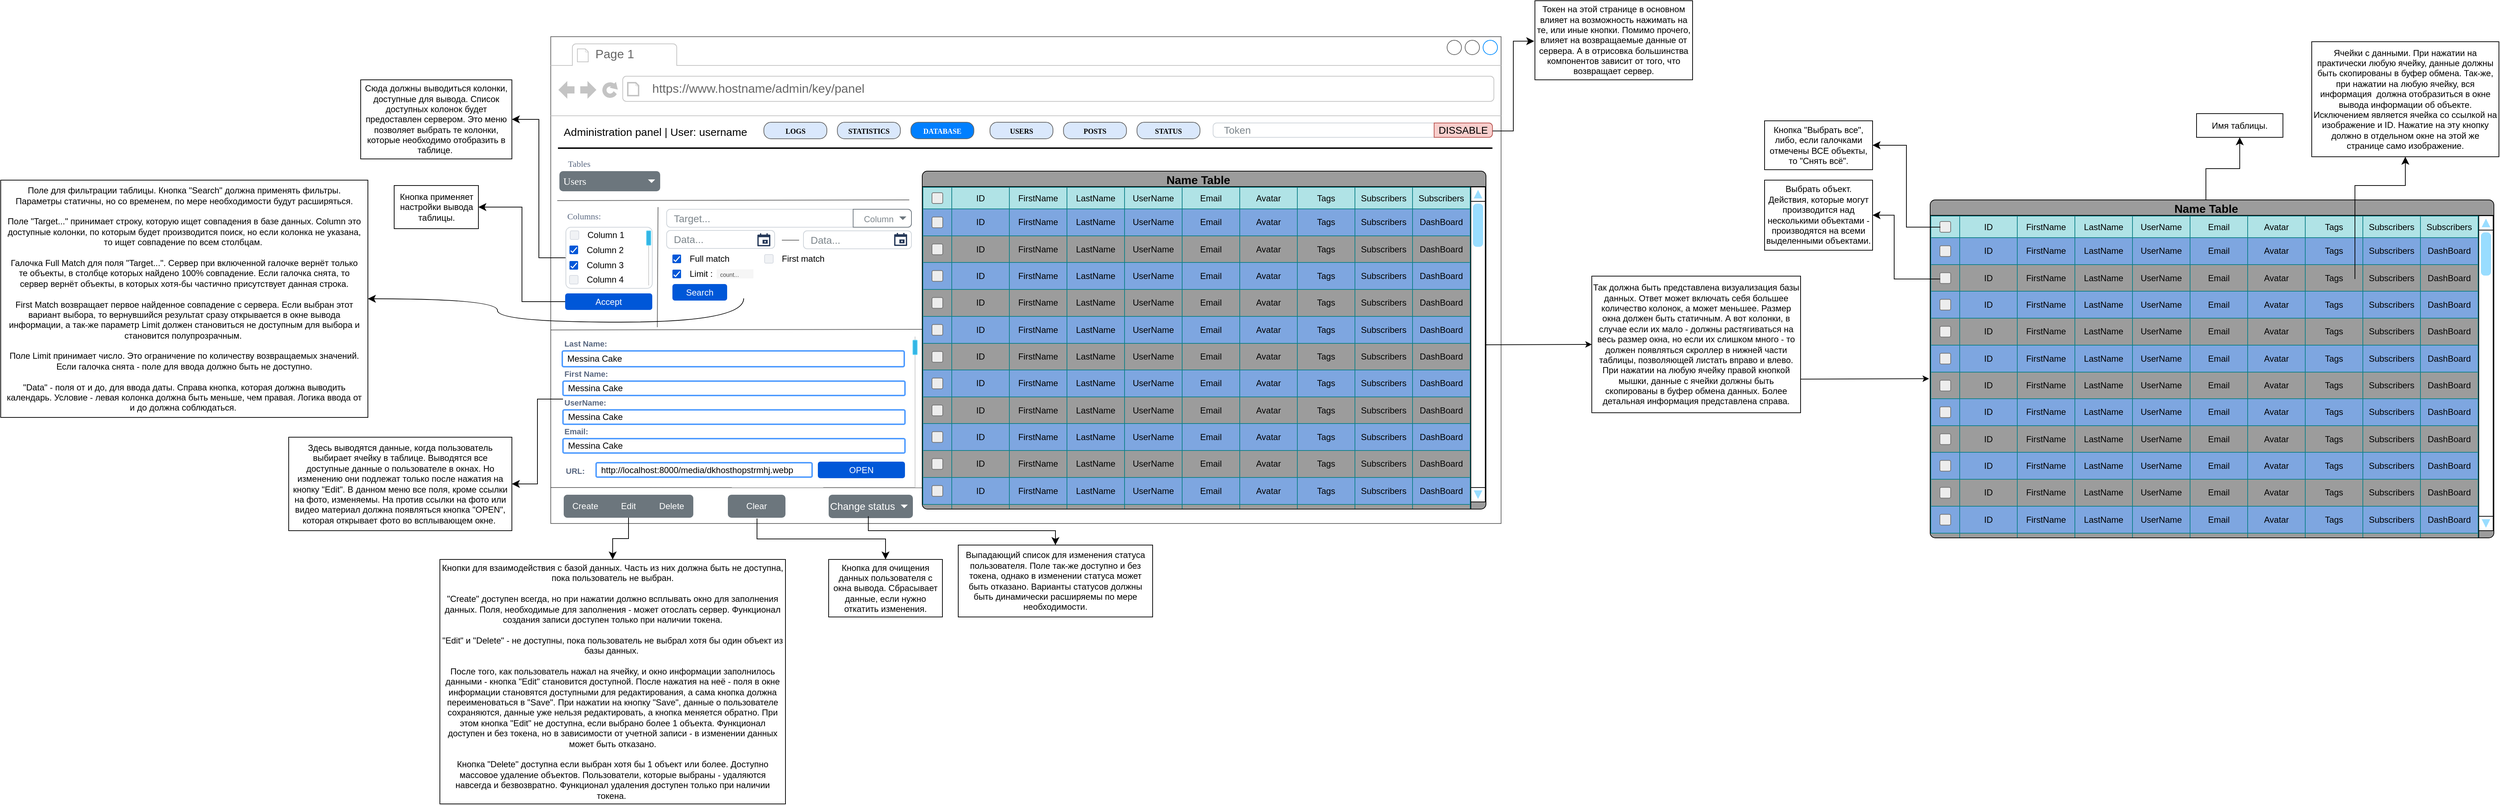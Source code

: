 <mxfile version="24.7.16">
  <diagram name="Страница — 1" id="I9b2rhlldtggpzdVo2Wk">
    <mxGraphModel dx="3970" dy="-1154" grid="1" gridSize="10" guides="1" tooltips="1" connect="1" arrows="1" fold="1" page="1" pageScale="1" pageWidth="827" pageHeight="1169" background="#ffffff" math="0" shadow="0">
      <root>
        <mxCell id="0" />
        <mxCell id="1" parent="0" />
        <mxCell id="IYKv4-9v9WQwq1Tj8tWP-234" value="" style="strokeWidth=1;shadow=0;dashed=0;align=left;html=1;shape=mxgraph.mockup.containers.browserWindow;rSize=0;strokeColor=#666666;strokeColor2=#008cff;strokeColor3=#c4c4c4;mainText=,;recursiveResize=0;container=0;" parent="1" vertex="1">
          <mxGeometry x="-246" y="2563" width="1320" height="677" as="geometry" />
        </mxCell>
        <mxCell id="IYKv4-9v9WQwq1Tj8tWP-235" value="Page 1" style="strokeWidth=1;shadow=0;dashed=0;align=center;html=1;shape=mxgraph.mockup.containers.anchor;fontSize=17;fontColor=#666666;align=left;whiteSpace=wrap;" parent="1" vertex="1">
          <mxGeometry x="-186" y="2575" width="110" height="26" as="geometry" />
        </mxCell>
        <mxCell id="IYKv4-9v9WQwq1Tj8tWP-236" value="&lt;span style=&quot;color: rgba(0, 0, 0, 0); font-family: monospace; font-size: 0px;&quot;&gt;%3CmxGraphModel%3E%3Croot%3E%3CmxCell%20id%3D%220%22%2F%3E%3CmxCell%20id%3D%221%22%20parent%3D%220%22%2F%3E%3CmxCell%20id%3D%222%22%20value%3D%22https%3A%2F%2Fwww.hostname%2Fadmin%2Fkey%2Fpanel%22%20style%3D%22strokeWidth%3D1%3Bshadow%3D0%3Bdashed%3D0%3Balign%3Dcenter%3Bhtml%3D1%3Bshape%3Dmxgraph.mockup.containers.anchor%3BrSize%3D0%3BfontSize%3D17%3BfontColor%3D%23666666%3Balign%3Dleft%3B%22%20vertex%3D%221%22%20parent%3D%221%22%3E%3CmxGeometry%20x%3D%2250%22%20y%3D%223740%22%20width%3D%22580%22%20height%3D%2226%22%20as%3D%22geometry%22%2F%3E%3C%2FmxCell%3E%3C%2Froot%3E%3C%2FmxGraphModel%3E&lt;/span&gt;" style="strokeWidth=1;shadow=0;dashed=0;align=center;html=1;shape=mxgraph.mockup.containers.anchor;rSize=0;fontSize=17;fontColor=#666666;align=left;" parent="1" vertex="1">
          <mxGeometry x="-116" y="2623" width="570" height="26" as="geometry" />
        </mxCell>
        <mxCell id="IYKv4-9v9WQwq1Tj8tWP-237" value="Token" style="html=1;shadow=0;dashed=0;shape=mxgraph.bootstrap.rrect;rSize=5;strokeColor=#CED4DA;html=1;whiteSpace=wrap;fillColor=#FFFFFF;fontColor=#7D868C;align=left;spacingLeft=0;spacing=15;fontSize=14;" parent="1" vertex="1">
          <mxGeometry x="674" y="2683" width="388" height="20" as="geometry" />
        </mxCell>
        <mxCell id="IYKv4-9v9WQwq1Tj8tWP-238" value="DISSABLE" style="html=1;shadow=0;dashed=0;shape=mxgraph.bootstrap.rightButton;strokeColor=#b85450;fillColor=#f8cecc;rSize=5;perimeter=none;whiteSpace=wrap;resizeHeight=1;fontSize=14;labelBackgroundColor=none;" parent="IYKv4-9v9WQwq1Tj8tWP-237" vertex="1">
          <mxGeometry x="1" width="81" height="20" relative="1" as="geometry">
            <mxPoint x="-81" as="offset" />
          </mxGeometry>
        </mxCell>
        <mxCell id="IYKv4-9v9WQwq1Tj8tWP-239" value="" style="line;strokeWidth=2;html=1;textOpacity=20;" parent="1" vertex="1">
          <mxGeometry x="-236" y="2713" width="1298" height="10" as="geometry" />
        </mxCell>
        <mxCell id="IYKv4-9v9WQwq1Tj8tWP-240" value="&lt;font style=&quot;font-size: 15px;&quot;&gt;Administration panel | User: username&lt;/font&gt;" style="text;html=1;align=left;verticalAlign=middle;whiteSpace=wrap;rounded=0;" parent="1" vertex="1">
          <mxGeometry x="-230" y="2680" width="320" height="30" as="geometry" />
        </mxCell>
        <mxCell id="IYKv4-9v9WQwq1Tj8tWP-241" value="" style="group;fontSize=11;" parent="1" vertex="1" connectable="0">
          <mxGeometry x="50" y="2682" width="598" height="23" as="geometry" />
        </mxCell>
        <mxCell id="IYKv4-9v9WQwq1Tj8tWP-242" value="LOGS" style="strokeWidth=1;shadow=0;dashed=0;align=center;html=1;shape=mxgraph.mockup.buttons.button;strokeColor=#666666;fontColor=#000000;mainText=;buttonStyle=round;fontSize=10;fontStyle=1;fillColor=#DAE8FC;whiteSpace=wrap;fontFamily=Lucida Console;" parent="IYKv4-9v9WQwq1Tj8tWP-241" vertex="1">
          <mxGeometry width="87.512" height="23" as="geometry" />
        </mxCell>
        <mxCell id="IYKv4-9v9WQwq1Tj8tWP-243" value="STATISTICS" style="strokeWidth=1;shadow=0;dashed=0;align=center;html=1;shape=mxgraph.mockup.buttons.button;strokeColor=#666666;fontColor=#000000;mainText=;buttonStyle=round;fontSize=10;fontStyle=1;fillColor=#DAE8FC;whiteSpace=wrap;fontFamily=Lucida Console;" parent="IYKv4-9v9WQwq1Tj8tWP-241" vertex="1">
          <mxGeometry x="102.098" width="87.512" height="23" as="geometry" />
        </mxCell>
        <mxCell id="IYKv4-9v9WQwq1Tj8tWP-244" value="DATABASE" style="strokeWidth=1;shadow=0;dashed=0;align=center;html=1;shape=mxgraph.mockup.buttons.button;strokeColor=#666666;fontColor=#ffffff;mainText=;buttonStyle=round;fontSize=10;fontStyle=1;fillColor=#007FFF;whiteSpace=wrap;fontFamily=Lucida Console;" parent="IYKv4-9v9WQwq1Tj8tWP-241" vertex="1">
          <mxGeometry x="204.195" width="87.512" height="23" as="geometry" />
        </mxCell>
        <mxCell id="IYKv4-9v9WQwq1Tj8tWP-245" value="USERS" style="strokeWidth=1;shadow=0;dashed=0;align=center;html=1;shape=mxgraph.mockup.buttons.button;strokeColor=#666666;fontColor=#000000;mainText=;buttonStyle=round;fontSize=10;fontStyle=1;fillColor=#DAE8FC;whiteSpace=wrap;fontFamily=Lucida Console;" parent="IYKv4-9v9WQwq1Tj8tWP-241" vertex="1">
          <mxGeometry x="314.072" width="87.512" height="23" as="geometry" />
        </mxCell>
        <mxCell id="IYKv4-9v9WQwq1Tj8tWP-246" value="POSTS" style="strokeWidth=1;shadow=0;dashed=0;align=center;html=1;shape=mxgraph.mockup.buttons.button;strokeColor=#666666;fontColor=#000000;mainText=;buttonStyle=round;fontSize=10;fontStyle=1;fillColor=#DAE8FC;whiteSpace=wrap;fontFamily=Lucida Console;" parent="IYKv4-9v9WQwq1Tj8tWP-241" vertex="1">
          <mxGeometry x="416.169" width="87.512" height="23" as="geometry" />
        </mxCell>
        <mxCell id="IYKv4-9v9WQwq1Tj8tWP-247" value="STATUS" style="strokeWidth=1;shadow=0;dashed=0;align=center;html=1;shape=mxgraph.mockup.buttons.button;strokeColor=#666666;fontColor=#000000;mainText=;buttonStyle=round;fontSize=10;fontStyle=1;fillColor=#DAE8FC;whiteSpace=wrap;fontFamily=Lucida Console;" parent="IYKv4-9v9WQwq1Tj8tWP-241" vertex="1">
          <mxGeometry x="518.267" width="87.512" height="23" as="geometry" />
        </mxCell>
        <mxCell id="IYKv4-9v9WQwq1Tj8tWP-398" value="https://www.hostname/admin/key/panel" style="strokeWidth=1;shadow=0;dashed=0;align=center;html=1;shape=mxgraph.mockup.containers.anchor;rSize=0;fontSize=17;fontColor=#666666;align=left;" parent="1" vertex="1">
          <mxGeometry x="-107" y="2623" width="580" height="26" as="geometry" />
        </mxCell>
        <mxCell id="pcHkiCTDvIIA6gQqM7IC-1119" value="&lt;font style=&quot;font-size: 12px;&quot;&gt;Tables&lt;/font&gt;" style="rounded=1;fillColor=none;strokeColor=none;html=1;fontColor=#596780;align=left;fontSize=12;spacingLeft=10;fontSize=11;sketch=1;hachureGap=4;pointerEvents=0;fontFamily=Lucida Console;" parent="1" vertex="1">
          <mxGeometry x="-234" y="2730" width="100" height="20" as="geometry" />
        </mxCell>
        <mxCell id="pcHkiCTDvIIA6gQqM7IC-1122" value="&lt;font face=&quot;Lucida Console&quot;&gt;&amp;nbsp;Users&lt;/font&gt;" style="html=1;shadow=0;dashed=0;shape=mxgraph.bootstrap.rrect;rSize=5;strokeColor=none;strokeWidth=1;fillColor=#6C767D;fontColor=#ffffff;whiteSpace=wrap;align=left;verticalAlign=middle;fontStyle=0;fontSize=14;spacingRight=20;" parent="1" vertex="1">
          <mxGeometry x="-234" y="2750" width="140" height="28" as="geometry" />
        </mxCell>
        <mxCell id="pcHkiCTDvIIA6gQqM7IC-1123" value="" style="shape=triangle;direction=south;fillColor=#ffffff;strokeColor=none;perimeter=none;" parent="pcHkiCTDvIIA6gQqM7IC-1122" vertex="1">
          <mxGeometry x="1" y="0.5" width="10" height="5" relative="1" as="geometry">
            <mxPoint x="-17" y="-2.5" as="offset" />
          </mxGeometry>
        </mxCell>
        <mxCell id="tqcLOM60gqUsvPTXYX9Y-473" value="" style="endArrow=none;html=1;rounded=0;opacity=60;" parent="1" edge="1">
          <mxGeometry width="50" height="50" relative="1" as="geometry">
            <mxPoint x="-237" y="2791" as="sourcePoint" />
            <mxPoint x="252" y="2790" as="targetPoint" />
          </mxGeometry>
        </mxCell>
        <mxCell id="tqcLOM60gqUsvPTXYX9Y-794" value="" style="endArrow=none;html=1;rounded=0;opacity=60;exitX=0;exitY=0.619;exitDx=0;exitDy=0;exitPerimeter=0;" parent="1" edge="1">
          <mxGeometry width="50" height="50" relative="1" as="geometry">
            <mxPoint x="-246" y="2970.823" as="sourcePoint" />
            <mxPoint x="270" y="2970" as="targetPoint" />
          </mxGeometry>
        </mxCell>
        <mxCell id="tqcLOM60gqUsvPTXYX9Y-795" value="" style="endArrow=none;html=1;rounded=0;opacity=60;exitX=0;exitY=0.916;exitDx=0;exitDy=0;exitPerimeter=0;" parent="1" edge="1">
          <mxGeometry width="50" height="50" relative="1" as="geometry">
            <mxPoint x="-246" y="3190.002" as="sourcePoint" />
            <mxPoint x="270" y="3190.23" as="targetPoint" />
          </mxGeometry>
        </mxCell>
        <mxCell id="Md42R0rfyFx2uFYkMSRy-77" value="" style="verticalLabelPosition=bottom;verticalAlign=top;html=1;shadow=0;dashed=0;strokeWidth=1;shape=mxgraph.android.quickscroll3;dy=0.072;fillColor=#33b5e5;strokeColor=#66D5F5;" parent="1" vertex="1">
          <mxGeometry x="257" y="2980" width="6" height="210" as="geometry" />
        </mxCell>
        <mxCell id="Md42R0rfyFx2uFYkMSRy-264" value="" style="group" parent="1" vertex="1" connectable="0">
          <mxGeometry x="270" y="2750" width="783" height="470" as="geometry" />
        </mxCell>
        <mxCell id="pcHkiCTDvIIA6gQqM7IC-387" value="" style="rounded=1;whiteSpace=wrap;html=1;absoluteArcSize=1;arcSize=14;strokeWidth=1;shadow=0;fillColor=#9C9C9C;" parent="Md42R0rfyFx2uFYkMSRy-264" vertex="1">
          <mxGeometry width="783" height="470" as="geometry" />
        </mxCell>
        <mxCell id="tqcLOM60gqUsvPTXYX9Y-365" value="" style="line;strokeWidth=1;direction=south;html=1;strokeColor=#0E8088;" parent="Md42R0rfyFx2uFYkMSRy-264" vertex="1">
          <mxGeometry x="759" y="463.5" width="4" height="6" as="geometry" />
        </mxCell>
        <mxCell id="tqcLOM60gqUsvPTXYX9Y-367" value="" style="line;strokeWidth=1;direction=south;html=1;" parent="Md42R0rfyFx2uFYkMSRy-264" vertex="1">
          <mxGeometry x="760" y="459" width="4" height="11" as="geometry" />
        </mxCell>
        <mxCell id="pcHkiCTDvIIA6gQqM7IC-388" value="" style="line;strokeWidth=2;html=1;" parent="Md42R0rfyFx2uFYkMSRy-264" vertex="1">
          <mxGeometry y="17" width="783" height="10" as="geometry" />
        </mxCell>
        <mxCell id="pcHkiCTDvIIA6gQqM7IC-389" value="Name Table" style="text;strokeColor=none;fillColor=none;html=1;fontSize=16;fontStyle=1;verticalAlign=middle;align=center;" parent="Md42R0rfyFx2uFYkMSRy-264" vertex="1">
          <mxGeometry x="346" width="74" height="23" as="geometry" />
        </mxCell>
        <mxCell id="tqcLOM60gqUsvPTXYX9Y-135" value="" style="shape=tableRow;horizontal=0;startSize=0;swimlaneHead=0;swimlaneBody=0;top=0;left=0;bottom=0;right=0;dropTarget=0;collapsible=0;recursiveResize=0;expand=0;fontStyle=0;fillColor=none;strokeColor=inherit;" parent="Md42R0rfyFx2uFYkMSRy-264" vertex="1">
          <mxGeometry x="540" y="22" width="180" height="47" as="geometry" />
        </mxCell>
        <mxCell id="tqcLOM60gqUsvPTXYX9Y-377" value="" style="verticalLabelPosition=bottom;shadow=0;dashed=0;align=center;html=1;verticalAlign=top;strokeWidth=1;shape=mxgraph.mockup.navigation.scrollBar;strokeColor=#000000;barPos=99.033;fillColor2=#99ddff;strokeColor2=none;direction=north;" parent="Md42R0rfyFx2uFYkMSRy-264" vertex="1">
          <mxGeometry x="762" y="22" width="20" height="438" as="geometry" />
        </mxCell>
        <mxCell id="Md42R0rfyFx2uFYkMSRy-79" value="ID" style="connectable=0;recursiveResize=0;align=center;whiteSpace=wrap;html=1;fillColor=#b0e3e6;strokeColor=#0e8088;" parent="Md42R0rfyFx2uFYkMSRy-264" vertex="1">
          <mxGeometry x="41" y="22.5" width="80" height="30" as="geometry">
            <mxRectangle width="60" height="47" as="alternateBounds" />
          </mxGeometry>
        </mxCell>
        <mxCell id="Md42R0rfyFx2uFYkMSRy-81" value="FirstName" style="connectable=0;recursiveResize=0;align=center;whiteSpace=wrap;html=1;fillColor=#b0e3e6;strokeColor=#0e8088;" parent="Md42R0rfyFx2uFYkMSRy-264" vertex="1">
          <mxGeometry x="121" y="22.5" width="80" height="30" as="geometry">
            <mxRectangle width="60" height="47" as="alternateBounds" />
          </mxGeometry>
        </mxCell>
        <mxCell id="Md42R0rfyFx2uFYkMSRy-83" value="LastName" style="connectable=0;recursiveResize=0;align=center;whiteSpace=wrap;html=1;fillColor=#b0e3e6;strokeColor=#0e8088;" parent="Md42R0rfyFx2uFYkMSRy-264" vertex="1">
          <mxGeometry x="201" y="22.5" width="80" height="30" as="geometry">
            <mxRectangle width="60" height="47" as="alternateBounds" />
          </mxGeometry>
        </mxCell>
        <mxCell id="Md42R0rfyFx2uFYkMSRy-84" value="UserName" style="connectable=0;recursiveResize=0;align=center;whiteSpace=wrap;html=1;fillColor=#b0e3e6;strokeColor=#0e8088;" parent="Md42R0rfyFx2uFYkMSRy-264" vertex="1">
          <mxGeometry x="281" y="22.5" width="80" height="30" as="geometry">
            <mxRectangle width="60" height="47" as="alternateBounds" />
          </mxGeometry>
        </mxCell>
        <mxCell id="Md42R0rfyFx2uFYkMSRy-85" value="Email" style="connectable=0;recursiveResize=0;align=center;whiteSpace=wrap;html=1;fillColor=#b0e3e6;strokeColor=#0e8088;" parent="Md42R0rfyFx2uFYkMSRy-264" vertex="1">
          <mxGeometry x="361" y="22.5" width="80" height="30" as="geometry">
            <mxRectangle width="60" height="47" as="alternateBounds" />
          </mxGeometry>
        </mxCell>
        <mxCell id="Md42R0rfyFx2uFYkMSRy-86" value="Avatar" style="connectable=0;recursiveResize=0;align=center;whiteSpace=wrap;html=1;fillColor=#b0e3e6;strokeColor=#0e8088;" parent="Md42R0rfyFx2uFYkMSRy-264" vertex="1">
          <mxGeometry x="441" y="22.5" width="80" height="30" as="geometry">
            <mxRectangle width="60" height="47" as="alternateBounds" />
          </mxGeometry>
        </mxCell>
        <mxCell id="Md42R0rfyFx2uFYkMSRy-87" value="Tags" style="connectable=0;recursiveResize=0;align=center;whiteSpace=wrap;html=1;fillColor=#b0e3e6;strokeColor=#0e8088;" parent="Md42R0rfyFx2uFYkMSRy-264" vertex="1">
          <mxGeometry x="521" y="22.5" width="80" height="30" as="geometry">
            <mxRectangle width="60" height="47" as="alternateBounds" />
          </mxGeometry>
        </mxCell>
        <mxCell id="Md42R0rfyFx2uFYkMSRy-88" value="Subscribers" style="connectable=0;recursiveResize=0;align=center;whiteSpace=wrap;html=1;fillColor=#b0e3e6;strokeColor=#0e8088;" parent="Md42R0rfyFx2uFYkMSRy-264" vertex="1">
          <mxGeometry x="601" y="22.5" width="80" height="30" as="geometry">
            <mxRectangle width="60" height="47" as="alternateBounds" />
          </mxGeometry>
        </mxCell>
        <mxCell id="Md42R0rfyFx2uFYkMSRy-89" value="Subscribers" style="connectable=0;recursiveResize=0;align=center;whiteSpace=wrap;html=1;fillColor=#b0e3e6;strokeColor=#0e8088;" parent="Md42R0rfyFx2uFYkMSRy-264" vertex="1">
          <mxGeometry x="681" y="22.5" width="80" height="30" as="geometry">
            <mxRectangle width="60" height="47" as="alternateBounds" />
          </mxGeometry>
        </mxCell>
        <mxCell id="Md42R0rfyFx2uFYkMSRy-92" value="ID" style="connectable=0;recursiveResize=0;align=center;whiteSpace=wrap;html=1;fillColor=#7EA6E0;strokeColor=#0e8088;" parent="Md42R0rfyFx2uFYkMSRy-264" vertex="1">
          <mxGeometry x="41" y="52.5" width="80" height="37.5" as="geometry">
            <mxRectangle width="60" height="47" as="alternateBounds" />
          </mxGeometry>
        </mxCell>
        <mxCell id="Md42R0rfyFx2uFYkMSRy-93" value="FirstName" style="connectable=0;recursiveResize=0;align=center;whiteSpace=wrap;html=1;fillColor=#7EA6E0;strokeColor=#0e8088;" parent="Md42R0rfyFx2uFYkMSRy-264" vertex="1">
          <mxGeometry x="121" y="52.5" width="80" height="37.5" as="geometry">
            <mxRectangle width="60" height="47" as="alternateBounds" />
          </mxGeometry>
        </mxCell>
        <mxCell id="Md42R0rfyFx2uFYkMSRy-94" value="LastName" style="connectable=0;recursiveResize=0;align=center;whiteSpace=wrap;html=1;fillColor=#7EA6E0;strokeColor=#0e8088;" parent="Md42R0rfyFx2uFYkMSRy-264" vertex="1">
          <mxGeometry x="201" y="52.5" width="80" height="37.5" as="geometry">
            <mxRectangle width="60" height="47" as="alternateBounds" />
          </mxGeometry>
        </mxCell>
        <mxCell id="Md42R0rfyFx2uFYkMSRy-95" value="UserName" style="connectable=0;recursiveResize=0;align=center;whiteSpace=wrap;html=1;fillColor=#7EA6E0;strokeColor=#0e8088;" parent="Md42R0rfyFx2uFYkMSRy-264" vertex="1">
          <mxGeometry x="281" y="52.5" width="80" height="37.5" as="geometry">
            <mxRectangle width="60" height="47" as="alternateBounds" />
          </mxGeometry>
        </mxCell>
        <mxCell id="Md42R0rfyFx2uFYkMSRy-96" value="Email" style="connectable=0;recursiveResize=0;align=center;whiteSpace=wrap;html=1;fillColor=#7EA6E0;strokeColor=#0e8088;" parent="Md42R0rfyFx2uFYkMSRy-264" vertex="1">
          <mxGeometry x="361" y="52.5" width="80" height="37.5" as="geometry">
            <mxRectangle width="60" height="47" as="alternateBounds" />
          </mxGeometry>
        </mxCell>
        <mxCell id="Md42R0rfyFx2uFYkMSRy-97" value="Avatar" style="connectable=0;recursiveResize=0;align=center;whiteSpace=wrap;html=1;fillColor=#7EA6E0;strokeColor=#0e8088;" parent="Md42R0rfyFx2uFYkMSRy-264" vertex="1">
          <mxGeometry x="441" y="52.5" width="80" height="37.5" as="geometry">
            <mxRectangle width="60" height="47" as="alternateBounds" />
          </mxGeometry>
        </mxCell>
        <mxCell id="Md42R0rfyFx2uFYkMSRy-98" value="Tags" style="connectable=0;recursiveResize=0;align=center;whiteSpace=wrap;html=1;fillColor=#7EA6E0;strokeColor=#0e8088;" parent="Md42R0rfyFx2uFYkMSRy-264" vertex="1">
          <mxGeometry x="521" y="52.5" width="80" height="37.5" as="geometry">
            <mxRectangle width="60" height="47" as="alternateBounds" />
          </mxGeometry>
        </mxCell>
        <mxCell id="Md42R0rfyFx2uFYkMSRy-99" value="Subscribers" style="connectable=0;recursiveResize=0;align=center;whiteSpace=wrap;html=1;fillColor=#7EA6E0;strokeColor=#0e8088;" parent="Md42R0rfyFx2uFYkMSRy-264" vertex="1">
          <mxGeometry x="601" y="52.5" width="80" height="37.5" as="geometry">
            <mxRectangle width="60" height="47" as="alternateBounds" />
          </mxGeometry>
        </mxCell>
        <mxCell id="Md42R0rfyFx2uFYkMSRy-100" value="DashBoard" style="connectable=0;recursiveResize=0;align=center;whiteSpace=wrap;html=1;fillColor=#7EA6E0;strokeColor=#0e8088;" parent="Md42R0rfyFx2uFYkMSRy-264" vertex="1">
          <mxGeometry x="681" y="52.5" width="80" height="37.5" as="geometry">
            <mxRectangle width="60" height="47" as="alternateBounds" />
          </mxGeometry>
        </mxCell>
        <mxCell id="Md42R0rfyFx2uFYkMSRy-102" value="" style="group" parent="Md42R0rfyFx2uFYkMSRy-264" vertex="1" connectable="0">
          <mxGeometry x="1" y="52.5" width="40" height="37.5" as="geometry" />
        </mxCell>
        <mxCell id="Md42R0rfyFx2uFYkMSRy-91" value="" style="connectable=0;recursiveResize=0;align=center;whiteSpace=wrap;html=1;fillColor=#7EA6E0;strokeColor=#0e8088;" parent="Md42R0rfyFx2uFYkMSRy-102" vertex="1">
          <mxGeometry width="40" height="37.5" as="geometry">
            <mxRectangle width="60" height="47" as="alternateBounds" />
          </mxGeometry>
        </mxCell>
        <mxCell id="Md42R0rfyFx2uFYkMSRy-101" value="" style="html=1;shadow=0;dashed=0;shape=mxgraph.bootstrap.checkbox2;labelPosition=right;verticalLabelPosition=middle;align=left;verticalAlign=middle;gradientColor=none;fillColor=#EDEDED;checked=0;spacing=5;checkedFill=#0085FC;checkedStroke=#ffffff;sketch=0;strokeColor=#737373;" parent="Md42R0rfyFx2uFYkMSRy-102" vertex="1">
          <mxGeometry x="12.5" y="11.25" width="15" height="15" as="geometry" />
        </mxCell>
        <mxCell id="Md42R0rfyFx2uFYkMSRy-103" value="" style="group" parent="Md42R0rfyFx2uFYkMSRy-264" vertex="1" connectable="0">
          <mxGeometry x="1" y="22.5" width="40" height="30" as="geometry" />
        </mxCell>
        <mxCell id="tqcLOM60gqUsvPTXYX9Y-273" value="" style="connectable=0;recursiveResize=0;align=center;whiteSpace=wrap;html=1;fillColor=#b0e3e6;strokeColor=#0e8088;" parent="Md42R0rfyFx2uFYkMSRy-103" vertex="1">
          <mxGeometry width="40" height="30" as="geometry">
            <mxRectangle width="60" height="47" as="alternateBounds" />
          </mxGeometry>
        </mxCell>
        <mxCell id="Md42R0rfyFx2uFYkMSRy-82" value="" style="html=1;shadow=0;dashed=0;shape=mxgraph.bootstrap.checkbox2;labelPosition=right;verticalLabelPosition=middle;align=left;verticalAlign=middle;gradientColor=none;fillColor=#EDEDED;checked=0;spacing=5;checkedFill=#0085FC;checkedStroke=#ffffff;sketch=0;strokeColor=#737373;" parent="Md42R0rfyFx2uFYkMSRy-103" vertex="1">
          <mxGeometry x="12.5" y="7.5" width="15" height="15" as="geometry" />
        </mxCell>
        <mxCell id="Md42R0rfyFx2uFYkMSRy-104" value="" style="group;fillColor=#9C9C9C;" parent="Md42R0rfyFx2uFYkMSRy-264" vertex="1" connectable="0">
          <mxGeometry x="1" y="90" width="40" height="37.5" as="geometry" />
        </mxCell>
        <mxCell id="Md42R0rfyFx2uFYkMSRy-105" value="" style="connectable=0;recursiveResize=0;align=center;whiteSpace=wrap;html=1;fillColor=#9C9C9C;strokeColor=#0e8088;" parent="Md42R0rfyFx2uFYkMSRy-104" vertex="1">
          <mxGeometry width="40" height="37.5" as="geometry">
            <mxRectangle width="60" height="47" as="alternateBounds" />
          </mxGeometry>
        </mxCell>
        <mxCell id="Md42R0rfyFx2uFYkMSRy-106" value="" style="html=1;shadow=0;dashed=0;shape=mxgraph.bootstrap.checkbox2;labelPosition=right;verticalLabelPosition=middle;align=left;verticalAlign=middle;gradientColor=none;fillColor=#EDEDED;checked=0;spacing=5;checkedFill=#0085FC;checkedStroke=#ffffff;sketch=0;strokeColor=#737373;" parent="Md42R0rfyFx2uFYkMSRy-104" vertex="1">
          <mxGeometry x="12.5" y="11.25" width="15" height="15" as="geometry" />
        </mxCell>
        <mxCell id="Md42R0rfyFx2uFYkMSRy-107" value="ID" style="connectable=0;recursiveResize=0;align=center;whiteSpace=wrap;html=1;fillColor=#9C9C9C;strokeColor=#0e8088;" parent="Md42R0rfyFx2uFYkMSRy-264" vertex="1">
          <mxGeometry x="41" y="90" width="80" height="37.5" as="geometry">
            <mxRectangle width="60" height="47" as="alternateBounds" />
          </mxGeometry>
        </mxCell>
        <mxCell id="Md42R0rfyFx2uFYkMSRy-108" value="FirstName" style="connectable=0;recursiveResize=0;align=center;whiteSpace=wrap;html=1;fillColor=#9C9C9C;strokeColor=#0e8088;" parent="Md42R0rfyFx2uFYkMSRy-264" vertex="1">
          <mxGeometry x="121" y="90" width="80" height="37.5" as="geometry">
            <mxRectangle width="60" height="47" as="alternateBounds" />
          </mxGeometry>
        </mxCell>
        <mxCell id="Md42R0rfyFx2uFYkMSRy-109" value="LastName" style="connectable=0;recursiveResize=0;align=center;whiteSpace=wrap;html=1;fillColor=#9C9C9C;strokeColor=#0e8088;" parent="Md42R0rfyFx2uFYkMSRy-264" vertex="1">
          <mxGeometry x="201" y="90" width="80" height="37.5" as="geometry">
            <mxRectangle width="60" height="47" as="alternateBounds" />
          </mxGeometry>
        </mxCell>
        <mxCell id="Md42R0rfyFx2uFYkMSRy-110" value="UserName" style="connectable=0;recursiveResize=0;align=center;whiteSpace=wrap;html=1;fillColor=#9C9C9C;strokeColor=#0e8088;" parent="Md42R0rfyFx2uFYkMSRy-264" vertex="1">
          <mxGeometry x="281" y="90" width="80" height="37.5" as="geometry">
            <mxRectangle width="60" height="47" as="alternateBounds" />
          </mxGeometry>
        </mxCell>
        <mxCell id="Md42R0rfyFx2uFYkMSRy-111" value="Email" style="connectable=0;recursiveResize=0;align=center;whiteSpace=wrap;html=1;fillColor=#9C9C9C;strokeColor=#0e8088;" parent="Md42R0rfyFx2uFYkMSRy-264" vertex="1">
          <mxGeometry x="361" y="90" width="80" height="37.5" as="geometry">
            <mxRectangle width="60" height="47" as="alternateBounds" />
          </mxGeometry>
        </mxCell>
        <mxCell id="Md42R0rfyFx2uFYkMSRy-112" value="Avatar" style="connectable=0;recursiveResize=0;align=center;whiteSpace=wrap;html=1;fillColor=#9C9C9C;strokeColor=#0e8088;" parent="Md42R0rfyFx2uFYkMSRy-264" vertex="1">
          <mxGeometry x="441" y="90" width="80" height="37.5" as="geometry">
            <mxRectangle width="60" height="47" as="alternateBounds" />
          </mxGeometry>
        </mxCell>
        <mxCell id="Md42R0rfyFx2uFYkMSRy-113" value="Tags" style="connectable=0;recursiveResize=0;align=center;whiteSpace=wrap;html=1;fillColor=#9C9C9C;strokeColor=#0e8088;" parent="Md42R0rfyFx2uFYkMSRy-264" vertex="1">
          <mxGeometry x="521" y="90" width="80" height="37.5" as="geometry">
            <mxRectangle width="60" height="47" as="alternateBounds" />
          </mxGeometry>
        </mxCell>
        <mxCell id="Md42R0rfyFx2uFYkMSRy-114" value="Subscribers" style="connectable=0;recursiveResize=0;align=center;whiteSpace=wrap;html=1;fillColor=#9C9C9C;strokeColor=#0e8088;" parent="Md42R0rfyFx2uFYkMSRy-264" vertex="1">
          <mxGeometry x="601" y="90" width="80" height="37.5" as="geometry">
            <mxRectangle width="60" height="47" as="alternateBounds" />
          </mxGeometry>
        </mxCell>
        <mxCell id="Md42R0rfyFx2uFYkMSRy-115" value="DashBoard" style="connectable=0;recursiveResize=0;align=center;whiteSpace=wrap;html=1;fillColor=#9C9C9C;strokeColor=#0e8088;" parent="Md42R0rfyFx2uFYkMSRy-264" vertex="1">
          <mxGeometry x="681" y="90" width="80" height="37.5" as="geometry">
            <mxRectangle width="60" height="47" as="alternateBounds" />
          </mxGeometry>
        </mxCell>
        <mxCell id="Md42R0rfyFx2uFYkMSRy-123" value="ID" style="connectable=0;recursiveResize=0;align=center;whiteSpace=wrap;html=1;fillColor=#7EA6E0;strokeColor=#0e8088;" parent="Md42R0rfyFx2uFYkMSRy-264" vertex="1">
          <mxGeometry x="41" y="127" width="80" height="37.5" as="geometry">
            <mxRectangle width="60" height="47" as="alternateBounds" />
          </mxGeometry>
        </mxCell>
        <mxCell id="Md42R0rfyFx2uFYkMSRy-124" value="FirstName" style="connectable=0;recursiveResize=0;align=center;whiteSpace=wrap;html=1;fillColor=#7EA6E0;strokeColor=#0e8088;" parent="Md42R0rfyFx2uFYkMSRy-264" vertex="1">
          <mxGeometry x="121" y="127" width="80" height="37.5" as="geometry">
            <mxRectangle width="60" height="47" as="alternateBounds" />
          </mxGeometry>
        </mxCell>
        <mxCell id="Md42R0rfyFx2uFYkMSRy-125" value="LastName" style="connectable=0;recursiveResize=0;align=center;whiteSpace=wrap;html=1;fillColor=#7EA6E0;strokeColor=#0e8088;" parent="Md42R0rfyFx2uFYkMSRy-264" vertex="1">
          <mxGeometry x="201" y="127" width="80" height="37.5" as="geometry">
            <mxRectangle width="60" height="47" as="alternateBounds" />
          </mxGeometry>
        </mxCell>
        <mxCell id="Md42R0rfyFx2uFYkMSRy-126" value="UserName" style="connectable=0;recursiveResize=0;align=center;whiteSpace=wrap;html=1;fillColor=#7EA6E0;strokeColor=#0e8088;" parent="Md42R0rfyFx2uFYkMSRy-264" vertex="1">
          <mxGeometry x="281" y="127" width="80" height="37.5" as="geometry">
            <mxRectangle width="60" height="47" as="alternateBounds" />
          </mxGeometry>
        </mxCell>
        <mxCell id="Md42R0rfyFx2uFYkMSRy-127" value="Email" style="connectable=0;recursiveResize=0;align=center;whiteSpace=wrap;html=1;fillColor=#7EA6E0;strokeColor=#0e8088;" parent="Md42R0rfyFx2uFYkMSRy-264" vertex="1">
          <mxGeometry x="361" y="127" width="80" height="37.5" as="geometry">
            <mxRectangle width="60" height="47" as="alternateBounds" />
          </mxGeometry>
        </mxCell>
        <mxCell id="Md42R0rfyFx2uFYkMSRy-128" value="Avatar" style="connectable=0;recursiveResize=0;align=center;whiteSpace=wrap;html=1;fillColor=#7EA6E0;strokeColor=#0e8088;" parent="Md42R0rfyFx2uFYkMSRy-264" vertex="1">
          <mxGeometry x="441" y="127" width="80" height="37.5" as="geometry">
            <mxRectangle width="60" height="47" as="alternateBounds" />
          </mxGeometry>
        </mxCell>
        <mxCell id="Md42R0rfyFx2uFYkMSRy-129" value="Tags" style="connectable=0;recursiveResize=0;align=center;whiteSpace=wrap;html=1;fillColor=#7EA6E0;strokeColor=#0e8088;" parent="Md42R0rfyFx2uFYkMSRy-264" vertex="1">
          <mxGeometry x="521" y="127" width="80" height="37.5" as="geometry">
            <mxRectangle width="60" height="47" as="alternateBounds" />
          </mxGeometry>
        </mxCell>
        <mxCell id="Md42R0rfyFx2uFYkMSRy-130" value="Subscribers" style="connectable=0;recursiveResize=0;align=center;whiteSpace=wrap;html=1;fillColor=#7EA6E0;strokeColor=#0e8088;" parent="Md42R0rfyFx2uFYkMSRy-264" vertex="1">
          <mxGeometry x="601" y="127" width="80" height="37.5" as="geometry">
            <mxRectangle width="60" height="47" as="alternateBounds" />
          </mxGeometry>
        </mxCell>
        <mxCell id="Md42R0rfyFx2uFYkMSRy-131" value="DashBoard" style="connectable=0;recursiveResize=0;align=center;whiteSpace=wrap;html=1;fillColor=#7EA6E0;strokeColor=#0e8088;" parent="Md42R0rfyFx2uFYkMSRy-264" vertex="1">
          <mxGeometry x="681" y="127" width="80" height="37.5" as="geometry">
            <mxRectangle width="60" height="47" as="alternateBounds" />
          </mxGeometry>
        </mxCell>
        <mxCell id="Md42R0rfyFx2uFYkMSRy-132" value="" style="group" parent="Md42R0rfyFx2uFYkMSRy-264" vertex="1" connectable="0">
          <mxGeometry x="1" y="127" width="40" height="37.5" as="geometry" />
        </mxCell>
        <mxCell id="Md42R0rfyFx2uFYkMSRy-133" value="" style="connectable=0;recursiveResize=0;align=center;whiteSpace=wrap;html=1;fillColor=#7EA6E0;strokeColor=#0e8088;" parent="Md42R0rfyFx2uFYkMSRy-132" vertex="1">
          <mxGeometry width="40" height="37.5" as="geometry">
            <mxRectangle width="60" height="47" as="alternateBounds" />
          </mxGeometry>
        </mxCell>
        <mxCell id="Md42R0rfyFx2uFYkMSRy-134" value="" style="html=1;shadow=0;dashed=0;shape=mxgraph.bootstrap.checkbox2;labelPosition=right;verticalLabelPosition=middle;align=left;verticalAlign=middle;gradientColor=none;fillColor=#EDEDED;checked=0;spacing=5;checkedFill=#0085FC;checkedStroke=#ffffff;sketch=0;strokeColor=#737373;" parent="Md42R0rfyFx2uFYkMSRy-132" vertex="1">
          <mxGeometry x="12.5" y="11.25" width="15" height="15" as="geometry" />
        </mxCell>
        <mxCell id="Md42R0rfyFx2uFYkMSRy-135" value="" style="group;fillColor=#9C9C9C;" parent="Md42R0rfyFx2uFYkMSRy-264" vertex="1" connectable="0">
          <mxGeometry x="1" y="164.5" width="40" height="37.5" as="geometry" />
        </mxCell>
        <mxCell id="Md42R0rfyFx2uFYkMSRy-136" value="" style="connectable=0;recursiveResize=0;align=center;whiteSpace=wrap;html=1;fillColor=#9C9C9C;strokeColor=#0e8088;" parent="Md42R0rfyFx2uFYkMSRy-135" vertex="1">
          <mxGeometry width="40" height="37.5" as="geometry">
            <mxRectangle width="60" height="47" as="alternateBounds" />
          </mxGeometry>
        </mxCell>
        <mxCell id="Md42R0rfyFx2uFYkMSRy-137" value="" style="html=1;shadow=0;dashed=0;shape=mxgraph.bootstrap.checkbox2;labelPosition=right;verticalLabelPosition=middle;align=left;verticalAlign=middle;gradientColor=none;fillColor=#EDEDED;checked=0;spacing=5;checkedFill=#0085FC;checkedStroke=#ffffff;sketch=0;strokeColor=#737373;" parent="Md42R0rfyFx2uFYkMSRy-135" vertex="1">
          <mxGeometry x="12.5" y="11.25" width="15" height="15" as="geometry" />
        </mxCell>
        <mxCell id="Md42R0rfyFx2uFYkMSRy-138" value="ID" style="connectable=0;recursiveResize=0;align=center;whiteSpace=wrap;html=1;fillColor=#9C9C9C;strokeColor=#0e8088;" parent="Md42R0rfyFx2uFYkMSRy-264" vertex="1">
          <mxGeometry x="41" y="164.5" width="80" height="37.5" as="geometry">
            <mxRectangle width="60" height="47" as="alternateBounds" />
          </mxGeometry>
        </mxCell>
        <mxCell id="Md42R0rfyFx2uFYkMSRy-139" value="FirstName" style="connectable=0;recursiveResize=0;align=center;whiteSpace=wrap;html=1;fillColor=#9C9C9C;strokeColor=#0e8088;" parent="Md42R0rfyFx2uFYkMSRy-264" vertex="1">
          <mxGeometry x="121" y="164.5" width="80" height="37.5" as="geometry">
            <mxRectangle width="60" height="47" as="alternateBounds" />
          </mxGeometry>
        </mxCell>
        <mxCell id="Md42R0rfyFx2uFYkMSRy-140" value="LastName" style="connectable=0;recursiveResize=0;align=center;whiteSpace=wrap;html=1;fillColor=#9C9C9C;strokeColor=#0e8088;" parent="Md42R0rfyFx2uFYkMSRy-264" vertex="1">
          <mxGeometry x="201" y="164.5" width="80" height="37.5" as="geometry">
            <mxRectangle width="60" height="47" as="alternateBounds" />
          </mxGeometry>
        </mxCell>
        <mxCell id="Md42R0rfyFx2uFYkMSRy-141" value="UserName" style="connectable=0;recursiveResize=0;align=center;whiteSpace=wrap;html=1;fillColor=#9C9C9C;strokeColor=#0e8088;" parent="Md42R0rfyFx2uFYkMSRy-264" vertex="1">
          <mxGeometry x="281" y="164.5" width="80" height="37.5" as="geometry">
            <mxRectangle width="60" height="47" as="alternateBounds" />
          </mxGeometry>
        </mxCell>
        <mxCell id="Md42R0rfyFx2uFYkMSRy-142" value="Email" style="connectable=0;recursiveResize=0;align=center;whiteSpace=wrap;html=1;fillColor=#9C9C9C;strokeColor=#0e8088;" parent="Md42R0rfyFx2uFYkMSRy-264" vertex="1">
          <mxGeometry x="361" y="164.5" width="80" height="37.5" as="geometry">
            <mxRectangle width="60" height="47" as="alternateBounds" />
          </mxGeometry>
        </mxCell>
        <mxCell id="Md42R0rfyFx2uFYkMSRy-143" value="Avatar" style="connectable=0;recursiveResize=0;align=center;whiteSpace=wrap;html=1;fillColor=#9C9C9C;strokeColor=#0e8088;" parent="Md42R0rfyFx2uFYkMSRy-264" vertex="1">
          <mxGeometry x="441" y="164.5" width="80" height="37.5" as="geometry">
            <mxRectangle width="60" height="47" as="alternateBounds" />
          </mxGeometry>
        </mxCell>
        <mxCell id="Md42R0rfyFx2uFYkMSRy-144" value="Tags" style="connectable=0;recursiveResize=0;align=center;whiteSpace=wrap;html=1;fillColor=#9C9C9C;strokeColor=#0e8088;" parent="Md42R0rfyFx2uFYkMSRy-264" vertex="1">
          <mxGeometry x="521" y="164.5" width="80" height="37.5" as="geometry">
            <mxRectangle width="60" height="47" as="alternateBounds" />
          </mxGeometry>
        </mxCell>
        <mxCell id="Md42R0rfyFx2uFYkMSRy-145" value="Subscribers" style="connectable=0;recursiveResize=0;align=center;whiteSpace=wrap;html=1;fillColor=#9C9C9C;strokeColor=#0e8088;" parent="Md42R0rfyFx2uFYkMSRy-264" vertex="1">
          <mxGeometry x="601" y="164.5" width="80" height="37.5" as="geometry">
            <mxRectangle width="60" height="47" as="alternateBounds" />
          </mxGeometry>
        </mxCell>
        <mxCell id="Md42R0rfyFx2uFYkMSRy-146" value="DashBoard" style="connectable=0;recursiveResize=0;align=center;whiteSpace=wrap;html=1;fillColor=#9C9C9C;strokeColor=#0e8088;" parent="Md42R0rfyFx2uFYkMSRy-264" vertex="1">
          <mxGeometry x="681" y="164.5" width="80" height="37.5" as="geometry">
            <mxRectangle width="60" height="47" as="alternateBounds" />
          </mxGeometry>
        </mxCell>
        <mxCell id="Md42R0rfyFx2uFYkMSRy-147" value="ID" style="connectable=0;recursiveResize=0;align=center;whiteSpace=wrap;html=1;fillColor=#7EA6E0;strokeColor=#0e8088;" parent="Md42R0rfyFx2uFYkMSRy-264" vertex="1">
          <mxGeometry x="41" y="202" width="80" height="37.5" as="geometry">
            <mxRectangle width="60" height="47" as="alternateBounds" />
          </mxGeometry>
        </mxCell>
        <mxCell id="Md42R0rfyFx2uFYkMSRy-148" value="FirstName" style="connectable=0;recursiveResize=0;align=center;whiteSpace=wrap;html=1;fillColor=#7EA6E0;strokeColor=#0e8088;" parent="Md42R0rfyFx2uFYkMSRy-264" vertex="1">
          <mxGeometry x="121" y="202" width="80" height="37.5" as="geometry">
            <mxRectangle width="60" height="47" as="alternateBounds" />
          </mxGeometry>
        </mxCell>
        <mxCell id="Md42R0rfyFx2uFYkMSRy-149" value="LastName" style="connectable=0;recursiveResize=0;align=center;whiteSpace=wrap;html=1;fillColor=#7EA6E0;strokeColor=#0e8088;" parent="Md42R0rfyFx2uFYkMSRy-264" vertex="1">
          <mxGeometry x="201" y="202" width="80" height="37.5" as="geometry">
            <mxRectangle width="60" height="47" as="alternateBounds" />
          </mxGeometry>
        </mxCell>
        <mxCell id="Md42R0rfyFx2uFYkMSRy-150" value="UserName" style="connectable=0;recursiveResize=0;align=center;whiteSpace=wrap;html=1;fillColor=#7EA6E0;strokeColor=#0e8088;" parent="Md42R0rfyFx2uFYkMSRy-264" vertex="1">
          <mxGeometry x="281" y="202" width="80" height="37.5" as="geometry">
            <mxRectangle width="60" height="47" as="alternateBounds" />
          </mxGeometry>
        </mxCell>
        <mxCell id="Md42R0rfyFx2uFYkMSRy-151" value="Email" style="connectable=0;recursiveResize=0;align=center;whiteSpace=wrap;html=1;fillColor=#7EA6E0;strokeColor=#0e8088;" parent="Md42R0rfyFx2uFYkMSRy-264" vertex="1">
          <mxGeometry x="361" y="202" width="80" height="37.5" as="geometry">
            <mxRectangle width="60" height="47" as="alternateBounds" />
          </mxGeometry>
        </mxCell>
        <mxCell id="Md42R0rfyFx2uFYkMSRy-152" value="Avatar" style="connectable=0;recursiveResize=0;align=center;whiteSpace=wrap;html=1;fillColor=#7EA6E0;strokeColor=#0e8088;" parent="Md42R0rfyFx2uFYkMSRy-264" vertex="1">
          <mxGeometry x="441" y="202" width="80" height="37.5" as="geometry">
            <mxRectangle width="60" height="47" as="alternateBounds" />
          </mxGeometry>
        </mxCell>
        <mxCell id="Md42R0rfyFx2uFYkMSRy-153" value="Tags" style="connectable=0;recursiveResize=0;align=center;whiteSpace=wrap;html=1;fillColor=#7EA6E0;strokeColor=#0e8088;" parent="Md42R0rfyFx2uFYkMSRy-264" vertex="1">
          <mxGeometry x="521" y="202" width="80" height="37.5" as="geometry">
            <mxRectangle width="60" height="47" as="alternateBounds" />
          </mxGeometry>
        </mxCell>
        <mxCell id="Md42R0rfyFx2uFYkMSRy-154" value="Subscribers" style="connectable=0;recursiveResize=0;align=center;whiteSpace=wrap;html=1;fillColor=#7EA6E0;strokeColor=#0e8088;" parent="Md42R0rfyFx2uFYkMSRy-264" vertex="1">
          <mxGeometry x="601" y="202" width="80" height="37.5" as="geometry">
            <mxRectangle width="60" height="47" as="alternateBounds" />
          </mxGeometry>
        </mxCell>
        <mxCell id="Md42R0rfyFx2uFYkMSRy-155" value="DashBoard" style="connectable=0;recursiveResize=0;align=center;whiteSpace=wrap;html=1;fillColor=#7EA6E0;strokeColor=#0e8088;" parent="Md42R0rfyFx2uFYkMSRy-264" vertex="1">
          <mxGeometry x="681" y="202" width="80" height="37.5" as="geometry">
            <mxRectangle width="60" height="47" as="alternateBounds" />
          </mxGeometry>
        </mxCell>
        <mxCell id="Md42R0rfyFx2uFYkMSRy-156" value="" style="group" parent="Md42R0rfyFx2uFYkMSRy-264" vertex="1" connectable="0">
          <mxGeometry x="1" y="202" width="40" height="37.5" as="geometry" />
        </mxCell>
        <mxCell id="Md42R0rfyFx2uFYkMSRy-157" value="" style="connectable=0;recursiveResize=0;align=center;whiteSpace=wrap;html=1;fillColor=#7EA6E0;strokeColor=#0e8088;" parent="Md42R0rfyFx2uFYkMSRy-156" vertex="1">
          <mxGeometry width="40" height="37.5" as="geometry">
            <mxRectangle width="60" height="47" as="alternateBounds" />
          </mxGeometry>
        </mxCell>
        <mxCell id="Md42R0rfyFx2uFYkMSRy-158" value="" style="html=1;shadow=0;dashed=0;shape=mxgraph.bootstrap.checkbox2;labelPosition=right;verticalLabelPosition=middle;align=left;verticalAlign=middle;gradientColor=none;fillColor=#EDEDED;checked=0;spacing=5;checkedFill=#0085FC;checkedStroke=#ffffff;sketch=0;strokeColor=#737373;" parent="Md42R0rfyFx2uFYkMSRy-156" vertex="1">
          <mxGeometry x="12.5" y="11.25" width="15" height="15" as="geometry" />
        </mxCell>
        <mxCell id="Md42R0rfyFx2uFYkMSRy-159" value="" style="group;fillColor=#9C9C9C;" parent="Md42R0rfyFx2uFYkMSRy-264" vertex="1" connectable="0">
          <mxGeometry x="1" y="239.5" width="40" height="37.5" as="geometry" />
        </mxCell>
        <mxCell id="Md42R0rfyFx2uFYkMSRy-160" value="" style="connectable=0;recursiveResize=0;align=center;whiteSpace=wrap;html=1;fillColor=#9C9C9C;strokeColor=#0e8088;" parent="Md42R0rfyFx2uFYkMSRy-159" vertex="1">
          <mxGeometry width="40" height="37.5" as="geometry">
            <mxRectangle width="60" height="47" as="alternateBounds" />
          </mxGeometry>
        </mxCell>
        <mxCell id="Md42R0rfyFx2uFYkMSRy-161" value="" style="html=1;shadow=0;dashed=0;shape=mxgraph.bootstrap.checkbox2;labelPosition=right;verticalLabelPosition=middle;align=left;verticalAlign=middle;gradientColor=none;fillColor=#EDEDED;checked=0;spacing=5;checkedFill=#0085FC;checkedStroke=#ffffff;sketch=0;strokeColor=#737373;" parent="Md42R0rfyFx2uFYkMSRy-159" vertex="1">
          <mxGeometry x="12.5" y="11.25" width="15" height="15" as="geometry" />
        </mxCell>
        <mxCell id="Md42R0rfyFx2uFYkMSRy-162" value="ID" style="connectable=0;recursiveResize=0;align=center;whiteSpace=wrap;html=1;fillColor=#9C9C9C;strokeColor=#0e8088;" parent="Md42R0rfyFx2uFYkMSRy-264" vertex="1">
          <mxGeometry x="41" y="239.5" width="80" height="37.5" as="geometry">
            <mxRectangle width="60" height="47" as="alternateBounds" />
          </mxGeometry>
        </mxCell>
        <mxCell id="Md42R0rfyFx2uFYkMSRy-163" value="FirstName" style="connectable=0;recursiveResize=0;align=center;whiteSpace=wrap;html=1;fillColor=#9C9C9C;strokeColor=#0e8088;" parent="Md42R0rfyFx2uFYkMSRy-264" vertex="1">
          <mxGeometry x="121" y="239.5" width="80" height="37.5" as="geometry">
            <mxRectangle width="60" height="47" as="alternateBounds" />
          </mxGeometry>
        </mxCell>
        <mxCell id="Md42R0rfyFx2uFYkMSRy-164" value="LastName" style="connectable=0;recursiveResize=0;align=center;whiteSpace=wrap;html=1;fillColor=#9C9C9C;strokeColor=#0e8088;" parent="Md42R0rfyFx2uFYkMSRy-264" vertex="1">
          <mxGeometry x="201" y="239.5" width="80" height="37.5" as="geometry">
            <mxRectangle width="60" height="47" as="alternateBounds" />
          </mxGeometry>
        </mxCell>
        <mxCell id="Md42R0rfyFx2uFYkMSRy-165" value="UserName" style="connectable=0;recursiveResize=0;align=center;whiteSpace=wrap;html=1;fillColor=#9C9C9C;strokeColor=#0e8088;" parent="Md42R0rfyFx2uFYkMSRy-264" vertex="1">
          <mxGeometry x="281" y="239.5" width="80" height="37.5" as="geometry">
            <mxRectangle width="60" height="47" as="alternateBounds" />
          </mxGeometry>
        </mxCell>
        <mxCell id="Md42R0rfyFx2uFYkMSRy-166" value="Email" style="connectable=0;recursiveResize=0;align=center;whiteSpace=wrap;html=1;fillColor=#9C9C9C;strokeColor=#0e8088;" parent="Md42R0rfyFx2uFYkMSRy-264" vertex="1">
          <mxGeometry x="361" y="239.5" width="80" height="37.5" as="geometry">
            <mxRectangle width="60" height="47" as="alternateBounds" />
          </mxGeometry>
        </mxCell>
        <mxCell id="Md42R0rfyFx2uFYkMSRy-167" value="Avatar" style="connectable=0;recursiveResize=0;align=center;whiteSpace=wrap;html=1;fillColor=#9C9C9C;strokeColor=#0e8088;" parent="Md42R0rfyFx2uFYkMSRy-264" vertex="1">
          <mxGeometry x="441" y="239.5" width="80" height="37.5" as="geometry">
            <mxRectangle width="60" height="47" as="alternateBounds" />
          </mxGeometry>
        </mxCell>
        <mxCell id="Md42R0rfyFx2uFYkMSRy-168" value="Tags" style="connectable=0;recursiveResize=0;align=center;whiteSpace=wrap;html=1;fillColor=#9C9C9C;strokeColor=#0e8088;" parent="Md42R0rfyFx2uFYkMSRy-264" vertex="1">
          <mxGeometry x="521" y="239.5" width="80" height="37.5" as="geometry">
            <mxRectangle width="60" height="47" as="alternateBounds" />
          </mxGeometry>
        </mxCell>
        <mxCell id="Md42R0rfyFx2uFYkMSRy-169" value="Subscribers" style="connectable=0;recursiveResize=0;align=center;whiteSpace=wrap;html=1;fillColor=#9C9C9C;strokeColor=#0e8088;" parent="Md42R0rfyFx2uFYkMSRy-264" vertex="1">
          <mxGeometry x="601" y="239.5" width="80" height="37.5" as="geometry">
            <mxRectangle width="60" height="47" as="alternateBounds" />
          </mxGeometry>
        </mxCell>
        <mxCell id="Md42R0rfyFx2uFYkMSRy-170" value="DashBoard" style="connectable=0;recursiveResize=0;align=center;whiteSpace=wrap;html=1;fillColor=#9C9C9C;strokeColor=#0e8088;" parent="Md42R0rfyFx2uFYkMSRy-264" vertex="1">
          <mxGeometry x="681" y="239.5" width="80" height="37.5" as="geometry">
            <mxRectangle width="60" height="47" as="alternateBounds" />
          </mxGeometry>
        </mxCell>
        <mxCell id="Md42R0rfyFx2uFYkMSRy-171" value="ID" style="connectable=0;recursiveResize=0;align=center;whiteSpace=wrap;html=1;fillColor=#7EA6E0;strokeColor=#0e8088;" parent="Md42R0rfyFx2uFYkMSRy-264" vertex="1">
          <mxGeometry x="41" y="276.5" width="80" height="37.5" as="geometry">
            <mxRectangle width="60" height="47" as="alternateBounds" />
          </mxGeometry>
        </mxCell>
        <mxCell id="Md42R0rfyFx2uFYkMSRy-172" value="FirstName" style="connectable=0;recursiveResize=0;align=center;whiteSpace=wrap;html=1;fillColor=#7EA6E0;strokeColor=#0e8088;" parent="Md42R0rfyFx2uFYkMSRy-264" vertex="1">
          <mxGeometry x="121" y="276.5" width="80" height="37.5" as="geometry">
            <mxRectangle width="60" height="47" as="alternateBounds" />
          </mxGeometry>
        </mxCell>
        <mxCell id="Md42R0rfyFx2uFYkMSRy-173" value="LastName" style="connectable=0;recursiveResize=0;align=center;whiteSpace=wrap;html=1;fillColor=#7EA6E0;strokeColor=#0e8088;" parent="Md42R0rfyFx2uFYkMSRy-264" vertex="1">
          <mxGeometry x="201" y="276.5" width="80" height="37.5" as="geometry">
            <mxRectangle width="60" height="47" as="alternateBounds" />
          </mxGeometry>
        </mxCell>
        <mxCell id="Md42R0rfyFx2uFYkMSRy-174" value="UserName" style="connectable=0;recursiveResize=0;align=center;whiteSpace=wrap;html=1;fillColor=#7EA6E0;strokeColor=#0e8088;" parent="Md42R0rfyFx2uFYkMSRy-264" vertex="1">
          <mxGeometry x="281" y="276.5" width="80" height="37.5" as="geometry">
            <mxRectangle width="60" height="47" as="alternateBounds" />
          </mxGeometry>
        </mxCell>
        <mxCell id="Md42R0rfyFx2uFYkMSRy-175" value="Email" style="connectable=0;recursiveResize=0;align=center;whiteSpace=wrap;html=1;fillColor=#7EA6E0;strokeColor=#0e8088;" parent="Md42R0rfyFx2uFYkMSRy-264" vertex="1">
          <mxGeometry x="361" y="276.5" width="80" height="37.5" as="geometry">
            <mxRectangle width="60" height="47" as="alternateBounds" />
          </mxGeometry>
        </mxCell>
        <mxCell id="Md42R0rfyFx2uFYkMSRy-176" value="Avatar" style="connectable=0;recursiveResize=0;align=center;whiteSpace=wrap;html=1;fillColor=#7EA6E0;strokeColor=#0e8088;" parent="Md42R0rfyFx2uFYkMSRy-264" vertex="1">
          <mxGeometry x="441" y="276.5" width="80" height="37.5" as="geometry">
            <mxRectangle width="60" height="47" as="alternateBounds" />
          </mxGeometry>
        </mxCell>
        <mxCell id="Md42R0rfyFx2uFYkMSRy-177" value="Tags" style="connectable=0;recursiveResize=0;align=center;whiteSpace=wrap;html=1;fillColor=#7EA6E0;strokeColor=#0e8088;" parent="Md42R0rfyFx2uFYkMSRy-264" vertex="1">
          <mxGeometry x="521" y="276.5" width="80" height="37.5" as="geometry">
            <mxRectangle width="60" height="47" as="alternateBounds" />
          </mxGeometry>
        </mxCell>
        <mxCell id="Md42R0rfyFx2uFYkMSRy-178" value="Subscribers" style="connectable=0;recursiveResize=0;align=center;whiteSpace=wrap;html=1;fillColor=#7EA6E0;strokeColor=#0e8088;" parent="Md42R0rfyFx2uFYkMSRy-264" vertex="1">
          <mxGeometry x="601" y="276.5" width="80" height="37.5" as="geometry">
            <mxRectangle width="60" height="47" as="alternateBounds" />
          </mxGeometry>
        </mxCell>
        <mxCell id="Md42R0rfyFx2uFYkMSRy-179" value="DashBoard" style="connectable=0;recursiveResize=0;align=center;whiteSpace=wrap;html=1;fillColor=#7EA6E0;strokeColor=#0e8088;" parent="Md42R0rfyFx2uFYkMSRy-264" vertex="1">
          <mxGeometry x="681" y="276.5" width="80" height="37.5" as="geometry">
            <mxRectangle width="60" height="47" as="alternateBounds" />
          </mxGeometry>
        </mxCell>
        <mxCell id="Md42R0rfyFx2uFYkMSRy-180" value="" style="group" parent="Md42R0rfyFx2uFYkMSRy-264" vertex="1" connectable="0">
          <mxGeometry x="1" y="276.5" width="40" height="37.5" as="geometry" />
        </mxCell>
        <mxCell id="Md42R0rfyFx2uFYkMSRy-181" value="" style="connectable=0;recursiveResize=0;align=center;whiteSpace=wrap;html=1;fillColor=#7EA6E0;strokeColor=#0e8088;" parent="Md42R0rfyFx2uFYkMSRy-180" vertex="1">
          <mxGeometry width="40" height="37.5" as="geometry">
            <mxRectangle width="60" height="47" as="alternateBounds" />
          </mxGeometry>
        </mxCell>
        <mxCell id="Md42R0rfyFx2uFYkMSRy-182" value="" style="html=1;shadow=0;dashed=0;shape=mxgraph.bootstrap.checkbox2;labelPosition=right;verticalLabelPosition=middle;align=left;verticalAlign=middle;gradientColor=none;fillColor=#EDEDED;checked=0;spacing=5;checkedFill=#0085FC;checkedStroke=#ffffff;sketch=0;strokeColor=#737373;" parent="Md42R0rfyFx2uFYkMSRy-180" vertex="1">
          <mxGeometry x="12.5" y="11.25" width="15" height="15" as="geometry" />
        </mxCell>
        <mxCell id="Md42R0rfyFx2uFYkMSRy-183" value="" style="group;fillColor=#9C9C9C;" parent="Md42R0rfyFx2uFYkMSRy-264" vertex="1" connectable="0">
          <mxGeometry x="1" y="314" width="40" height="37.5" as="geometry" />
        </mxCell>
        <mxCell id="Md42R0rfyFx2uFYkMSRy-184" value="" style="connectable=0;recursiveResize=0;align=center;whiteSpace=wrap;html=1;fillColor=#9C9C9C;strokeColor=#0e8088;" parent="Md42R0rfyFx2uFYkMSRy-183" vertex="1">
          <mxGeometry width="40" height="37.5" as="geometry">
            <mxRectangle width="60" height="47" as="alternateBounds" />
          </mxGeometry>
        </mxCell>
        <mxCell id="Md42R0rfyFx2uFYkMSRy-185" value="" style="html=1;shadow=0;dashed=0;shape=mxgraph.bootstrap.checkbox2;labelPosition=right;verticalLabelPosition=middle;align=left;verticalAlign=middle;gradientColor=none;fillColor=#EDEDED;checked=0;spacing=5;checkedFill=#0085FC;checkedStroke=#ffffff;sketch=0;strokeColor=#737373;" parent="Md42R0rfyFx2uFYkMSRy-183" vertex="1">
          <mxGeometry x="12.5" y="11.25" width="15" height="15" as="geometry" />
        </mxCell>
        <mxCell id="Md42R0rfyFx2uFYkMSRy-186" value="ID" style="connectable=0;recursiveResize=0;align=center;whiteSpace=wrap;html=1;fillColor=#9C9C9C;strokeColor=#0e8088;" parent="Md42R0rfyFx2uFYkMSRy-264" vertex="1">
          <mxGeometry x="41" y="314" width="80" height="37.5" as="geometry">
            <mxRectangle width="60" height="47" as="alternateBounds" />
          </mxGeometry>
        </mxCell>
        <mxCell id="Md42R0rfyFx2uFYkMSRy-187" value="FirstName" style="connectable=0;recursiveResize=0;align=center;whiteSpace=wrap;html=1;fillColor=#9C9C9C;strokeColor=#0e8088;" parent="Md42R0rfyFx2uFYkMSRy-264" vertex="1">
          <mxGeometry x="121" y="314" width="80" height="37.5" as="geometry">
            <mxRectangle width="60" height="47" as="alternateBounds" />
          </mxGeometry>
        </mxCell>
        <mxCell id="Md42R0rfyFx2uFYkMSRy-188" value="LastName" style="connectable=0;recursiveResize=0;align=center;whiteSpace=wrap;html=1;fillColor=#9C9C9C;strokeColor=#0e8088;" parent="Md42R0rfyFx2uFYkMSRy-264" vertex="1">
          <mxGeometry x="201" y="314" width="80" height="37.5" as="geometry">
            <mxRectangle width="60" height="47" as="alternateBounds" />
          </mxGeometry>
        </mxCell>
        <mxCell id="Md42R0rfyFx2uFYkMSRy-189" value="UserName" style="connectable=0;recursiveResize=0;align=center;whiteSpace=wrap;html=1;fillColor=#9C9C9C;strokeColor=#0e8088;" parent="Md42R0rfyFx2uFYkMSRy-264" vertex="1">
          <mxGeometry x="281" y="314" width="80" height="37.5" as="geometry">
            <mxRectangle width="60" height="47" as="alternateBounds" />
          </mxGeometry>
        </mxCell>
        <mxCell id="Md42R0rfyFx2uFYkMSRy-190" value="Email" style="connectable=0;recursiveResize=0;align=center;whiteSpace=wrap;html=1;fillColor=#9C9C9C;strokeColor=#0e8088;" parent="Md42R0rfyFx2uFYkMSRy-264" vertex="1">
          <mxGeometry x="361" y="314" width="80" height="37.5" as="geometry">
            <mxRectangle width="60" height="47" as="alternateBounds" />
          </mxGeometry>
        </mxCell>
        <mxCell id="Md42R0rfyFx2uFYkMSRy-191" value="Avatar" style="connectable=0;recursiveResize=0;align=center;whiteSpace=wrap;html=1;fillColor=#9C9C9C;strokeColor=#0e8088;" parent="Md42R0rfyFx2uFYkMSRy-264" vertex="1">
          <mxGeometry x="441" y="314" width="80" height="37.5" as="geometry">
            <mxRectangle width="60" height="47" as="alternateBounds" />
          </mxGeometry>
        </mxCell>
        <mxCell id="Md42R0rfyFx2uFYkMSRy-192" value="Tags" style="connectable=0;recursiveResize=0;align=center;whiteSpace=wrap;html=1;fillColor=#9C9C9C;strokeColor=#0e8088;" parent="Md42R0rfyFx2uFYkMSRy-264" vertex="1">
          <mxGeometry x="521" y="314" width="80" height="37.5" as="geometry">
            <mxRectangle width="60" height="47" as="alternateBounds" />
          </mxGeometry>
        </mxCell>
        <mxCell id="Md42R0rfyFx2uFYkMSRy-193" value="Subscribers" style="connectable=0;recursiveResize=0;align=center;whiteSpace=wrap;html=1;fillColor=#9C9C9C;strokeColor=#0e8088;" parent="Md42R0rfyFx2uFYkMSRy-264" vertex="1">
          <mxGeometry x="601" y="314" width="80" height="37.5" as="geometry">
            <mxRectangle width="60" height="47" as="alternateBounds" />
          </mxGeometry>
        </mxCell>
        <mxCell id="Md42R0rfyFx2uFYkMSRy-194" value="DashBoard" style="connectable=0;recursiveResize=0;align=center;whiteSpace=wrap;html=1;fillColor=#9C9C9C;strokeColor=#0e8088;" parent="Md42R0rfyFx2uFYkMSRy-264" vertex="1">
          <mxGeometry x="681" y="314" width="80" height="37.5" as="geometry">
            <mxRectangle width="60" height="47" as="alternateBounds" />
          </mxGeometry>
        </mxCell>
        <mxCell id="Md42R0rfyFx2uFYkMSRy-195" value="ID" style="connectable=0;recursiveResize=0;align=center;whiteSpace=wrap;html=1;fillColor=#7EA6E0;strokeColor=#0e8088;" parent="Md42R0rfyFx2uFYkMSRy-264" vertex="1">
          <mxGeometry x="41" y="351" width="80" height="37.5" as="geometry">
            <mxRectangle width="60" height="47" as="alternateBounds" />
          </mxGeometry>
        </mxCell>
        <mxCell id="Md42R0rfyFx2uFYkMSRy-196" value="FirstName" style="connectable=0;recursiveResize=0;align=center;whiteSpace=wrap;html=1;fillColor=#7EA6E0;strokeColor=#0e8088;" parent="Md42R0rfyFx2uFYkMSRy-264" vertex="1">
          <mxGeometry x="121" y="351" width="80" height="37.5" as="geometry">
            <mxRectangle width="60" height="47" as="alternateBounds" />
          </mxGeometry>
        </mxCell>
        <mxCell id="Md42R0rfyFx2uFYkMSRy-197" value="LastName" style="connectable=0;recursiveResize=0;align=center;whiteSpace=wrap;html=1;fillColor=#7EA6E0;strokeColor=#0e8088;" parent="Md42R0rfyFx2uFYkMSRy-264" vertex="1">
          <mxGeometry x="201" y="351" width="80" height="37.5" as="geometry">
            <mxRectangle width="60" height="47" as="alternateBounds" />
          </mxGeometry>
        </mxCell>
        <mxCell id="Md42R0rfyFx2uFYkMSRy-198" value="UserName" style="connectable=0;recursiveResize=0;align=center;whiteSpace=wrap;html=1;fillColor=#7EA6E0;strokeColor=#0e8088;" parent="Md42R0rfyFx2uFYkMSRy-264" vertex="1">
          <mxGeometry x="281" y="351" width="80" height="37.5" as="geometry">
            <mxRectangle width="60" height="47" as="alternateBounds" />
          </mxGeometry>
        </mxCell>
        <mxCell id="Md42R0rfyFx2uFYkMSRy-199" value="Email" style="connectable=0;recursiveResize=0;align=center;whiteSpace=wrap;html=1;fillColor=#7EA6E0;strokeColor=#0e8088;" parent="Md42R0rfyFx2uFYkMSRy-264" vertex="1">
          <mxGeometry x="361" y="351" width="80" height="37.5" as="geometry">
            <mxRectangle width="60" height="47" as="alternateBounds" />
          </mxGeometry>
        </mxCell>
        <mxCell id="Md42R0rfyFx2uFYkMSRy-200" value="Avatar" style="connectable=0;recursiveResize=0;align=center;whiteSpace=wrap;html=1;fillColor=#7EA6E0;strokeColor=#0e8088;" parent="Md42R0rfyFx2uFYkMSRy-264" vertex="1">
          <mxGeometry x="441" y="351" width="80" height="37.5" as="geometry">
            <mxRectangle width="60" height="47" as="alternateBounds" />
          </mxGeometry>
        </mxCell>
        <mxCell id="Md42R0rfyFx2uFYkMSRy-201" value="Tags" style="connectable=0;recursiveResize=0;align=center;whiteSpace=wrap;html=1;fillColor=#7EA6E0;strokeColor=#0e8088;" parent="Md42R0rfyFx2uFYkMSRy-264" vertex="1">
          <mxGeometry x="521" y="351" width="80" height="37.5" as="geometry">
            <mxRectangle width="60" height="47" as="alternateBounds" />
          </mxGeometry>
        </mxCell>
        <mxCell id="Md42R0rfyFx2uFYkMSRy-202" value="Subscribers" style="connectable=0;recursiveResize=0;align=center;whiteSpace=wrap;html=1;fillColor=#7EA6E0;strokeColor=#0e8088;" parent="Md42R0rfyFx2uFYkMSRy-264" vertex="1">
          <mxGeometry x="601" y="351" width="80" height="37.5" as="geometry">
            <mxRectangle width="60" height="47" as="alternateBounds" />
          </mxGeometry>
        </mxCell>
        <mxCell id="Md42R0rfyFx2uFYkMSRy-203" value="DashBoard" style="connectable=0;recursiveResize=0;align=center;whiteSpace=wrap;html=1;fillColor=#7EA6E0;strokeColor=#0e8088;" parent="Md42R0rfyFx2uFYkMSRy-264" vertex="1">
          <mxGeometry x="681" y="351" width="80" height="37.5" as="geometry">
            <mxRectangle width="60" height="47" as="alternateBounds" />
          </mxGeometry>
        </mxCell>
        <mxCell id="Md42R0rfyFx2uFYkMSRy-204" value="" style="group" parent="Md42R0rfyFx2uFYkMSRy-264" vertex="1" connectable="0">
          <mxGeometry x="1" y="351" width="40" height="37.5" as="geometry" />
        </mxCell>
        <mxCell id="Md42R0rfyFx2uFYkMSRy-205" value="" style="connectable=0;recursiveResize=0;align=center;whiteSpace=wrap;html=1;fillColor=#7EA6E0;strokeColor=#0e8088;" parent="Md42R0rfyFx2uFYkMSRy-204" vertex="1">
          <mxGeometry width="40" height="37.5" as="geometry">
            <mxRectangle width="60" height="47" as="alternateBounds" />
          </mxGeometry>
        </mxCell>
        <mxCell id="Md42R0rfyFx2uFYkMSRy-206" value="" style="html=1;shadow=0;dashed=0;shape=mxgraph.bootstrap.checkbox2;labelPosition=right;verticalLabelPosition=middle;align=left;verticalAlign=middle;gradientColor=none;fillColor=#EDEDED;checked=0;spacing=5;checkedFill=#0085FC;checkedStroke=#ffffff;sketch=0;strokeColor=#737373;" parent="Md42R0rfyFx2uFYkMSRy-204" vertex="1">
          <mxGeometry x="12.5" y="11.25" width="15" height="15" as="geometry" />
        </mxCell>
        <mxCell id="Md42R0rfyFx2uFYkMSRy-207" value="" style="group;fillColor=#9C9C9C;" parent="Md42R0rfyFx2uFYkMSRy-264" vertex="1" connectable="0">
          <mxGeometry x="1" y="388.5" width="40" height="37.5" as="geometry" />
        </mxCell>
        <mxCell id="Md42R0rfyFx2uFYkMSRy-208" value="" style="connectable=0;recursiveResize=0;align=center;whiteSpace=wrap;html=1;fillColor=#9C9C9C;strokeColor=#0e8088;" parent="Md42R0rfyFx2uFYkMSRy-207" vertex="1">
          <mxGeometry width="40" height="37.5" as="geometry">
            <mxRectangle width="60" height="47" as="alternateBounds" />
          </mxGeometry>
        </mxCell>
        <mxCell id="Md42R0rfyFx2uFYkMSRy-209" value="" style="html=1;shadow=0;dashed=0;shape=mxgraph.bootstrap.checkbox2;labelPosition=right;verticalLabelPosition=middle;align=left;verticalAlign=middle;gradientColor=none;fillColor=#EDEDED;checked=0;spacing=5;checkedFill=#0085FC;checkedStroke=#ffffff;sketch=0;strokeColor=#737373;" parent="Md42R0rfyFx2uFYkMSRy-207" vertex="1">
          <mxGeometry x="12.5" y="11.25" width="15" height="15" as="geometry" />
        </mxCell>
        <mxCell id="Md42R0rfyFx2uFYkMSRy-210" value="ID" style="connectable=0;recursiveResize=0;align=center;whiteSpace=wrap;html=1;fillColor=#9C9C9C;strokeColor=#0e8088;" parent="Md42R0rfyFx2uFYkMSRy-264" vertex="1">
          <mxGeometry x="41" y="388.5" width="80" height="37.5" as="geometry">
            <mxRectangle width="60" height="47" as="alternateBounds" />
          </mxGeometry>
        </mxCell>
        <mxCell id="Md42R0rfyFx2uFYkMSRy-211" value="FirstName" style="connectable=0;recursiveResize=0;align=center;whiteSpace=wrap;html=1;fillColor=#9C9C9C;strokeColor=#0e8088;" parent="Md42R0rfyFx2uFYkMSRy-264" vertex="1">
          <mxGeometry x="121" y="388.5" width="80" height="37.5" as="geometry">
            <mxRectangle width="60" height="47" as="alternateBounds" />
          </mxGeometry>
        </mxCell>
        <mxCell id="Md42R0rfyFx2uFYkMSRy-212" value="LastName" style="connectable=0;recursiveResize=0;align=center;whiteSpace=wrap;html=1;fillColor=#9C9C9C;strokeColor=#0e8088;" parent="Md42R0rfyFx2uFYkMSRy-264" vertex="1">
          <mxGeometry x="201" y="388.5" width="80" height="37.5" as="geometry">
            <mxRectangle width="60" height="47" as="alternateBounds" />
          </mxGeometry>
        </mxCell>
        <mxCell id="Md42R0rfyFx2uFYkMSRy-213" value="UserName" style="connectable=0;recursiveResize=0;align=center;whiteSpace=wrap;html=1;fillColor=#9C9C9C;strokeColor=#0e8088;" parent="Md42R0rfyFx2uFYkMSRy-264" vertex="1">
          <mxGeometry x="281" y="388.5" width="80" height="37.5" as="geometry">
            <mxRectangle width="60" height="47" as="alternateBounds" />
          </mxGeometry>
        </mxCell>
        <mxCell id="Md42R0rfyFx2uFYkMSRy-214" value="Email" style="connectable=0;recursiveResize=0;align=center;whiteSpace=wrap;html=1;fillColor=#9C9C9C;strokeColor=#0e8088;" parent="Md42R0rfyFx2uFYkMSRy-264" vertex="1">
          <mxGeometry x="361" y="388.5" width="80" height="37.5" as="geometry">
            <mxRectangle width="60" height="47" as="alternateBounds" />
          </mxGeometry>
        </mxCell>
        <mxCell id="Md42R0rfyFx2uFYkMSRy-215" value="Avatar" style="connectable=0;recursiveResize=0;align=center;whiteSpace=wrap;html=1;fillColor=#9C9C9C;strokeColor=#0e8088;" parent="Md42R0rfyFx2uFYkMSRy-264" vertex="1">
          <mxGeometry x="441" y="388.5" width="80" height="37.5" as="geometry">
            <mxRectangle width="60" height="47" as="alternateBounds" />
          </mxGeometry>
        </mxCell>
        <mxCell id="Md42R0rfyFx2uFYkMSRy-216" value="Tags" style="connectable=0;recursiveResize=0;align=center;whiteSpace=wrap;html=1;fillColor=#9C9C9C;strokeColor=#0e8088;" parent="Md42R0rfyFx2uFYkMSRy-264" vertex="1">
          <mxGeometry x="521" y="388.5" width="80" height="37.5" as="geometry">
            <mxRectangle width="60" height="47" as="alternateBounds" />
          </mxGeometry>
        </mxCell>
        <mxCell id="Md42R0rfyFx2uFYkMSRy-217" value="Subscribers" style="connectable=0;recursiveResize=0;align=center;whiteSpace=wrap;html=1;fillColor=#9C9C9C;strokeColor=#0e8088;" parent="Md42R0rfyFx2uFYkMSRy-264" vertex="1">
          <mxGeometry x="601" y="388.5" width="80" height="37.5" as="geometry">
            <mxRectangle width="60" height="47" as="alternateBounds" />
          </mxGeometry>
        </mxCell>
        <mxCell id="Md42R0rfyFx2uFYkMSRy-218" value="DashBoard" style="connectable=0;recursiveResize=0;align=center;whiteSpace=wrap;html=1;fillColor=#9C9C9C;strokeColor=#0e8088;" parent="Md42R0rfyFx2uFYkMSRy-264" vertex="1">
          <mxGeometry x="681" y="388.5" width="80" height="37.5" as="geometry">
            <mxRectangle width="60" height="47" as="alternateBounds" />
          </mxGeometry>
        </mxCell>
        <mxCell id="Md42R0rfyFx2uFYkMSRy-243" value="" style="group" parent="Md42R0rfyFx2uFYkMSRy-264" vertex="1" connectable="0">
          <mxGeometry x="1" y="426" width="40" height="37.5" as="geometry" />
        </mxCell>
        <mxCell id="Md42R0rfyFx2uFYkMSRy-244" value="" style="connectable=0;recursiveResize=0;align=center;whiteSpace=wrap;html=1;fillColor=#7EA6E0;strokeColor=#0e8088;" parent="Md42R0rfyFx2uFYkMSRy-243" vertex="1">
          <mxGeometry width="40" height="37.5" as="geometry">
            <mxRectangle width="60" height="47" as="alternateBounds" />
          </mxGeometry>
        </mxCell>
        <mxCell id="Md42R0rfyFx2uFYkMSRy-245" value="" style="html=1;shadow=0;dashed=0;shape=mxgraph.bootstrap.checkbox2;labelPosition=right;verticalLabelPosition=middle;align=left;verticalAlign=middle;gradientColor=none;fillColor=#EDEDED;checked=0;spacing=5;checkedFill=#0085FC;checkedStroke=#ffffff;sketch=0;strokeColor=#737373;" parent="Md42R0rfyFx2uFYkMSRy-243" vertex="1">
          <mxGeometry x="12.5" y="11.25" width="15" height="15" as="geometry" />
        </mxCell>
        <mxCell id="Md42R0rfyFx2uFYkMSRy-246" value="ID" style="connectable=0;recursiveResize=0;align=center;whiteSpace=wrap;html=1;fillColor=#7EA6E0;strokeColor=#0e8088;" parent="Md42R0rfyFx2uFYkMSRy-264" vertex="1">
          <mxGeometry x="41" y="426" width="80" height="37.5" as="geometry">
            <mxRectangle width="60" height="47" as="alternateBounds" />
          </mxGeometry>
        </mxCell>
        <mxCell id="Md42R0rfyFx2uFYkMSRy-247" value="FirstName" style="connectable=0;recursiveResize=0;align=center;whiteSpace=wrap;html=1;fillColor=#7EA6E0;strokeColor=#0e8088;" parent="Md42R0rfyFx2uFYkMSRy-264" vertex="1">
          <mxGeometry x="121" y="426" width="80" height="37.5" as="geometry">
            <mxRectangle width="60" height="47" as="alternateBounds" />
          </mxGeometry>
        </mxCell>
        <mxCell id="Md42R0rfyFx2uFYkMSRy-248" value="LastName" style="connectable=0;recursiveResize=0;align=center;whiteSpace=wrap;html=1;fillColor=#7EA6E0;strokeColor=#0e8088;" parent="Md42R0rfyFx2uFYkMSRy-264" vertex="1">
          <mxGeometry x="201" y="426" width="80" height="37.5" as="geometry">
            <mxRectangle width="60" height="47" as="alternateBounds" />
          </mxGeometry>
        </mxCell>
        <mxCell id="Md42R0rfyFx2uFYkMSRy-249" value="UserName" style="connectable=0;recursiveResize=0;align=center;whiteSpace=wrap;html=1;fillColor=#7EA6E0;strokeColor=#0e8088;" parent="Md42R0rfyFx2uFYkMSRy-264" vertex="1">
          <mxGeometry x="281" y="426" width="80" height="37.5" as="geometry">
            <mxRectangle width="60" height="47" as="alternateBounds" />
          </mxGeometry>
        </mxCell>
        <mxCell id="Md42R0rfyFx2uFYkMSRy-250" value="Email" style="connectable=0;recursiveResize=0;align=center;whiteSpace=wrap;html=1;fillColor=#7EA6E0;strokeColor=#0e8088;" parent="Md42R0rfyFx2uFYkMSRy-264" vertex="1">
          <mxGeometry x="361" y="426" width="80" height="37.5" as="geometry">
            <mxRectangle width="60" height="47" as="alternateBounds" />
          </mxGeometry>
        </mxCell>
        <mxCell id="Md42R0rfyFx2uFYkMSRy-251" value="Avatar" style="connectable=0;recursiveResize=0;align=center;whiteSpace=wrap;html=1;fillColor=#7EA6E0;strokeColor=#0e8088;" parent="Md42R0rfyFx2uFYkMSRy-264" vertex="1">
          <mxGeometry x="441" y="426" width="80" height="37.5" as="geometry">
            <mxRectangle width="60" height="47" as="alternateBounds" />
          </mxGeometry>
        </mxCell>
        <mxCell id="Md42R0rfyFx2uFYkMSRy-252" value="Tags" style="connectable=0;recursiveResize=0;align=center;whiteSpace=wrap;html=1;fillColor=#7EA6E0;strokeColor=#0e8088;" parent="Md42R0rfyFx2uFYkMSRy-264" vertex="1">
          <mxGeometry x="521" y="426" width="80" height="37.5" as="geometry">
            <mxRectangle width="60" height="47" as="alternateBounds" />
          </mxGeometry>
        </mxCell>
        <mxCell id="Md42R0rfyFx2uFYkMSRy-253" value="Subscribers" style="connectable=0;recursiveResize=0;align=center;whiteSpace=wrap;html=1;fillColor=#7EA6E0;strokeColor=#0e8088;" parent="Md42R0rfyFx2uFYkMSRy-264" vertex="1">
          <mxGeometry x="601" y="426" width="80" height="37.5" as="geometry">
            <mxRectangle width="60" height="47" as="alternateBounds" />
          </mxGeometry>
        </mxCell>
        <mxCell id="Md42R0rfyFx2uFYkMSRy-254" value="DashBoard" style="connectable=0;recursiveResize=0;align=center;whiteSpace=wrap;html=1;fillColor=#7EA6E0;strokeColor=#0e8088;" parent="Md42R0rfyFx2uFYkMSRy-264" vertex="1">
          <mxGeometry x="681" y="426" width="80" height="37.5" as="geometry">
            <mxRectangle width="60" height="47" as="alternateBounds" />
          </mxGeometry>
        </mxCell>
        <mxCell id="Md42R0rfyFx2uFYkMSRy-255" value="" style="line;strokeWidth=1;direction=south;html=1;strokeColor=#0E8088;" parent="Md42R0rfyFx2uFYkMSRy-264" vertex="1">
          <mxGeometry x="679" y="463.5" width="4" height="6" as="geometry" />
        </mxCell>
        <mxCell id="Md42R0rfyFx2uFYkMSRy-256" value="" style="line;strokeWidth=1;direction=south;html=1;strokeColor=#0E8088;" parent="Md42R0rfyFx2uFYkMSRy-264" vertex="1">
          <mxGeometry x="599" y="463.5" width="4" height="6" as="geometry" />
        </mxCell>
        <mxCell id="Md42R0rfyFx2uFYkMSRy-257" value="" style="line;strokeWidth=1;direction=south;html=1;strokeColor=#0E8088;" parent="Md42R0rfyFx2uFYkMSRy-264" vertex="1">
          <mxGeometry x="519" y="463" width="4" height="6.5" as="geometry" />
        </mxCell>
        <mxCell id="Md42R0rfyFx2uFYkMSRy-258" value="" style="line;strokeWidth=1;direction=south;html=1;strokeColor=#0E8088;" parent="Md42R0rfyFx2uFYkMSRy-264" vertex="1">
          <mxGeometry x="439" y="463" width="4" height="6.5" as="geometry" />
        </mxCell>
        <mxCell id="Md42R0rfyFx2uFYkMSRy-259" value="" style="line;strokeWidth=1;direction=south;html=1;strokeColor=#0E8088;" parent="Md42R0rfyFx2uFYkMSRy-264" vertex="1">
          <mxGeometry x="359" y="463" width="4" height="6.5" as="geometry" />
        </mxCell>
        <mxCell id="Md42R0rfyFx2uFYkMSRy-260" value="" style="line;strokeWidth=1;direction=south;html=1;strokeColor=#0E8088;" parent="Md42R0rfyFx2uFYkMSRy-264" vertex="1">
          <mxGeometry x="279" y="463" width="4" height="6.5" as="geometry" />
        </mxCell>
        <mxCell id="Md42R0rfyFx2uFYkMSRy-261" value="" style="line;strokeWidth=1;direction=south;html=1;strokeColor=#0E8088;" parent="Md42R0rfyFx2uFYkMSRy-264" vertex="1">
          <mxGeometry x="199" y="463" width="4" height="6.5" as="geometry" />
        </mxCell>
        <mxCell id="Md42R0rfyFx2uFYkMSRy-262" value="" style="line;strokeWidth=1;direction=south;html=1;strokeColor=#0E8088;" parent="Md42R0rfyFx2uFYkMSRy-264" vertex="1">
          <mxGeometry x="119" y="463" width="4" height="6.5" as="geometry" />
        </mxCell>
        <mxCell id="Md42R0rfyFx2uFYkMSRy-263" value="" style="line;strokeWidth=1;direction=south;html=1;strokeColor=#0E8088;" parent="Md42R0rfyFx2uFYkMSRy-264" vertex="1">
          <mxGeometry x="39" y="463" width="4" height="6.5" as="geometry" />
        </mxCell>
        <mxCell id="Md42R0rfyFx2uFYkMSRy-303" value="" style="edgeStyle=elbowEdgeStyle;elbow=horizontal;endArrow=classic;html=1;curved=0;rounded=0;endSize=8;startSize=8;exitX=1.003;exitY=0.558;exitDx=0;exitDy=0;exitPerimeter=0;" parent="1" source="IYKv4-9v9WQwq1Tj8tWP-238" edge="1">
          <mxGeometry width="50" height="50" relative="1" as="geometry">
            <mxPoint x="1121" y="2695" as="sourcePoint" />
            <mxPoint x="1120" y="2569.289" as="targetPoint" />
          </mxGeometry>
        </mxCell>
        <mxCell id="Md42R0rfyFx2uFYkMSRy-307" value="Токен на этой странице в основном влияет на возможность нажимать на те, или иные кнопки. Помимо прочего, влияет на возвращаемые данные от сервера. А в отрисовка большинства компонентов зависит от того, что возвращает сервер." style="rounded=0;whiteSpace=wrap;html=1;" parent="1" vertex="1">
          <mxGeometry x="1121" y="2513" width="219" height="110" as="geometry" />
        </mxCell>
        <mxCell id="Md42R0rfyFx2uFYkMSRy-308" value="" style="group" parent="1" vertex="1" connectable="0">
          <mxGeometry x="1670" y="2790" width="783" height="470" as="geometry" />
        </mxCell>
        <mxCell id="Md42R0rfyFx2uFYkMSRy-309" value="" style="rounded=1;whiteSpace=wrap;html=1;absoluteArcSize=1;arcSize=14;strokeWidth=1;shadow=0;fillColor=#9C9C9C;" parent="Md42R0rfyFx2uFYkMSRy-308" vertex="1">
          <mxGeometry width="783" height="470" as="geometry" />
        </mxCell>
        <mxCell id="Md42R0rfyFx2uFYkMSRy-310" value="" style="line;strokeWidth=1;direction=south;html=1;strokeColor=#0E8088;" parent="Md42R0rfyFx2uFYkMSRy-308" vertex="1">
          <mxGeometry x="759" y="463.5" width="4" height="6" as="geometry" />
        </mxCell>
        <mxCell id="Md42R0rfyFx2uFYkMSRy-311" value="" style="line;strokeWidth=1;direction=south;html=1;" parent="Md42R0rfyFx2uFYkMSRy-308" vertex="1">
          <mxGeometry x="760" y="459" width="4" height="11" as="geometry" />
        </mxCell>
        <mxCell id="Md42R0rfyFx2uFYkMSRy-312" value="" style="line;strokeWidth=2;html=1;" parent="Md42R0rfyFx2uFYkMSRy-308" vertex="1">
          <mxGeometry y="17" width="783" height="10" as="geometry" />
        </mxCell>
        <mxCell id="Md42R0rfyFx2uFYkMSRy-313" value="Name Table" style="text;strokeColor=none;fillColor=none;html=1;fontSize=16;fontStyle=1;verticalAlign=middle;align=center;" parent="Md42R0rfyFx2uFYkMSRy-308" vertex="1">
          <mxGeometry x="346" width="74" height="23" as="geometry" />
        </mxCell>
        <mxCell id="Md42R0rfyFx2uFYkMSRy-314" value="" style="shape=tableRow;horizontal=0;startSize=0;swimlaneHead=0;swimlaneBody=0;top=0;left=0;bottom=0;right=0;dropTarget=0;collapsible=0;recursiveResize=0;expand=0;fontStyle=0;fillColor=none;strokeColor=inherit;" parent="Md42R0rfyFx2uFYkMSRy-308" vertex="1">
          <mxGeometry x="540" y="22" width="180" height="47" as="geometry" />
        </mxCell>
        <mxCell id="Md42R0rfyFx2uFYkMSRy-315" value="" style="verticalLabelPosition=bottom;shadow=0;dashed=0;align=center;html=1;verticalAlign=top;strokeWidth=1;shape=mxgraph.mockup.navigation.scrollBar;strokeColor=#000000;barPos=99.033;fillColor2=#99ddff;strokeColor2=none;direction=north;" parent="Md42R0rfyFx2uFYkMSRy-308" vertex="1">
          <mxGeometry x="762" y="22" width="20" height="438" as="geometry" />
        </mxCell>
        <mxCell id="Md42R0rfyFx2uFYkMSRy-316" value="ID" style="connectable=0;recursiveResize=0;align=center;whiteSpace=wrap;html=1;fillColor=#b0e3e6;strokeColor=#0e8088;" parent="Md42R0rfyFx2uFYkMSRy-308" vertex="1">
          <mxGeometry x="41" y="22.5" width="80" height="30" as="geometry">
            <mxRectangle width="60" height="47" as="alternateBounds" />
          </mxGeometry>
        </mxCell>
        <mxCell id="Md42R0rfyFx2uFYkMSRy-317" value="FirstName" style="connectable=0;recursiveResize=0;align=center;whiteSpace=wrap;html=1;fillColor=#b0e3e6;strokeColor=#0e8088;" parent="Md42R0rfyFx2uFYkMSRy-308" vertex="1">
          <mxGeometry x="121" y="22.5" width="80" height="30" as="geometry">
            <mxRectangle width="60" height="47" as="alternateBounds" />
          </mxGeometry>
        </mxCell>
        <mxCell id="Md42R0rfyFx2uFYkMSRy-318" value="LastName" style="connectable=0;recursiveResize=0;align=center;whiteSpace=wrap;html=1;fillColor=#b0e3e6;strokeColor=#0e8088;" parent="Md42R0rfyFx2uFYkMSRy-308" vertex="1">
          <mxGeometry x="201" y="22.5" width="80" height="30" as="geometry">
            <mxRectangle width="60" height="47" as="alternateBounds" />
          </mxGeometry>
        </mxCell>
        <mxCell id="Md42R0rfyFx2uFYkMSRy-319" value="UserName" style="connectable=0;recursiveResize=0;align=center;whiteSpace=wrap;html=1;fillColor=#b0e3e6;strokeColor=#0e8088;" parent="Md42R0rfyFx2uFYkMSRy-308" vertex="1">
          <mxGeometry x="281" y="22.5" width="80" height="30" as="geometry">
            <mxRectangle width="60" height="47" as="alternateBounds" />
          </mxGeometry>
        </mxCell>
        <mxCell id="Md42R0rfyFx2uFYkMSRy-320" value="Email" style="connectable=0;recursiveResize=0;align=center;whiteSpace=wrap;html=1;fillColor=#b0e3e6;strokeColor=#0e8088;" parent="Md42R0rfyFx2uFYkMSRy-308" vertex="1">
          <mxGeometry x="361" y="22.5" width="80" height="30" as="geometry">
            <mxRectangle width="60" height="47" as="alternateBounds" />
          </mxGeometry>
        </mxCell>
        <mxCell id="Md42R0rfyFx2uFYkMSRy-321" value="Avatar" style="connectable=0;recursiveResize=0;align=center;whiteSpace=wrap;html=1;fillColor=#b0e3e6;strokeColor=#0e8088;" parent="Md42R0rfyFx2uFYkMSRy-308" vertex="1">
          <mxGeometry x="441" y="22.5" width="80" height="30" as="geometry">
            <mxRectangle width="60" height="47" as="alternateBounds" />
          </mxGeometry>
        </mxCell>
        <mxCell id="Md42R0rfyFx2uFYkMSRy-322" value="Tags" style="connectable=0;recursiveResize=0;align=center;whiteSpace=wrap;html=1;fillColor=#b0e3e6;strokeColor=#0e8088;" parent="Md42R0rfyFx2uFYkMSRy-308" vertex="1">
          <mxGeometry x="521" y="22.5" width="80" height="30" as="geometry">
            <mxRectangle width="60" height="47" as="alternateBounds" />
          </mxGeometry>
        </mxCell>
        <mxCell id="Md42R0rfyFx2uFYkMSRy-323" value="Subscribers" style="connectable=0;recursiveResize=0;align=center;whiteSpace=wrap;html=1;fillColor=#b0e3e6;strokeColor=#0e8088;" parent="Md42R0rfyFx2uFYkMSRy-308" vertex="1">
          <mxGeometry x="601" y="22.5" width="80" height="30" as="geometry">
            <mxRectangle width="60" height="47" as="alternateBounds" />
          </mxGeometry>
        </mxCell>
        <mxCell id="Md42R0rfyFx2uFYkMSRy-324" value="Subscribers" style="connectable=0;recursiveResize=0;align=center;whiteSpace=wrap;html=1;fillColor=#b0e3e6;strokeColor=#0e8088;" parent="Md42R0rfyFx2uFYkMSRy-308" vertex="1">
          <mxGeometry x="681" y="22.5" width="80" height="30" as="geometry">
            <mxRectangle width="60" height="47" as="alternateBounds" />
          </mxGeometry>
        </mxCell>
        <mxCell id="Md42R0rfyFx2uFYkMSRy-325" value="ID" style="connectable=0;recursiveResize=0;align=center;whiteSpace=wrap;html=1;fillColor=#7EA6E0;strokeColor=#0e8088;" parent="Md42R0rfyFx2uFYkMSRy-308" vertex="1">
          <mxGeometry x="41" y="52.5" width="80" height="37.5" as="geometry">
            <mxRectangle width="60" height="47" as="alternateBounds" />
          </mxGeometry>
        </mxCell>
        <mxCell id="Md42R0rfyFx2uFYkMSRy-326" value="FirstName" style="connectable=0;recursiveResize=0;align=center;whiteSpace=wrap;html=1;fillColor=#7EA6E0;strokeColor=#0e8088;" parent="Md42R0rfyFx2uFYkMSRy-308" vertex="1">
          <mxGeometry x="121" y="52.5" width="80" height="37.5" as="geometry">
            <mxRectangle width="60" height="47" as="alternateBounds" />
          </mxGeometry>
        </mxCell>
        <mxCell id="Md42R0rfyFx2uFYkMSRy-327" value="LastName" style="connectable=0;recursiveResize=0;align=center;whiteSpace=wrap;html=1;fillColor=#7EA6E0;strokeColor=#0e8088;" parent="Md42R0rfyFx2uFYkMSRy-308" vertex="1">
          <mxGeometry x="201" y="52.5" width="80" height="37.5" as="geometry">
            <mxRectangle width="60" height="47" as="alternateBounds" />
          </mxGeometry>
        </mxCell>
        <mxCell id="Md42R0rfyFx2uFYkMSRy-328" value="UserName" style="connectable=0;recursiveResize=0;align=center;whiteSpace=wrap;html=1;fillColor=#7EA6E0;strokeColor=#0e8088;" parent="Md42R0rfyFx2uFYkMSRy-308" vertex="1">
          <mxGeometry x="281" y="52.5" width="80" height="37.5" as="geometry">
            <mxRectangle width="60" height="47" as="alternateBounds" />
          </mxGeometry>
        </mxCell>
        <mxCell id="Md42R0rfyFx2uFYkMSRy-329" value="Email" style="connectable=0;recursiveResize=0;align=center;whiteSpace=wrap;html=1;fillColor=#7EA6E0;strokeColor=#0e8088;" parent="Md42R0rfyFx2uFYkMSRy-308" vertex="1">
          <mxGeometry x="361" y="52.5" width="80" height="37.5" as="geometry">
            <mxRectangle width="60" height="47" as="alternateBounds" />
          </mxGeometry>
        </mxCell>
        <mxCell id="Md42R0rfyFx2uFYkMSRy-330" value="Avatar" style="connectable=0;recursiveResize=0;align=center;whiteSpace=wrap;html=1;fillColor=#7EA6E0;strokeColor=#0e8088;" parent="Md42R0rfyFx2uFYkMSRy-308" vertex="1">
          <mxGeometry x="441" y="52.5" width="80" height="37.5" as="geometry">
            <mxRectangle width="60" height="47" as="alternateBounds" />
          </mxGeometry>
        </mxCell>
        <mxCell id="Md42R0rfyFx2uFYkMSRy-331" value="Tags" style="connectable=0;recursiveResize=0;align=center;whiteSpace=wrap;html=1;fillColor=#7EA6E0;strokeColor=#0e8088;" parent="Md42R0rfyFx2uFYkMSRy-308" vertex="1">
          <mxGeometry x="521" y="52.5" width="80" height="37.5" as="geometry">
            <mxRectangle width="60" height="47" as="alternateBounds" />
          </mxGeometry>
        </mxCell>
        <mxCell id="Md42R0rfyFx2uFYkMSRy-332" value="Subscribers" style="connectable=0;recursiveResize=0;align=center;whiteSpace=wrap;html=1;fillColor=#7EA6E0;strokeColor=#0e8088;" parent="Md42R0rfyFx2uFYkMSRy-308" vertex="1">
          <mxGeometry x="601" y="52.5" width="80" height="37.5" as="geometry">
            <mxRectangle width="60" height="47" as="alternateBounds" />
          </mxGeometry>
        </mxCell>
        <mxCell id="Md42R0rfyFx2uFYkMSRy-333" value="DashBoard" style="connectable=0;recursiveResize=0;align=center;whiteSpace=wrap;html=1;fillColor=#7EA6E0;strokeColor=#0e8088;" parent="Md42R0rfyFx2uFYkMSRy-308" vertex="1">
          <mxGeometry x="681" y="52.5" width="80" height="37.5" as="geometry">
            <mxRectangle width="60" height="47" as="alternateBounds" />
          </mxGeometry>
        </mxCell>
        <mxCell id="Md42R0rfyFx2uFYkMSRy-334" value="" style="group" parent="Md42R0rfyFx2uFYkMSRy-308" vertex="1" connectable="0">
          <mxGeometry x="1" y="52.5" width="40" height="37.5" as="geometry" />
        </mxCell>
        <mxCell id="Md42R0rfyFx2uFYkMSRy-335" value="" style="connectable=0;recursiveResize=0;align=center;whiteSpace=wrap;html=1;fillColor=#7EA6E0;strokeColor=#0e8088;" parent="Md42R0rfyFx2uFYkMSRy-334" vertex="1">
          <mxGeometry width="40" height="37.5" as="geometry">
            <mxRectangle width="60" height="47" as="alternateBounds" />
          </mxGeometry>
        </mxCell>
        <mxCell id="Md42R0rfyFx2uFYkMSRy-336" value="" style="html=1;shadow=0;dashed=0;shape=mxgraph.bootstrap.checkbox2;labelPosition=right;verticalLabelPosition=middle;align=left;verticalAlign=middle;gradientColor=none;fillColor=#EDEDED;checked=0;spacing=5;checkedFill=#0085FC;checkedStroke=#ffffff;sketch=0;strokeColor=#737373;" parent="Md42R0rfyFx2uFYkMSRy-334" vertex="1">
          <mxGeometry x="12.5" y="11.25" width="15" height="15" as="geometry" />
        </mxCell>
        <mxCell id="Md42R0rfyFx2uFYkMSRy-337" value="" style="group" parent="Md42R0rfyFx2uFYkMSRy-308" vertex="1" connectable="0">
          <mxGeometry x="1" y="22.5" width="40" height="30" as="geometry" />
        </mxCell>
        <mxCell id="Md42R0rfyFx2uFYkMSRy-338" value="" style="connectable=0;recursiveResize=0;align=center;whiteSpace=wrap;html=1;fillColor=#b0e3e6;strokeColor=#0e8088;" parent="Md42R0rfyFx2uFYkMSRy-337" vertex="1">
          <mxGeometry width="40" height="30" as="geometry">
            <mxRectangle width="60" height="47" as="alternateBounds" />
          </mxGeometry>
        </mxCell>
        <mxCell id="Md42R0rfyFx2uFYkMSRy-339" value="" style="html=1;shadow=0;dashed=0;shape=mxgraph.bootstrap.checkbox2;labelPosition=right;verticalLabelPosition=middle;align=left;verticalAlign=middle;gradientColor=none;fillColor=#EDEDED;checked=0;spacing=5;checkedFill=#0085FC;checkedStroke=#ffffff;sketch=0;strokeColor=#737373;" parent="Md42R0rfyFx2uFYkMSRy-337" vertex="1">
          <mxGeometry x="12.5" y="7.5" width="15" height="15" as="geometry" />
        </mxCell>
        <mxCell id="Md42R0rfyFx2uFYkMSRy-340" value="" style="group;fillColor=#9C9C9C;" parent="Md42R0rfyFx2uFYkMSRy-308" vertex="1" connectable="0">
          <mxGeometry x="1" y="90" width="40" height="37.5" as="geometry" />
        </mxCell>
        <mxCell id="Md42R0rfyFx2uFYkMSRy-341" value="" style="connectable=0;recursiveResize=0;align=center;whiteSpace=wrap;html=1;fillColor=#9C9C9C;strokeColor=#0e8088;" parent="Md42R0rfyFx2uFYkMSRy-340" vertex="1">
          <mxGeometry width="40" height="37.5" as="geometry">
            <mxRectangle width="60" height="47" as="alternateBounds" />
          </mxGeometry>
        </mxCell>
        <mxCell id="Md42R0rfyFx2uFYkMSRy-342" value="" style="html=1;shadow=0;dashed=0;shape=mxgraph.bootstrap.checkbox2;labelPosition=right;verticalLabelPosition=middle;align=left;verticalAlign=middle;gradientColor=none;fillColor=#EDEDED;checked=0;spacing=5;checkedFill=#0085FC;checkedStroke=#ffffff;sketch=0;strokeColor=#737373;" parent="Md42R0rfyFx2uFYkMSRy-340" vertex="1">
          <mxGeometry x="12.5" y="11.25" width="15" height="15" as="geometry" />
        </mxCell>
        <mxCell id="Md42R0rfyFx2uFYkMSRy-343" value="ID" style="connectable=0;recursiveResize=0;align=center;whiteSpace=wrap;html=1;fillColor=#9C9C9C;strokeColor=#0e8088;" parent="Md42R0rfyFx2uFYkMSRy-308" vertex="1">
          <mxGeometry x="41" y="90" width="80" height="37.5" as="geometry">
            <mxRectangle width="60" height="47" as="alternateBounds" />
          </mxGeometry>
        </mxCell>
        <mxCell id="Md42R0rfyFx2uFYkMSRy-344" value="FirstName" style="connectable=0;recursiveResize=0;align=center;whiteSpace=wrap;html=1;fillColor=#9C9C9C;strokeColor=#0e8088;" parent="Md42R0rfyFx2uFYkMSRy-308" vertex="1">
          <mxGeometry x="121" y="90" width="80" height="37.5" as="geometry">
            <mxRectangle width="60" height="47" as="alternateBounds" />
          </mxGeometry>
        </mxCell>
        <mxCell id="Md42R0rfyFx2uFYkMSRy-345" value="LastName" style="connectable=0;recursiveResize=0;align=center;whiteSpace=wrap;html=1;fillColor=#9C9C9C;strokeColor=#0e8088;" parent="Md42R0rfyFx2uFYkMSRy-308" vertex="1">
          <mxGeometry x="201" y="90" width="80" height="37.5" as="geometry">
            <mxRectangle width="60" height="47" as="alternateBounds" />
          </mxGeometry>
        </mxCell>
        <mxCell id="Md42R0rfyFx2uFYkMSRy-346" value="UserName" style="connectable=0;recursiveResize=0;align=center;whiteSpace=wrap;html=1;fillColor=#9C9C9C;strokeColor=#0e8088;" parent="Md42R0rfyFx2uFYkMSRy-308" vertex="1">
          <mxGeometry x="281" y="90" width="80" height="37.5" as="geometry">
            <mxRectangle width="60" height="47" as="alternateBounds" />
          </mxGeometry>
        </mxCell>
        <mxCell id="Md42R0rfyFx2uFYkMSRy-347" value="Email" style="connectable=0;recursiveResize=0;align=center;whiteSpace=wrap;html=1;fillColor=#9C9C9C;strokeColor=#0e8088;" parent="Md42R0rfyFx2uFYkMSRy-308" vertex="1">
          <mxGeometry x="361" y="90" width="80" height="37.5" as="geometry">
            <mxRectangle width="60" height="47" as="alternateBounds" />
          </mxGeometry>
        </mxCell>
        <mxCell id="Md42R0rfyFx2uFYkMSRy-348" value="Avatar" style="connectable=0;recursiveResize=0;align=center;whiteSpace=wrap;html=1;fillColor=#9C9C9C;strokeColor=#0e8088;" parent="Md42R0rfyFx2uFYkMSRy-308" vertex="1">
          <mxGeometry x="441" y="90" width="80" height="37.5" as="geometry">
            <mxRectangle width="60" height="47" as="alternateBounds" />
          </mxGeometry>
        </mxCell>
        <mxCell id="Md42R0rfyFx2uFYkMSRy-349" value="Tags" style="connectable=0;recursiveResize=0;align=center;whiteSpace=wrap;html=1;fillColor=#9C9C9C;strokeColor=#0e8088;" parent="Md42R0rfyFx2uFYkMSRy-308" vertex="1">
          <mxGeometry x="521" y="90" width="80" height="37.5" as="geometry">
            <mxRectangle width="60" height="47" as="alternateBounds" />
          </mxGeometry>
        </mxCell>
        <mxCell id="Md42R0rfyFx2uFYkMSRy-350" value="Subscribers" style="connectable=0;recursiveResize=0;align=center;whiteSpace=wrap;html=1;fillColor=#9C9C9C;strokeColor=#0e8088;" parent="Md42R0rfyFx2uFYkMSRy-308" vertex="1">
          <mxGeometry x="601" y="90" width="80" height="37.5" as="geometry">
            <mxRectangle width="60" height="47" as="alternateBounds" />
          </mxGeometry>
        </mxCell>
        <mxCell id="Md42R0rfyFx2uFYkMSRy-351" value="DashBoard" style="connectable=0;recursiveResize=0;align=center;whiteSpace=wrap;html=1;fillColor=#9C9C9C;strokeColor=#0e8088;" parent="Md42R0rfyFx2uFYkMSRy-308" vertex="1">
          <mxGeometry x="681" y="90" width="80" height="37.5" as="geometry">
            <mxRectangle width="60" height="47" as="alternateBounds" />
          </mxGeometry>
        </mxCell>
        <mxCell id="Md42R0rfyFx2uFYkMSRy-352" value="ID" style="connectable=0;recursiveResize=0;align=center;whiteSpace=wrap;html=1;fillColor=#7EA6E0;strokeColor=#0e8088;" parent="Md42R0rfyFx2uFYkMSRy-308" vertex="1">
          <mxGeometry x="41" y="127" width="80" height="37.5" as="geometry">
            <mxRectangle width="60" height="47" as="alternateBounds" />
          </mxGeometry>
        </mxCell>
        <mxCell id="Md42R0rfyFx2uFYkMSRy-353" value="FirstName" style="connectable=0;recursiveResize=0;align=center;whiteSpace=wrap;html=1;fillColor=#7EA6E0;strokeColor=#0e8088;" parent="Md42R0rfyFx2uFYkMSRy-308" vertex="1">
          <mxGeometry x="121" y="127" width="80" height="37.5" as="geometry">
            <mxRectangle width="60" height="47" as="alternateBounds" />
          </mxGeometry>
        </mxCell>
        <mxCell id="Md42R0rfyFx2uFYkMSRy-354" value="LastName" style="connectable=0;recursiveResize=0;align=center;whiteSpace=wrap;html=1;fillColor=#7EA6E0;strokeColor=#0e8088;" parent="Md42R0rfyFx2uFYkMSRy-308" vertex="1">
          <mxGeometry x="201" y="127" width="80" height="37.5" as="geometry">
            <mxRectangle width="60" height="47" as="alternateBounds" />
          </mxGeometry>
        </mxCell>
        <mxCell id="Md42R0rfyFx2uFYkMSRy-355" value="UserName" style="connectable=0;recursiveResize=0;align=center;whiteSpace=wrap;html=1;fillColor=#7EA6E0;strokeColor=#0e8088;" parent="Md42R0rfyFx2uFYkMSRy-308" vertex="1">
          <mxGeometry x="281" y="127" width="80" height="37.5" as="geometry">
            <mxRectangle width="60" height="47" as="alternateBounds" />
          </mxGeometry>
        </mxCell>
        <mxCell id="Md42R0rfyFx2uFYkMSRy-356" value="Email" style="connectable=0;recursiveResize=0;align=center;whiteSpace=wrap;html=1;fillColor=#7EA6E0;strokeColor=#0e8088;" parent="Md42R0rfyFx2uFYkMSRy-308" vertex="1">
          <mxGeometry x="361" y="127" width="80" height="37.5" as="geometry">
            <mxRectangle width="60" height="47" as="alternateBounds" />
          </mxGeometry>
        </mxCell>
        <mxCell id="Md42R0rfyFx2uFYkMSRy-357" value="Avatar" style="connectable=0;recursiveResize=0;align=center;whiteSpace=wrap;html=1;fillColor=#7EA6E0;strokeColor=#0e8088;" parent="Md42R0rfyFx2uFYkMSRy-308" vertex="1">
          <mxGeometry x="441" y="127" width="80" height="37.5" as="geometry">
            <mxRectangle width="60" height="47" as="alternateBounds" />
          </mxGeometry>
        </mxCell>
        <mxCell id="Md42R0rfyFx2uFYkMSRy-358" value="Tags" style="connectable=0;recursiveResize=0;align=center;whiteSpace=wrap;html=1;fillColor=#7EA6E0;strokeColor=#0e8088;" parent="Md42R0rfyFx2uFYkMSRy-308" vertex="1">
          <mxGeometry x="521" y="127" width="80" height="37.5" as="geometry">
            <mxRectangle width="60" height="47" as="alternateBounds" />
          </mxGeometry>
        </mxCell>
        <mxCell id="Md42R0rfyFx2uFYkMSRy-359" value="Subscribers" style="connectable=0;recursiveResize=0;align=center;whiteSpace=wrap;html=1;fillColor=#7EA6E0;strokeColor=#0e8088;" parent="Md42R0rfyFx2uFYkMSRy-308" vertex="1">
          <mxGeometry x="601" y="127" width="80" height="37.5" as="geometry">
            <mxRectangle width="60" height="47" as="alternateBounds" />
          </mxGeometry>
        </mxCell>
        <mxCell id="Md42R0rfyFx2uFYkMSRy-360" value="DashBoard" style="connectable=0;recursiveResize=0;align=center;whiteSpace=wrap;html=1;fillColor=#7EA6E0;strokeColor=#0e8088;" parent="Md42R0rfyFx2uFYkMSRy-308" vertex="1">
          <mxGeometry x="681" y="127" width="80" height="37.5" as="geometry">
            <mxRectangle width="60" height="47" as="alternateBounds" />
          </mxGeometry>
        </mxCell>
        <mxCell id="Md42R0rfyFx2uFYkMSRy-361" value="" style="group" parent="Md42R0rfyFx2uFYkMSRy-308" vertex="1" connectable="0">
          <mxGeometry x="1" y="127" width="40" height="37.5" as="geometry" />
        </mxCell>
        <mxCell id="Md42R0rfyFx2uFYkMSRy-362" value="" style="connectable=0;recursiveResize=0;align=center;whiteSpace=wrap;html=1;fillColor=#7EA6E0;strokeColor=#0e8088;" parent="Md42R0rfyFx2uFYkMSRy-361" vertex="1">
          <mxGeometry width="40" height="37.5" as="geometry">
            <mxRectangle width="60" height="47" as="alternateBounds" />
          </mxGeometry>
        </mxCell>
        <mxCell id="Md42R0rfyFx2uFYkMSRy-363" value="" style="html=1;shadow=0;dashed=0;shape=mxgraph.bootstrap.checkbox2;labelPosition=right;verticalLabelPosition=middle;align=left;verticalAlign=middle;gradientColor=none;fillColor=#EDEDED;checked=0;spacing=5;checkedFill=#0085FC;checkedStroke=#ffffff;sketch=0;strokeColor=#737373;" parent="Md42R0rfyFx2uFYkMSRy-361" vertex="1">
          <mxGeometry x="12.5" y="11.25" width="15" height="15" as="geometry" />
        </mxCell>
        <mxCell id="Md42R0rfyFx2uFYkMSRy-364" value="" style="group;fillColor=#9C9C9C;" parent="Md42R0rfyFx2uFYkMSRy-308" vertex="1" connectable="0">
          <mxGeometry x="1" y="164.5" width="40" height="37.5" as="geometry" />
        </mxCell>
        <mxCell id="Md42R0rfyFx2uFYkMSRy-365" value="" style="connectable=0;recursiveResize=0;align=center;whiteSpace=wrap;html=1;fillColor=#9C9C9C;strokeColor=#0e8088;" parent="Md42R0rfyFx2uFYkMSRy-364" vertex="1">
          <mxGeometry width="40" height="37.5" as="geometry">
            <mxRectangle width="60" height="47" as="alternateBounds" />
          </mxGeometry>
        </mxCell>
        <mxCell id="Md42R0rfyFx2uFYkMSRy-366" value="" style="html=1;shadow=0;dashed=0;shape=mxgraph.bootstrap.checkbox2;labelPosition=right;verticalLabelPosition=middle;align=left;verticalAlign=middle;gradientColor=none;fillColor=#EDEDED;checked=0;spacing=5;checkedFill=#0085FC;checkedStroke=#ffffff;sketch=0;strokeColor=#737373;" parent="Md42R0rfyFx2uFYkMSRy-364" vertex="1">
          <mxGeometry x="12.5" y="11.25" width="15" height="15" as="geometry" />
        </mxCell>
        <mxCell id="Md42R0rfyFx2uFYkMSRy-367" value="ID" style="connectable=0;recursiveResize=0;align=center;whiteSpace=wrap;html=1;fillColor=#9C9C9C;strokeColor=#0e8088;" parent="Md42R0rfyFx2uFYkMSRy-308" vertex="1">
          <mxGeometry x="41" y="164.5" width="80" height="37.5" as="geometry">
            <mxRectangle width="60" height="47" as="alternateBounds" />
          </mxGeometry>
        </mxCell>
        <mxCell id="Md42R0rfyFx2uFYkMSRy-368" value="FirstName" style="connectable=0;recursiveResize=0;align=center;whiteSpace=wrap;html=1;fillColor=#9C9C9C;strokeColor=#0e8088;" parent="Md42R0rfyFx2uFYkMSRy-308" vertex="1">
          <mxGeometry x="121" y="164.5" width="80" height="37.5" as="geometry">
            <mxRectangle width="60" height="47" as="alternateBounds" />
          </mxGeometry>
        </mxCell>
        <mxCell id="Md42R0rfyFx2uFYkMSRy-369" value="LastName" style="connectable=0;recursiveResize=0;align=center;whiteSpace=wrap;html=1;fillColor=#9C9C9C;strokeColor=#0e8088;" parent="Md42R0rfyFx2uFYkMSRy-308" vertex="1">
          <mxGeometry x="201" y="164.5" width="80" height="37.5" as="geometry">
            <mxRectangle width="60" height="47" as="alternateBounds" />
          </mxGeometry>
        </mxCell>
        <mxCell id="Md42R0rfyFx2uFYkMSRy-370" value="UserName" style="connectable=0;recursiveResize=0;align=center;whiteSpace=wrap;html=1;fillColor=#9C9C9C;strokeColor=#0e8088;" parent="Md42R0rfyFx2uFYkMSRy-308" vertex="1">
          <mxGeometry x="281" y="164.5" width="80" height="37.5" as="geometry">
            <mxRectangle width="60" height="47" as="alternateBounds" />
          </mxGeometry>
        </mxCell>
        <mxCell id="Md42R0rfyFx2uFYkMSRy-371" value="Email" style="connectable=0;recursiveResize=0;align=center;whiteSpace=wrap;html=1;fillColor=#9C9C9C;strokeColor=#0e8088;" parent="Md42R0rfyFx2uFYkMSRy-308" vertex="1">
          <mxGeometry x="361" y="164.5" width="80" height="37.5" as="geometry">
            <mxRectangle width="60" height="47" as="alternateBounds" />
          </mxGeometry>
        </mxCell>
        <mxCell id="Md42R0rfyFx2uFYkMSRy-372" value="Avatar" style="connectable=0;recursiveResize=0;align=center;whiteSpace=wrap;html=1;fillColor=#9C9C9C;strokeColor=#0e8088;" parent="Md42R0rfyFx2uFYkMSRy-308" vertex="1">
          <mxGeometry x="441" y="164.5" width="80" height="37.5" as="geometry">
            <mxRectangle width="60" height="47" as="alternateBounds" />
          </mxGeometry>
        </mxCell>
        <mxCell id="Md42R0rfyFx2uFYkMSRy-373" value="Tags" style="connectable=0;recursiveResize=0;align=center;whiteSpace=wrap;html=1;fillColor=#9C9C9C;strokeColor=#0e8088;" parent="Md42R0rfyFx2uFYkMSRy-308" vertex="1">
          <mxGeometry x="521" y="164.5" width="80" height="37.5" as="geometry">
            <mxRectangle width="60" height="47" as="alternateBounds" />
          </mxGeometry>
        </mxCell>
        <mxCell id="Md42R0rfyFx2uFYkMSRy-374" value="Subscribers" style="connectable=0;recursiveResize=0;align=center;whiteSpace=wrap;html=1;fillColor=#9C9C9C;strokeColor=#0e8088;" parent="Md42R0rfyFx2uFYkMSRy-308" vertex="1">
          <mxGeometry x="601" y="164.5" width="80" height="37.5" as="geometry">
            <mxRectangle width="60" height="47" as="alternateBounds" />
          </mxGeometry>
        </mxCell>
        <mxCell id="Md42R0rfyFx2uFYkMSRy-375" value="DashBoard" style="connectable=0;recursiveResize=0;align=center;whiteSpace=wrap;html=1;fillColor=#9C9C9C;strokeColor=#0e8088;" parent="Md42R0rfyFx2uFYkMSRy-308" vertex="1">
          <mxGeometry x="681" y="164.5" width="80" height="37.5" as="geometry">
            <mxRectangle width="60" height="47" as="alternateBounds" />
          </mxGeometry>
        </mxCell>
        <mxCell id="Md42R0rfyFx2uFYkMSRy-376" value="ID" style="connectable=0;recursiveResize=0;align=center;whiteSpace=wrap;html=1;fillColor=#7EA6E0;strokeColor=#0e8088;" parent="Md42R0rfyFx2uFYkMSRy-308" vertex="1">
          <mxGeometry x="41" y="202" width="80" height="37.5" as="geometry">
            <mxRectangle width="60" height="47" as="alternateBounds" />
          </mxGeometry>
        </mxCell>
        <mxCell id="Md42R0rfyFx2uFYkMSRy-377" value="FirstName" style="connectable=0;recursiveResize=0;align=center;whiteSpace=wrap;html=1;fillColor=#7EA6E0;strokeColor=#0e8088;" parent="Md42R0rfyFx2uFYkMSRy-308" vertex="1">
          <mxGeometry x="121" y="202" width="80" height="37.5" as="geometry">
            <mxRectangle width="60" height="47" as="alternateBounds" />
          </mxGeometry>
        </mxCell>
        <mxCell id="Md42R0rfyFx2uFYkMSRy-378" value="LastName" style="connectable=0;recursiveResize=0;align=center;whiteSpace=wrap;html=1;fillColor=#7EA6E0;strokeColor=#0e8088;" parent="Md42R0rfyFx2uFYkMSRy-308" vertex="1">
          <mxGeometry x="201" y="202" width="80" height="37.5" as="geometry">
            <mxRectangle width="60" height="47" as="alternateBounds" />
          </mxGeometry>
        </mxCell>
        <mxCell id="Md42R0rfyFx2uFYkMSRy-379" value="UserName" style="connectable=0;recursiveResize=0;align=center;whiteSpace=wrap;html=1;fillColor=#7EA6E0;strokeColor=#0e8088;" parent="Md42R0rfyFx2uFYkMSRy-308" vertex="1">
          <mxGeometry x="281" y="202" width="80" height="37.5" as="geometry">
            <mxRectangle width="60" height="47" as="alternateBounds" />
          </mxGeometry>
        </mxCell>
        <mxCell id="Md42R0rfyFx2uFYkMSRy-380" value="Email" style="connectable=0;recursiveResize=0;align=center;whiteSpace=wrap;html=1;fillColor=#7EA6E0;strokeColor=#0e8088;" parent="Md42R0rfyFx2uFYkMSRy-308" vertex="1">
          <mxGeometry x="361" y="202" width="80" height="37.5" as="geometry">
            <mxRectangle width="60" height="47" as="alternateBounds" />
          </mxGeometry>
        </mxCell>
        <mxCell id="Md42R0rfyFx2uFYkMSRy-381" value="Avatar" style="connectable=0;recursiveResize=0;align=center;whiteSpace=wrap;html=1;fillColor=#7EA6E0;strokeColor=#0e8088;" parent="Md42R0rfyFx2uFYkMSRy-308" vertex="1">
          <mxGeometry x="441" y="202" width="80" height="37.5" as="geometry">
            <mxRectangle width="60" height="47" as="alternateBounds" />
          </mxGeometry>
        </mxCell>
        <mxCell id="Md42R0rfyFx2uFYkMSRy-382" value="Tags" style="connectable=0;recursiveResize=0;align=center;whiteSpace=wrap;html=1;fillColor=#7EA6E0;strokeColor=#0e8088;" parent="Md42R0rfyFx2uFYkMSRy-308" vertex="1">
          <mxGeometry x="521" y="202" width="80" height="37.5" as="geometry">
            <mxRectangle width="60" height="47" as="alternateBounds" />
          </mxGeometry>
        </mxCell>
        <mxCell id="Md42R0rfyFx2uFYkMSRy-383" value="Subscribers" style="connectable=0;recursiveResize=0;align=center;whiteSpace=wrap;html=1;fillColor=#7EA6E0;strokeColor=#0e8088;" parent="Md42R0rfyFx2uFYkMSRy-308" vertex="1">
          <mxGeometry x="601" y="202" width="80" height="37.5" as="geometry">
            <mxRectangle width="60" height="47" as="alternateBounds" />
          </mxGeometry>
        </mxCell>
        <mxCell id="Md42R0rfyFx2uFYkMSRy-384" value="DashBoard" style="connectable=0;recursiveResize=0;align=center;whiteSpace=wrap;html=1;fillColor=#7EA6E0;strokeColor=#0e8088;" parent="Md42R0rfyFx2uFYkMSRy-308" vertex="1">
          <mxGeometry x="681" y="202" width="80" height="37.5" as="geometry">
            <mxRectangle width="60" height="47" as="alternateBounds" />
          </mxGeometry>
        </mxCell>
        <mxCell id="Md42R0rfyFx2uFYkMSRy-385" value="" style="group" parent="Md42R0rfyFx2uFYkMSRy-308" vertex="1" connectable="0">
          <mxGeometry x="1" y="202" width="40" height="37.5" as="geometry" />
        </mxCell>
        <mxCell id="Md42R0rfyFx2uFYkMSRy-386" value="" style="connectable=0;recursiveResize=0;align=center;whiteSpace=wrap;html=1;fillColor=#7EA6E0;strokeColor=#0e8088;" parent="Md42R0rfyFx2uFYkMSRy-385" vertex="1">
          <mxGeometry width="40" height="37.5" as="geometry">
            <mxRectangle width="60" height="47" as="alternateBounds" />
          </mxGeometry>
        </mxCell>
        <mxCell id="Md42R0rfyFx2uFYkMSRy-387" value="" style="html=1;shadow=0;dashed=0;shape=mxgraph.bootstrap.checkbox2;labelPosition=right;verticalLabelPosition=middle;align=left;verticalAlign=middle;gradientColor=none;fillColor=#EDEDED;checked=0;spacing=5;checkedFill=#0085FC;checkedStroke=#ffffff;sketch=0;strokeColor=#737373;" parent="Md42R0rfyFx2uFYkMSRy-385" vertex="1">
          <mxGeometry x="12.5" y="11.25" width="15" height="15" as="geometry" />
        </mxCell>
        <mxCell id="Md42R0rfyFx2uFYkMSRy-388" value="" style="group;fillColor=#9C9C9C;" parent="Md42R0rfyFx2uFYkMSRy-308" vertex="1" connectable="0">
          <mxGeometry x="1" y="239.5" width="40" height="37.5" as="geometry" />
        </mxCell>
        <mxCell id="Md42R0rfyFx2uFYkMSRy-389" value="" style="connectable=0;recursiveResize=0;align=center;whiteSpace=wrap;html=1;fillColor=#9C9C9C;strokeColor=#0e8088;" parent="Md42R0rfyFx2uFYkMSRy-388" vertex="1">
          <mxGeometry width="40" height="37.5" as="geometry">
            <mxRectangle width="60" height="47" as="alternateBounds" />
          </mxGeometry>
        </mxCell>
        <mxCell id="Md42R0rfyFx2uFYkMSRy-390" value="" style="html=1;shadow=0;dashed=0;shape=mxgraph.bootstrap.checkbox2;labelPosition=right;verticalLabelPosition=middle;align=left;verticalAlign=middle;gradientColor=none;fillColor=#EDEDED;checked=0;spacing=5;checkedFill=#0085FC;checkedStroke=#ffffff;sketch=0;strokeColor=#737373;" parent="Md42R0rfyFx2uFYkMSRy-388" vertex="1">
          <mxGeometry x="12.5" y="11.25" width="15" height="15" as="geometry" />
        </mxCell>
        <mxCell id="Md42R0rfyFx2uFYkMSRy-391" value="ID" style="connectable=0;recursiveResize=0;align=center;whiteSpace=wrap;html=1;fillColor=#9C9C9C;strokeColor=#0e8088;" parent="Md42R0rfyFx2uFYkMSRy-308" vertex="1">
          <mxGeometry x="41" y="239.5" width="80" height="37.5" as="geometry">
            <mxRectangle width="60" height="47" as="alternateBounds" />
          </mxGeometry>
        </mxCell>
        <mxCell id="Md42R0rfyFx2uFYkMSRy-392" value="FirstName" style="connectable=0;recursiveResize=0;align=center;whiteSpace=wrap;html=1;fillColor=#9C9C9C;strokeColor=#0e8088;" parent="Md42R0rfyFx2uFYkMSRy-308" vertex="1">
          <mxGeometry x="121" y="239.5" width="80" height="37.5" as="geometry">
            <mxRectangle width="60" height="47" as="alternateBounds" />
          </mxGeometry>
        </mxCell>
        <mxCell id="Md42R0rfyFx2uFYkMSRy-393" value="LastName" style="connectable=0;recursiveResize=0;align=center;whiteSpace=wrap;html=1;fillColor=#9C9C9C;strokeColor=#0e8088;" parent="Md42R0rfyFx2uFYkMSRy-308" vertex="1">
          <mxGeometry x="201" y="239.5" width="80" height="37.5" as="geometry">
            <mxRectangle width="60" height="47" as="alternateBounds" />
          </mxGeometry>
        </mxCell>
        <mxCell id="Md42R0rfyFx2uFYkMSRy-394" value="UserName" style="connectable=0;recursiveResize=0;align=center;whiteSpace=wrap;html=1;fillColor=#9C9C9C;strokeColor=#0e8088;" parent="Md42R0rfyFx2uFYkMSRy-308" vertex="1">
          <mxGeometry x="281" y="239.5" width="80" height="37.5" as="geometry">
            <mxRectangle width="60" height="47" as="alternateBounds" />
          </mxGeometry>
        </mxCell>
        <mxCell id="Md42R0rfyFx2uFYkMSRy-395" value="Email" style="connectable=0;recursiveResize=0;align=center;whiteSpace=wrap;html=1;fillColor=#9C9C9C;strokeColor=#0e8088;" parent="Md42R0rfyFx2uFYkMSRy-308" vertex="1">
          <mxGeometry x="361" y="239.5" width="80" height="37.5" as="geometry">
            <mxRectangle width="60" height="47" as="alternateBounds" />
          </mxGeometry>
        </mxCell>
        <mxCell id="Md42R0rfyFx2uFYkMSRy-396" value="Avatar" style="connectable=0;recursiveResize=0;align=center;whiteSpace=wrap;html=1;fillColor=#9C9C9C;strokeColor=#0e8088;" parent="Md42R0rfyFx2uFYkMSRy-308" vertex="1">
          <mxGeometry x="441" y="239.5" width="80" height="37.5" as="geometry">
            <mxRectangle width="60" height="47" as="alternateBounds" />
          </mxGeometry>
        </mxCell>
        <mxCell id="Md42R0rfyFx2uFYkMSRy-397" value="Tags" style="connectable=0;recursiveResize=0;align=center;whiteSpace=wrap;html=1;fillColor=#9C9C9C;strokeColor=#0e8088;" parent="Md42R0rfyFx2uFYkMSRy-308" vertex="1">
          <mxGeometry x="521" y="239.5" width="80" height="37.5" as="geometry">
            <mxRectangle width="60" height="47" as="alternateBounds" />
          </mxGeometry>
        </mxCell>
        <mxCell id="Md42R0rfyFx2uFYkMSRy-398" value="Subscribers" style="connectable=0;recursiveResize=0;align=center;whiteSpace=wrap;html=1;fillColor=#9C9C9C;strokeColor=#0e8088;" parent="Md42R0rfyFx2uFYkMSRy-308" vertex="1">
          <mxGeometry x="601" y="239.5" width="80" height="37.5" as="geometry">
            <mxRectangle width="60" height="47" as="alternateBounds" />
          </mxGeometry>
        </mxCell>
        <mxCell id="Md42R0rfyFx2uFYkMSRy-399" value="DashBoard" style="connectable=0;recursiveResize=0;align=center;whiteSpace=wrap;html=1;fillColor=#9C9C9C;strokeColor=#0e8088;" parent="Md42R0rfyFx2uFYkMSRy-308" vertex="1">
          <mxGeometry x="681" y="239.5" width="80" height="37.5" as="geometry">
            <mxRectangle width="60" height="47" as="alternateBounds" />
          </mxGeometry>
        </mxCell>
        <mxCell id="Md42R0rfyFx2uFYkMSRy-400" value="ID" style="connectable=0;recursiveResize=0;align=center;whiteSpace=wrap;html=1;fillColor=#7EA6E0;strokeColor=#0e8088;" parent="Md42R0rfyFx2uFYkMSRy-308" vertex="1">
          <mxGeometry x="41" y="276.5" width="80" height="37.5" as="geometry">
            <mxRectangle width="60" height="47" as="alternateBounds" />
          </mxGeometry>
        </mxCell>
        <mxCell id="Md42R0rfyFx2uFYkMSRy-401" value="FirstName" style="connectable=0;recursiveResize=0;align=center;whiteSpace=wrap;html=1;fillColor=#7EA6E0;strokeColor=#0e8088;" parent="Md42R0rfyFx2uFYkMSRy-308" vertex="1">
          <mxGeometry x="121" y="276.5" width="80" height="37.5" as="geometry">
            <mxRectangle width="60" height="47" as="alternateBounds" />
          </mxGeometry>
        </mxCell>
        <mxCell id="Md42R0rfyFx2uFYkMSRy-402" value="LastName" style="connectable=0;recursiveResize=0;align=center;whiteSpace=wrap;html=1;fillColor=#7EA6E0;strokeColor=#0e8088;" parent="Md42R0rfyFx2uFYkMSRy-308" vertex="1">
          <mxGeometry x="201" y="276.5" width="80" height="37.5" as="geometry">
            <mxRectangle width="60" height="47" as="alternateBounds" />
          </mxGeometry>
        </mxCell>
        <mxCell id="Md42R0rfyFx2uFYkMSRy-403" value="UserName" style="connectable=0;recursiveResize=0;align=center;whiteSpace=wrap;html=1;fillColor=#7EA6E0;strokeColor=#0e8088;" parent="Md42R0rfyFx2uFYkMSRy-308" vertex="1">
          <mxGeometry x="281" y="276.5" width="80" height="37.5" as="geometry">
            <mxRectangle width="60" height="47" as="alternateBounds" />
          </mxGeometry>
        </mxCell>
        <mxCell id="Md42R0rfyFx2uFYkMSRy-404" value="Email" style="connectable=0;recursiveResize=0;align=center;whiteSpace=wrap;html=1;fillColor=#7EA6E0;strokeColor=#0e8088;" parent="Md42R0rfyFx2uFYkMSRy-308" vertex="1">
          <mxGeometry x="361" y="276.5" width="80" height="37.5" as="geometry">
            <mxRectangle width="60" height="47" as="alternateBounds" />
          </mxGeometry>
        </mxCell>
        <mxCell id="Md42R0rfyFx2uFYkMSRy-405" value="Avatar" style="connectable=0;recursiveResize=0;align=center;whiteSpace=wrap;html=1;fillColor=#7EA6E0;strokeColor=#0e8088;" parent="Md42R0rfyFx2uFYkMSRy-308" vertex="1">
          <mxGeometry x="441" y="276.5" width="80" height="37.5" as="geometry">
            <mxRectangle width="60" height="47" as="alternateBounds" />
          </mxGeometry>
        </mxCell>
        <mxCell id="Md42R0rfyFx2uFYkMSRy-406" value="Tags" style="connectable=0;recursiveResize=0;align=center;whiteSpace=wrap;html=1;fillColor=#7EA6E0;strokeColor=#0e8088;" parent="Md42R0rfyFx2uFYkMSRy-308" vertex="1">
          <mxGeometry x="521" y="276.5" width="80" height="37.5" as="geometry">
            <mxRectangle width="60" height="47" as="alternateBounds" />
          </mxGeometry>
        </mxCell>
        <mxCell id="Md42R0rfyFx2uFYkMSRy-407" value="Subscribers" style="connectable=0;recursiveResize=0;align=center;whiteSpace=wrap;html=1;fillColor=#7EA6E0;strokeColor=#0e8088;" parent="Md42R0rfyFx2uFYkMSRy-308" vertex="1">
          <mxGeometry x="601" y="276.5" width="80" height="37.5" as="geometry">
            <mxRectangle width="60" height="47" as="alternateBounds" />
          </mxGeometry>
        </mxCell>
        <mxCell id="Md42R0rfyFx2uFYkMSRy-408" value="DashBoard" style="connectable=0;recursiveResize=0;align=center;whiteSpace=wrap;html=1;fillColor=#7EA6E0;strokeColor=#0e8088;" parent="Md42R0rfyFx2uFYkMSRy-308" vertex="1">
          <mxGeometry x="681" y="276.5" width="80" height="37.5" as="geometry">
            <mxRectangle width="60" height="47" as="alternateBounds" />
          </mxGeometry>
        </mxCell>
        <mxCell id="Md42R0rfyFx2uFYkMSRy-409" value="" style="group" parent="Md42R0rfyFx2uFYkMSRy-308" vertex="1" connectable="0">
          <mxGeometry x="1" y="276.5" width="40" height="37.5" as="geometry" />
        </mxCell>
        <mxCell id="Md42R0rfyFx2uFYkMSRy-410" value="" style="connectable=0;recursiveResize=0;align=center;whiteSpace=wrap;html=1;fillColor=#7EA6E0;strokeColor=#0e8088;" parent="Md42R0rfyFx2uFYkMSRy-409" vertex="1">
          <mxGeometry width="40" height="37.5" as="geometry">
            <mxRectangle width="60" height="47" as="alternateBounds" />
          </mxGeometry>
        </mxCell>
        <mxCell id="Md42R0rfyFx2uFYkMSRy-411" value="" style="html=1;shadow=0;dashed=0;shape=mxgraph.bootstrap.checkbox2;labelPosition=right;verticalLabelPosition=middle;align=left;verticalAlign=middle;gradientColor=none;fillColor=#EDEDED;checked=0;spacing=5;checkedFill=#0085FC;checkedStroke=#ffffff;sketch=0;strokeColor=#737373;" parent="Md42R0rfyFx2uFYkMSRy-409" vertex="1">
          <mxGeometry x="12.5" y="11.25" width="15" height="15" as="geometry" />
        </mxCell>
        <mxCell id="Md42R0rfyFx2uFYkMSRy-412" value="" style="group;fillColor=#9C9C9C;" parent="Md42R0rfyFx2uFYkMSRy-308" vertex="1" connectable="0">
          <mxGeometry x="1" y="314" width="40" height="37.5" as="geometry" />
        </mxCell>
        <mxCell id="Md42R0rfyFx2uFYkMSRy-413" value="" style="connectable=0;recursiveResize=0;align=center;whiteSpace=wrap;html=1;fillColor=#9C9C9C;strokeColor=#0e8088;" parent="Md42R0rfyFx2uFYkMSRy-412" vertex="1">
          <mxGeometry width="40" height="37.5" as="geometry">
            <mxRectangle width="60" height="47" as="alternateBounds" />
          </mxGeometry>
        </mxCell>
        <mxCell id="Md42R0rfyFx2uFYkMSRy-414" value="" style="html=1;shadow=0;dashed=0;shape=mxgraph.bootstrap.checkbox2;labelPosition=right;verticalLabelPosition=middle;align=left;verticalAlign=middle;gradientColor=none;fillColor=#EDEDED;checked=0;spacing=5;checkedFill=#0085FC;checkedStroke=#ffffff;sketch=0;strokeColor=#737373;" parent="Md42R0rfyFx2uFYkMSRy-412" vertex="1">
          <mxGeometry x="12.5" y="11.25" width="15" height="15" as="geometry" />
        </mxCell>
        <mxCell id="Md42R0rfyFx2uFYkMSRy-415" value="ID" style="connectable=0;recursiveResize=0;align=center;whiteSpace=wrap;html=1;fillColor=#9C9C9C;strokeColor=#0e8088;" parent="Md42R0rfyFx2uFYkMSRy-308" vertex="1">
          <mxGeometry x="41" y="314" width="80" height="37.5" as="geometry">
            <mxRectangle width="60" height="47" as="alternateBounds" />
          </mxGeometry>
        </mxCell>
        <mxCell id="Md42R0rfyFx2uFYkMSRy-416" value="FirstName" style="connectable=0;recursiveResize=0;align=center;whiteSpace=wrap;html=1;fillColor=#9C9C9C;strokeColor=#0e8088;" parent="Md42R0rfyFx2uFYkMSRy-308" vertex="1">
          <mxGeometry x="121" y="314" width="80" height="37.5" as="geometry">
            <mxRectangle width="60" height="47" as="alternateBounds" />
          </mxGeometry>
        </mxCell>
        <mxCell id="Md42R0rfyFx2uFYkMSRy-417" value="LastName" style="connectable=0;recursiveResize=0;align=center;whiteSpace=wrap;html=1;fillColor=#9C9C9C;strokeColor=#0e8088;" parent="Md42R0rfyFx2uFYkMSRy-308" vertex="1">
          <mxGeometry x="201" y="314" width="80" height="37.5" as="geometry">
            <mxRectangle width="60" height="47" as="alternateBounds" />
          </mxGeometry>
        </mxCell>
        <mxCell id="Md42R0rfyFx2uFYkMSRy-418" value="UserName" style="connectable=0;recursiveResize=0;align=center;whiteSpace=wrap;html=1;fillColor=#9C9C9C;strokeColor=#0e8088;" parent="Md42R0rfyFx2uFYkMSRy-308" vertex="1">
          <mxGeometry x="281" y="314" width="80" height="37.5" as="geometry">
            <mxRectangle width="60" height="47" as="alternateBounds" />
          </mxGeometry>
        </mxCell>
        <mxCell id="Md42R0rfyFx2uFYkMSRy-419" value="Email" style="connectable=0;recursiveResize=0;align=center;whiteSpace=wrap;html=1;fillColor=#9C9C9C;strokeColor=#0e8088;" parent="Md42R0rfyFx2uFYkMSRy-308" vertex="1">
          <mxGeometry x="361" y="314" width="80" height="37.5" as="geometry">
            <mxRectangle width="60" height="47" as="alternateBounds" />
          </mxGeometry>
        </mxCell>
        <mxCell id="Md42R0rfyFx2uFYkMSRy-420" value="Avatar" style="connectable=0;recursiveResize=0;align=center;whiteSpace=wrap;html=1;fillColor=#9C9C9C;strokeColor=#0e8088;" parent="Md42R0rfyFx2uFYkMSRy-308" vertex="1">
          <mxGeometry x="441" y="314" width="80" height="37.5" as="geometry">
            <mxRectangle width="60" height="47" as="alternateBounds" />
          </mxGeometry>
        </mxCell>
        <mxCell id="Md42R0rfyFx2uFYkMSRy-421" value="Tags" style="connectable=0;recursiveResize=0;align=center;whiteSpace=wrap;html=1;fillColor=#9C9C9C;strokeColor=#0e8088;" parent="Md42R0rfyFx2uFYkMSRy-308" vertex="1">
          <mxGeometry x="521" y="314" width="80" height="37.5" as="geometry">
            <mxRectangle width="60" height="47" as="alternateBounds" />
          </mxGeometry>
        </mxCell>
        <mxCell id="Md42R0rfyFx2uFYkMSRy-422" value="Subscribers" style="connectable=0;recursiveResize=0;align=center;whiteSpace=wrap;html=1;fillColor=#9C9C9C;strokeColor=#0e8088;" parent="Md42R0rfyFx2uFYkMSRy-308" vertex="1">
          <mxGeometry x="601" y="314" width="80" height="37.5" as="geometry">
            <mxRectangle width="60" height="47" as="alternateBounds" />
          </mxGeometry>
        </mxCell>
        <mxCell id="Md42R0rfyFx2uFYkMSRy-423" value="DashBoard" style="connectable=0;recursiveResize=0;align=center;whiteSpace=wrap;html=1;fillColor=#9C9C9C;strokeColor=#0e8088;" parent="Md42R0rfyFx2uFYkMSRy-308" vertex="1">
          <mxGeometry x="681" y="314" width="80" height="37.5" as="geometry">
            <mxRectangle width="60" height="47" as="alternateBounds" />
          </mxGeometry>
        </mxCell>
        <mxCell id="Md42R0rfyFx2uFYkMSRy-424" value="ID" style="connectable=0;recursiveResize=0;align=center;whiteSpace=wrap;html=1;fillColor=#7EA6E0;strokeColor=#0e8088;" parent="Md42R0rfyFx2uFYkMSRy-308" vertex="1">
          <mxGeometry x="41" y="351" width="80" height="37.5" as="geometry">
            <mxRectangle width="60" height="47" as="alternateBounds" />
          </mxGeometry>
        </mxCell>
        <mxCell id="Md42R0rfyFx2uFYkMSRy-425" value="FirstName" style="connectable=0;recursiveResize=0;align=center;whiteSpace=wrap;html=1;fillColor=#7EA6E0;strokeColor=#0e8088;" parent="Md42R0rfyFx2uFYkMSRy-308" vertex="1">
          <mxGeometry x="121" y="351" width="80" height="37.5" as="geometry">
            <mxRectangle width="60" height="47" as="alternateBounds" />
          </mxGeometry>
        </mxCell>
        <mxCell id="Md42R0rfyFx2uFYkMSRy-426" value="LastName" style="connectable=0;recursiveResize=0;align=center;whiteSpace=wrap;html=1;fillColor=#7EA6E0;strokeColor=#0e8088;" parent="Md42R0rfyFx2uFYkMSRy-308" vertex="1">
          <mxGeometry x="201" y="351" width="80" height="37.5" as="geometry">
            <mxRectangle width="60" height="47" as="alternateBounds" />
          </mxGeometry>
        </mxCell>
        <mxCell id="Md42R0rfyFx2uFYkMSRy-427" value="UserName" style="connectable=0;recursiveResize=0;align=center;whiteSpace=wrap;html=1;fillColor=#7EA6E0;strokeColor=#0e8088;" parent="Md42R0rfyFx2uFYkMSRy-308" vertex="1">
          <mxGeometry x="281" y="351" width="80" height="37.5" as="geometry">
            <mxRectangle width="60" height="47" as="alternateBounds" />
          </mxGeometry>
        </mxCell>
        <mxCell id="Md42R0rfyFx2uFYkMSRy-428" value="Email" style="connectable=0;recursiveResize=0;align=center;whiteSpace=wrap;html=1;fillColor=#7EA6E0;strokeColor=#0e8088;" parent="Md42R0rfyFx2uFYkMSRy-308" vertex="1">
          <mxGeometry x="361" y="351" width="80" height="37.5" as="geometry">
            <mxRectangle width="60" height="47" as="alternateBounds" />
          </mxGeometry>
        </mxCell>
        <mxCell id="Md42R0rfyFx2uFYkMSRy-429" value="Avatar" style="connectable=0;recursiveResize=0;align=center;whiteSpace=wrap;html=1;fillColor=#7EA6E0;strokeColor=#0e8088;" parent="Md42R0rfyFx2uFYkMSRy-308" vertex="1">
          <mxGeometry x="441" y="351" width="80" height="37.5" as="geometry">
            <mxRectangle width="60" height="47" as="alternateBounds" />
          </mxGeometry>
        </mxCell>
        <mxCell id="Md42R0rfyFx2uFYkMSRy-430" value="Tags" style="connectable=0;recursiveResize=0;align=center;whiteSpace=wrap;html=1;fillColor=#7EA6E0;strokeColor=#0e8088;" parent="Md42R0rfyFx2uFYkMSRy-308" vertex="1">
          <mxGeometry x="521" y="351" width="80" height="37.5" as="geometry">
            <mxRectangle width="60" height="47" as="alternateBounds" />
          </mxGeometry>
        </mxCell>
        <mxCell id="Md42R0rfyFx2uFYkMSRy-431" value="Subscribers" style="connectable=0;recursiveResize=0;align=center;whiteSpace=wrap;html=1;fillColor=#7EA6E0;strokeColor=#0e8088;" parent="Md42R0rfyFx2uFYkMSRy-308" vertex="1">
          <mxGeometry x="601" y="351" width="80" height="37.5" as="geometry">
            <mxRectangle width="60" height="47" as="alternateBounds" />
          </mxGeometry>
        </mxCell>
        <mxCell id="Md42R0rfyFx2uFYkMSRy-432" value="DashBoard" style="connectable=0;recursiveResize=0;align=center;whiteSpace=wrap;html=1;fillColor=#7EA6E0;strokeColor=#0e8088;" parent="Md42R0rfyFx2uFYkMSRy-308" vertex="1">
          <mxGeometry x="681" y="351" width="80" height="37.5" as="geometry">
            <mxRectangle width="60" height="47" as="alternateBounds" />
          </mxGeometry>
        </mxCell>
        <mxCell id="Md42R0rfyFx2uFYkMSRy-433" value="" style="group" parent="Md42R0rfyFx2uFYkMSRy-308" vertex="1" connectable="0">
          <mxGeometry x="1" y="351" width="40" height="37.5" as="geometry" />
        </mxCell>
        <mxCell id="Md42R0rfyFx2uFYkMSRy-434" value="" style="connectable=0;recursiveResize=0;align=center;whiteSpace=wrap;html=1;fillColor=#7EA6E0;strokeColor=#0e8088;" parent="Md42R0rfyFx2uFYkMSRy-433" vertex="1">
          <mxGeometry width="40" height="37.5" as="geometry">
            <mxRectangle width="60" height="47" as="alternateBounds" />
          </mxGeometry>
        </mxCell>
        <mxCell id="Md42R0rfyFx2uFYkMSRy-435" value="" style="html=1;shadow=0;dashed=0;shape=mxgraph.bootstrap.checkbox2;labelPosition=right;verticalLabelPosition=middle;align=left;verticalAlign=middle;gradientColor=none;fillColor=#EDEDED;checked=0;spacing=5;checkedFill=#0085FC;checkedStroke=#ffffff;sketch=0;strokeColor=#737373;" parent="Md42R0rfyFx2uFYkMSRy-433" vertex="1">
          <mxGeometry x="12.5" y="11.25" width="15" height="15" as="geometry" />
        </mxCell>
        <mxCell id="Md42R0rfyFx2uFYkMSRy-436" value="" style="group;fillColor=#9C9C9C;" parent="Md42R0rfyFx2uFYkMSRy-308" vertex="1" connectable="0">
          <mxGeometry x="1" y="388.5" width="40" height="37.5" as="geometry" />
        </mxCell>
        <mxCell id="Md42R0rfyFx2uFYkMSRy-437" value="" style="connectable=0;recursiveResize=0;align=center;whiteSpace=wrap;html=1;fillColor=#9C9C9C;strokeColor=#0e8088;" parent="Md42R0rfyFx2uFYkMSRy-436" vertex="1">
          <mxGeometry width="40" height="37.5" as="geometry">
            <mxRectangle width="60" height="47" as="alternateBounds" />
          </mxGeometry>
        </mxCell>
        <mxCell id="Md42R0rfyFx2uFYkMSRy-438" value="" style="html=1;shadow=0;dashed=0;shape=mxgraph.bootstrap.checkbox2;labelPosition=right;verticalLabelPosition=middle;align=left;verticalAlign=middle;gradientColor=none;fillColor=#EDEDED;checked=0;spacing=5;checkedFill=#0085FC;checkedStroke=#ffffff;sketch=0;strokeColor=#737373;" parent="Md42R0rfyFx2uFYkMSRy-436" vertex="1">
          <mxGeometry x="12.5" y="11.25" width="15" height="15" as="geometry" />
        </mxCell>
        <mxCell id="Md42R0rfyFx2uFYkMSRy-439" value="ID" style="connectable=0;recursiveResize=0;align=center;whiteSpace=wrap;html=1;fillColor=#9C9C9C;strokeColor=#0e8088;" parent="Md42R0rfyFx2uFYkMSRy-308" vertex="1">
          <mxGeometry x="41" y="388.5" width="80" height="37.5" as="geometry">
            <mxRectangle width="60" height="47" as="alternateBounds" />
          </mxGeometry>
        </mxCell>
        <mxCell id="Md42R0rfyFx2uFYkMSRy-440" value="FirstName" style="connectable=0;recursiveResize=0;align=center;whiteSpace=wrap;html=1;fillColor=#9C9C9C;strokeColor=#0e8088;" parent="Md42R0rfyFx2uFYkMSRy-308" vertex="1">
          <mxGeometry x="121" y="388.5" width="80" height="37.5" as="geometry">
            <mxRectangle width="60" height="47" as="alternateBounds" />
          </mxGeometry>
        </mxCell>
        <mxCell id="Md42R0rfyFx2uFYkMSRy-441" value="LastName" style="connectable=0;recursiveResize=0;align=center;whiteSpace=wrap;html=1;fillColor=#9C9C9C;strokeColor=#0e8088;" parent="Md42R0rfyFx2uFYkMSRy-308" vertex="1">
          <mxGeometry x="201" y="388.5" width="80" height="37.5" as="geometry">
            <mxRectangle width="60" height="47" as="alternateBounds" />
          </mxGeometry>
        </mxCell>
        <mxCell id="Md42R0rfyFx2uFYkMSRy-442" value="UserName" style="connectable=0;recursiveResize=0;align=center;whiteSpace=wrap;html=1;fillColor=#9C9C9C;strokeColor=#0e8088;" parent="Md42R0rfyFx2uFYkMSRy-308" vertex="1">
          <mxGeometry x="281" y="388.5" width="80" height="37.5" as="geometry">
            <mxRectangle width="60" height="47" as="alternateBounds" />
          </mxGeometry>
        </mxCell>
        <mxCell id="Md42R0rfyFx2uFYkMSRy-443" value="Email" style="connectable=0;recursiveResize=0;align=center;whiteSpace=wrap;html=1;fillColor=#9C9C9C;strokeColor=#0e8088;" parent="Md42R0rfyFx2uFYkMSRy-308" vertex="1">
          <mxGeometry x="361" y="388.5" width="80" height="37.5" as="geometry">
            <mxRectangle width="60" height="47" as="alternateBounds" />
          </mxGeometry>
        </mxCell>
        <mxCell id="Md42R0rfyFx2uFYkMSRy-444" value="Avatar" style="connectable=0;recursiveResize=0;align=center;whiteSpace=wrap;html=1;fillColor=#9C9C9C;strokeColor=#0e8088;" parent="Md42R0rfyFx2uFYkMSRy-308" vertex="1">
          <mxGeometry x="441" y="388.5" width="80" height="37.5" as="geometry">
            <mxRectangle width="60" height="47" as="alternateBounds" />
          </mxGeometry>
        </mxCell>
        <mxCell id="Md42R0rfyFx2uFYkMSRy-445" value="Tags" style="connectable=0;recursiveResize=0;align=center;whiteSpace=wrap;html=1;fillColor=#9C9C9C;strokeColor=#0e8088;" parent="Md42R0rfyFx2uFYkMSRy-308" vertex="1">
          <mxGeometry x="521" y="388.5" width="80" height="37.5" as="geometry">
            <mxRectangle width="60" height="47" as="alternateBounds" />
          </mxGeometry>
        </mxCell>
        <mxCell id="Md42R0rfyFx2uFYkMSRy-446" value="Subscribers" style="connectable=0;recursiveResize=0;align=center;whiteSpace=wrap;html=1;fillColor=#9C9C9C;strokeColor=#0e8088;" parent="Md42R0rfyFx2uFYkMSRy-308" vertex="1">
          <mxGeometry x="601" y="388.5" width="80" height="37.5" as="geometry">
            <mxRectangle width="60" height="47" as="alternateBounds" />
          </mxGeometry>
        </mxCell>
        <mxCell id="Md42R0rfyFx2uFYkMSRy-447" value="DashBoard" style="connectable=0;recursiveResize=0;align=center;whiteSpace=wrap;html=1;fillColor=#9C9C9C;strokeColor=#0e8088;" parent="Md42R0rfyFx2uFYkMSRy-308" vertex="1">
          <mxGeometry x="681" y="388.5" width="80" height="37.5" as="geometry">
            <mxRectangle width="60" height="47" as="alternateBounds" />
          </mxGeometry>
        </mxCell>
        <mxCell id="Md42R0rfyFx2uFYkMSRy-448" value="" style="group" parent="Md42R0rfyFx2uFYkMSRy-308" vertex="1" connectable="0">
          <mxGeometry x="1" y="426" width="40" height="37.5" as="geometry" />
        </mxCell>
        <mxCell id="Md42R0rfyFx2uFYkMSRy-449" value="" style="connectable=0;recursiveResize=0;align=center;whiteSpace=wrap;html=1;fillColor=#7EA6E0;strokeColor=#0e8088;" parent="Md42R0rfyFx2uFYkMSRy-448" vertex="1">
          <mxGeometry width="40" height="37.5" as="geometry">
            <mxRectangle width="60" height="47" as="alternateBounds" />
          </mxGeometry>
        </mxCell>
        <mxCell id="Md42R0rfyFx2uFYkMSRy-450" value="" style="html=1;shadow=0;dashed=0;shape=mxgraph.bootstrap.checkbox2;labelPosition=right;verticalLabelPosition=middle;align=left;verticalAlign=middle;gradientColor=none;fillColor=#EDEDED;checked=0;spacing=5;checkedFill=#0085FC;checkedStroke=#ffffff;sketch=0;strokeColor=#737373;" parent="Md42R0rfyFx2uFYkMSRy-448" vertex="1">
          <mxGeometry x="12.5" y="11.25" width="15" height="15" as="geometry" />
        </mxCell>
        <mxCell id="Md42R0rfyFx2uFYkMSRy-451" value="ID" style="connectable=0;recursiveResize=0;align=center;whiteSpace=wrap;html=1;fillColor=#7EA6E0;strokeColor=#0e8088;" parent="Md42R0rfyFx2uFYkMSRy-308" vertex="1">
          <mxGeometry x="41" y="426" width="80" height="37.5" as="geometry">
            <mxRectangle width="60" height="47" as="alternateBounds" />
          </mxGeometry>
        </mxCell>
        <mxCell id="Md42R0rfyFx2uFYkMSRy-452" value="FirstName" style="connectable=0;recursiveResize=0;align=center;whiteSpace=wrap;html=1;fillColor=#7EA6E0;strokeColor=#0e8088;" parent="Md42R0rfyFx2uFYkMSRy-308" vertex="1">
          <mxGeometry x="121" y="426" width="80" height="37.5" as="geometry">
            <mxRectangle width="60" height="47" as="alternateBounds" />
          </mxGeometry>
        </mxCell>
        <mxCell id="Md42R0rfyFx2uFYkMSRy-453" value="LastName" style="connectable=0;recursiveResize=0;align=center;whiteSpace=wrap;html=1;fillColor=#7EA6E0;strokeColor=#0e8088;" parent="Md42R0rfyFx2uFYkMSRy-308" vertex="1">
          <mxGeometry x="201" y="426" width="80" height="37.5" as="geometry">
            <mxRectangle width="60" height="47" as="alternateBounds" />
          </mxGeometry>
        </mxCell>
        <mxCell id="Md42R0rfyFx2uFYkMSRy-454" value="UserName" style="connectable=0;recursiveResize=0;align=center;whiteSpace=wrap;html=1;fillColor=#7EA6E0;strokeColor=#0e8088;" parent="Md42R0rfyFx2uFYkMSRy-308" vertex="1">
          <mxGeometry x="281" y="426" width="80" height="37.5" as="geometry">
            <mxRectangle width="60" height="47" as="alternateBounds" />
          </mxGeometry>
        </mxCell>
        <mxCell id="Md42R0rfyFx2uFYkMSRy-455" value="Email" style="connectable=0;recursiveResize=0;align=center;whiteSpace=wrap;html=1;fillColor=#7EA6E0;strokeColor=#0e8088;" parent="Md42R0rfyFx2uFYkMSRy-308" vertex="1">
          <mxGeometry x="361" y="426" width="80" height="37.5" as="geometry">
            <mxRectangle width="60" height="47" as="alternateBounds" />
          </mxGeometry>
        </mxCell>
        <mxCell id="Md42R0rfyFx2uFYkMSRy-456" value="Avatar" style="connectable=0;recursiveResize=0;align=center;whiteSpace=wrap;html=1;fillColor=#7EA6E0;strokeColor=#0e8088;" parent="Md42R0rfyFx2uFYkMSRy-308" vertex="1">
          <mxGeometry x="441" y="426" width="80" height="37.5" as="geometry">
            <mxRectangle width="60" height="47" as="alternateBounds" />
          </mxGeometry>
        </mxCell>
        <mxCell id="Md42R0rfyFx2uFYkMSRy-457" value="Tags" style="connectable=0;recursiveResize=0;align=center;whiteSpace=wrap;html=1;fillColor=#7EA6E0;strokeColor=#0e8088;" parent="Md42R0rfyFx2uFYkMSRy-308" vertex="1">
          <mxGeometry x="521" y="426" width="80" height="37.5" as="geometry">
            <mxRectangle width="60" height="47" as="alternateBounds" />
          </mxGeometry>
        </mxCell>
        <mxCell id="Md42R0rfyFx2uFYkMSRy-458" value="Subscribers" style="connectable=0;recursiveResize=0;align=center;whiteSpace=wrap;html=1;fillColor=#7EA6E0;strokeColor=#0e8088;" parent="Md42R0rfyFx2uFYkMSRy-308" vertex="1">
          <mxGeometry x="601" y="426" width="80" height="37.5" as="geometry">
            <mxRectangle width="60" height="47" as="alternateBounds" />
          </mxGeometry>
        </mxCell>
        <mxCell id="Md42R0rfyFx2uFYkMSRy-459" value="DashBoard" style="connectable=0;recursiveResize=0;align=center;whiteSpace=wrap;html=1;fillColor=#7EA6E0;strokeColor=#0e8088;" parent="Md42R0rfyFx2uFYkMSRy-308" vertex="1">
          <mxGeometry x="681" y="426" width="80" height="37.5" as="geometry">
            <mxRectangle width="60" height="47" as="alternateBounds" />
          </mxGeometry>
        </mxCell>
        <mxCell id="Md42R0rfyFx2uFYkMSRy-460" value="" style="line;strokeWidth=1;direction=south;html=1;strokeColor=#0E8088;" parent="Md42R0rfyFx2uFYkMSRy-308" vertex="1">
          <mxGeometry x="679" y="463.5" width="4" height="6" as="geometry" />
        </mxCell>
        <mxCell id="Md42R0rfyFx2uFYkMSRy-461" value="" style="line;strokeWidth=1;direction=south;html=1;strokeColor=#0E8088;" parent="Md42R0rfyFx2uFYkMSRy-308" vertex="1">
          <mxGeometry x="599" y="463.5" width="4" height="6" as="geometry" />
        </mxCell>
        <mxCell id="Md42R0rfyFx2uFYkMSRy-462" value="" style="line;strokeWidth=1;direction=south;html=1;strokeColor=#0E8088;" parent="Md42R0rfyFx2uFYkMSRy-308" vertex="1">
          <mxGeometry x="519" y="463" width="4" height="6.5" as="geometry" />
        </mxCell>
        <mxCell id="Md42R0rfyFx2uFYkMSRy-463" value="" style="line;strokeWidth=1;direction=south;html=1;strokeColor=#0E8088;" parent="Md42R0rfyFx2uFYkMSRy-308" vertex="1">
          <mxGeometry x="439" y="463" width="4" height="6.5" as="geometry" />
        </mxCell>
        <mxCell id="Md42R0rfyFx2uFYkMSRy-464" value="" style="line;strokeWidth=1;direction=south;html=1;strokeColor=#0E8088;" parent="Md42R0rfyFx2uFYkMSRy-308" vertex="1">
          <mxGeometry x="359" y="463" width="4" height="6.5" as="geometry" />
        </mxCell>
        <mxCell id="Md42R0rfyFx2uFYkMSRy-465" value="" style="line;strokeWidth=1;direction=south;html=1;strokeColor=#0E8088;" parent="Md42R0rfyFx2uFYkMSRy-308" vertex="1">
          <mxGeometry x="279" y="463" width="4" height="6.5" as="geometry" />
        </mxCell>
        <mxCell id="Md42R0rfyFx2uFYkMSRy-466" value="" style="line;strokeWidth=1;direction=south;html=1;strokeColor=#0E8088;" parent="Md42R0rfyFx2uFYkMSRy-308" vertex="1">
          <mxGeometry x="199" y="463" width="4" height="6.5" as="geometry" />
        </mxCell>
        <mxCell id="Md42R0rfyFx2uFYkMSRy-467" value="" style="line;strokeWidth=1;direction=south;html=1;strokeColor=#0E8088;" parent="Md42R0rfyFx2uFYkMSRy-308" vertex="1">
          <mxGeometry x="119" y="463" width="4" height="6.5" as="geometry" />
        </mxCell>
        <mxCell id="Md42R0rfyFx2uFYkMSRy-468" value="" style="line;strokeWidth=1;direction=south;html=1;strokeColor=#0E8088;" parent="Md42R0rfyFx2uFYkMSRy-308" vertex="1">
          <mxGeometry x="39" y="463" width="4" height="6.5" as="geometry" />
        </mxCell>
        <mxCell id="Md42R0rfyFx2uFYkMSRy-479" value="" style="edgeStyle=elbowEdgeStyle;elbow=vertical;endArrow=classic;html=1;curved=0;rounded=0;endSize=8;startSize=8;entryX=0.5;entryY=1;entryDx=0;entryDy=0;entryPerimeter=0;" parent="Md42R0rfyFx2uFYkMSRy-308" target="Md42R0rfyFx2uFYkMSRy-480" edge="1">
          <mxGeometry width="50" height="50" relative="1" as="geometry">
            <mxPoint x="590" y="110" as="sourcePoint" />
            <mxPoint x="630" y="-110" as="targetPoint" />
            <Array as="points">
              <mxPoint x="600" y="-20" />
            </Array>
          </mxGeometry>
        </mxCell>
        <mxCell id="Md42R0rfyFx2uFYkMSRy-469" value="" style="endArrow=classic;html=1;rounded=0;exitX=0.499;exitY=1;exitDx=0;exitDy=0;exitPerimeter=0;entryX=0;entryY=0.5;entryDx=0;entryDy=0;" parent="1" source="tqcLOM60gqUsvPTXYX9Y-377" target="Md42R0rfyFx2uFYkMSRy-470" edge="1">
          <mxGeometry width="50" height="50" relative="1" as="geometry">
            <mxPoint x="1270" y="3130" as="sourcePoint" />
            <mxPoint x="1320" y="3080" as="targetPoint" />
          </mxGeometry>
        </mxCell>
        <mxCell id="Md42R0rfyFx2uFYkMSRy-470" value="Так должна быть представлена визуализация базы данных. Ответ может включать себя большее количество колонок, а может меньшее. Размер окна должен быть статичным. А вот колонки, в случае если их мало - должны растягиваться на весь размер окна, но если их слишком много - то должен появляться скроллер в нижней части таблицы, позволяющей листать вправо и влево. При нажатии на любую ячейку правой кнопкой мышки, данные с ячейки должны быть скопированы в буфер обмена данных. Более детальная информация представлена справа." style="rounded=0;whiteSpace=wrap;html=1;" parent="1" vertex="1">
          <mxGeometry x="1200" y="2896" width="290" height="190" as="geometry" />
        </mxCell>
        <mxCell id="Md42R0rfyFx2uFYkMSRy-471" value="" style="endArrow=classic;html=1;rounded=0;exitX=0.499;exitY=1;exitDx=0;exitDy=0;exitPerimeter=0;entryX=-0.002;entryY=0.529;entryDx=0;entryDy=0;entryPerimeter=0;" parent="1" target="Md42R0rfyFx2uFYkMSRy-309" edge="1">
          <mxGeometry width="50" height="50" relative="1" as="geometry">
            <mxPoint x="1490" y="3039.28" as="sourcePoint" />
            <mxPoint x="1638" y="3038.28" as="targetPoint" />
          </mxGeometry>
        </mxCell>
        <mxCell id="Md42R0rfyFx2uFYkMSRy-472" value="" style="edgeStyle=elbowEdgeStyle;elbow=horizontal;endArrow=classic;html=1;curved=0;rounded=0;endSize=8;startSize=8;exitX=0.049;exitY=0.527;exitDx=0;exitDy=0;exitPerimeter=0;entryX=1;entryY=0.5;entryDx=0;entryDy=0;" parent="1" source="Md42R0rfyFx2uFYkMSRy-339" target="Md42R0rfyFx2uFYkMSRy-473" edge="1">
          <mxGeometry width="50" height="50" relative="1" as="geometry">
            <mxPoint x="1510" y="2810" as="sourcePoint" />
            <mxPoint x="1600" y="2720" as="targetPoint" />
          </mxGeometry>
        </mxCell>
        <mxCell id="Md42R0rfyFx2uFYkMSRy-473" value="Кнопка &quot;Выбрать все&quot;, либо, если галочками отмечены ВСЕ объекты, то &quot;Снять всё&quot;." style="rounded=0;whiteSpace=wrap;html=1;" parent="1" vertex="1">
          <mxGeometry x="1440" y="2680" width="150" height="68" as="geometry" />
        </mxCell>
        <mxCell id="Md42R0rfyFx2uFYkMSRy-475" value="" style="edgeStyle=elbowEdgeStyle;elbow=horizontal;endArrow=classic;html=1;curved=0;rounded=0;endSize=8;startSize=8;entryX=1;entryY=0.5;entryDx=0;entryDy=0;" parent="1" target="Md42R0rfyFx2uFYkMSRy-476" edge="1">
          <mxGeometry width="50" height="50" relative="1" as="geometry">
            <mxPoint x="1684" y="2900" as="sourcePoint" />
            <mxPoint x="1600" y="2802.5" as="targetPoint" />
            <Array as="points">
              <mxPoint x="1620" y="2860" />
            </Array>
          </mxGeometry>
        </mxCell>
        <mxCell id="Md42R0rfyFx2uFYkMSRy-476" value="Выбрать объект. Действия, которые могут производится над несколькими объектами - производятся на всеми выделенными объектами." style="rounded=0;whiteSpace=wrap;html=1;" parent="1" vertex="1">
          <mxGeometry x="1440" y="2762.5" width="150" height="97.5" as="geometry" />
        </mxCell>
        <mxCell id="Md42R0rfyFx2uFYkMSRy-477" value="" style="edgeStyle=elbowEdgeStyle;elbow=vertical;endArrow=classic;html=1;curved=0;rounded=0;endSize=8;startSize=8;exitX=0.5;exitY=0;exitDx=0;exitDy=0;entryX=0.5;entryY=1;entryDx=0;entryDy=0;" parent="1" source="Md42R0rfyFx2uFYkMSRy-313" target="Md42R0rfyFx2uFYkMSRy-478" edge="1">
          <mxGeometry width="50" height="50" relative="1" as="geometry">
            <mxPoint x="2050" y="2750" as="sourcePoint" />
            <mxPoint x="2100" y="2710" as="targetPoint" />
          </mxGeometry>
        </mxCell>
        <mxCell id="Md42R0rfyFx2uFYkMSRy-478" value="Имя таблицы." style="rounded=0;whiteSpace=wrap;html=1;" parent="1" vertex="1">
          <mxGeometry x="2040" y="2670" width="120" height="33" as="geometry" />
        </mxCell>
        <mxCell id="Md42R0rfyFx2uFYkMSRy-480" value="Ячейки с данными. При нажатии на практически любую ячейку, данные должны быть скопированы в буфер обмена. Так-же, при нажатии на любую ячейку, вся информация&amp;nbsp; должна отобразиться в окне вывода информации об объекте.&lt;div&gt;Исключением является ячейка со ссылкой на изображение и ID. Нажатие на эту кнопку должно в отдельном окне на этой же странице само изображение.&lt;/div&gt;" style="rounded=0;whiteSpace=wrap;html=1;" parent="1" vertex="1">
          <mxGeometry x="2200" y="2570" width="260" height="160" as="geometry" />
        </mxCell>
        <mxCell id="Md42R0rfyFx2uFYkMSRy-485" value="" style="edgeStyle=elbowEdgeStyle;elbow=horizontal;endArrow=classic;html=1;curved=0;rounded=0;endSize=8;startSize=8;exitX=0;exitY=0.5;exitDx=0;exitDy=0;entryX=1;entryY=0.5;entryDx=0;entryDy=0;" parent="1" source="tqcLOM60gqUsvPTXYX9Y-475" target="Md42R0rfyFx2uFYkMSRy-486" edge="1">
          <mxGeometry width="50" height="50" relative="1" as="geometry">
            <mxPoint x="-229" y="2940" as="sourcePoint" />
            <mxPoint x="-310" y="2830" as="targetPoint" />
          </mxGeometry>
        </mxCell>
        <mxCell id="Md42R0rfyFx2uFYkMSRy-486" value="Сюда должны выводиться колонки, доступные для вывода. Список доступных колонок будет предоставлен сервером. Это меню позволяет выбрать те колонки, которые необходимо отобразить в таблице.&amp;nbsp;" style="rounded=0;whiteSpace=wrap;html=1;" parent="1" vertex="1">
          <mxGeometry x="-510" y="2623" width="210" height="110" as="geometry" />
        </mxCell>
        <mxCell id="Md42R0rfyFx2uFYkMSRy-487" value="" style="edgeStyle=elbowEdgeStyle;elbow=horizontal;endArrow=classic;html=1;curved=0;rounded=0;endSize=8;startSize=8;exitX=0;exitY=0.5;exitDx=0;exitDy=0;entryX=1;entryY=0.5;entryDx=0;entryDy=0;" parent="1" source="Md42R0rfyFx2uFYkMSRy-292" target="Md42R0rfyFx2uFYkMSRy-488" edge="1">
          <mxGeometry width="50" height="50" relative="1" as="geometry">
            <mxPoint x="-239" y="2990" as="sourcePoint" />
            <mxPoint x="-350" y="2900" as="targetPoint" />
          </mxGeometry>
        </mxCell>
        <mxCell id="Md42R0rfyFx2uFYkMSRy-488" value="Кнопка применяет настройки вывода таблицы." style="rounded=0;whiteSpace=wrap;html=1;" parent="1" vertex="1">
          <mxGeometry x="-463.5" y="2770" width="117" height="60" as="geometry" />
        </mxCell>
        <mxCell id="Md42R0rfyFx2uFYkMSRy-489" value="" style="edgeStyle=elbowEdgeStyle;elbow=horizontal;endArrow=classic;html=1;curved=0;rounded=0;endSize=8;startSize=8;exitX=0;exitY=0.25;exitDx=0;exitDy=0;entryX=1;entryY=0.5;entryDx=0;entryDy=0;" parent="1" source="Md42R0rfyFx2uFYkMSRy-19" target="Md42R0rfyFx2uFYkMSRy-490" edge="1">
          <mxGeometry width="50" height="50" relative="1" as="geometry">
            <mxPoint x="-329" y="3120" as="sourcePoint" />
            <mxPoint x="-410" y="3010" as="targetPoint" />
          </mxGeometry>
        </mxCell>
        <mxCell id="Md42R0rfyFx2uFYkMSRy-490" value="Здесь выводятся данные, когда пользователь выбирает ячейку в таблице. Выводятся все доступные данные о пользователе в окнах. Но изменению они подлежат только после нажатия на кнопку &quot;Edit&quot;. В данном меню все поля, кроме ссылки на фото, изменяемы. На против ссылки на фото или видео материал должна появляться кнопка &quot;OPEN&quot;, которая открывает фото во всплывающем окне.&amp;nbsp;" style="rounded=0;whiteSpace=wrap;html=1;spacing=7;" parent="1" vertex="1">
          <mxGeometry x="-610" y="3120" width="310" height="130" as="geometry" />
        </mxCell>
        <mxCell id="Md42R0rfyFx2uFYkMSRy-492" value="" style="edgeStyle=orthogonalEdgeStyle;elbow=horizontal;endArrow=classic;html=1;rounded=0;endSize=8;startSize=8;curved=1;entryX=1;entryY=0.5;entryDx=0;entryDy=0;" parent="1" target="Md42R0rfyFx2uFYkMSRy-493" edge="1">
          <mxGeometry width="50" height="50" relative="1" as="geometry">
            <mxPoint x="22" y="2927" as="sourcePoint" />
            <mxPoint x="-390" y="2927" as="targetPoint" />
            <Array as="points">
              <mxPoint x="22" y="2960" />
              <mxPoint x="-320" y="2960" />
              <mxPoint x="-320" y="2928" />
            </Array>
          </mxGeometry>
        </mxCell>
        <mxCell id="Md42R0rfyFx2uFYkMSRy-493" value="Поле для фильтрации таблицы. Кнопка &quot;Search&quot; должна применять фильтры. Параметры статичны, но со временем, по мере необходимости будут расширяться.&lt;div&gt;&lt;br&gt;&lt;/div&gt;&lt;div&gt;Поле &quot;Target...&quot; принимает строку, которую ищет совпадения в базе данных. Column это доступные колонки, по которым будет производится поиск, но если колонка не указана, то ищет совпадение по всем столбцам.&amp;nbsp;&lt;/div&gt;&lt;div&gt;&lt;br&gt;&lt;/div&gt;&lt;div&gt;Галочка Full Match для поля &quot;Target...&quot;. Сервер при включенной галочке вернёт только те объекты, в столбце которых найдено 100% совпадение. Если галочка снята, то сервер вернёт объекты, в которых хотя-бы частично присутствует данная строка.&lt;/div&gt;&lt;div&gt;&lt;br&gt;&lt;/div&gt;&lt;div&gt;First Match возвращает первое найденное совпадение с сервера. Если выбран этот вариант выбора, то вернувшийся результат сразу открывается в окне вывода информации, а так-же параметр Limit должен становиться не доступным для выбора и становится полупрозрачным.&amp;nbsp;&lt;/div&gt;&lt;div&gt;&lt;br&gt;&lt;/div&gt;&lt;div&gt;Поле Limit принимает число. Это ограничение по количеству возвращаемых значений. Если галочка снята - поле для ввода должно быть не доступно.&lt;/div&gt;&lt;div&gt;&lt;br&gt;&lt;/div&gt;&lt;div&gt;&quot;Data&quot; - поля от и до, для ввода даты. Справа кнопка, которая должна выводить календарь. Условие - левая колонка должна быть меньше, чем правая. Логика ввода от и до должна соблюдаться.&amp;nbsp;&lt;/div&gt;" style="rounded=0;whiteSpace=wrap;html=1;spacing=8;" parent="1" vertex="1">
          <mxGeometry x="-1010" y="2762.5" width="510" height="330" as="geometry" />
        </mxCell>
        <mxCell id="B9Pl1igciIRUfl06TqIE-1" value="" style="edgeStyle=elbowEdgeStyle;elbow=vertical;endArrow=classic;html=1;curved=0;rounded=0;endSize=8;startSize=8;entryX=0.5;entryY=0;entryDx=0;entryDy=0;" parent="1" source="B9Pl1igciIRUfl06TqIE-7" target="B9Pl1igciIRUfl06TqIE-2" edge="1">
          <mxGeometry width="50" height="50" relative="1" as="geometry">
            <mxPoint x="10" y="3268" as="sourcePoint" />
            <mxPoint x="70" y="3380" as="targetPoint" />
          </mxGeometry>
        </mxCell>
        <mxCell id="B9Pl1igciIRUfl06TqIE-2" value="Кнопки для взаимодействия с базой данных. Часть из них должна быть не доступна, пока пользователь не выбран.&lt;div&gt;&lt;br&gt;&lt;/div&gt;&lt;div&gt;&quot;Create&quot; доступен всегда, но при нажатии должно всплывать окно для заполнения данных. Поля, необходимые для заполнения - может отослать сервер. Функционал создания записи доступен только при наличии токена.&lt;/div&gt;&lt;div&gt;&lt;br&gt;&lt;/div&gt;&lt;div&gt;&quot;Edit&quot; и &quot;Delete&quot; - не доступны, пока пользователь не выбрал хотя бы один объект из базы данных.&amp;nbsp;&lt;/div&gt;&lt;div&gt;&lt;br&gt;&lt;/div&gt;&lt;div&gt;После того, как пользователь нажал на ячейку, и окно информации заполнилось данными - кнопка &quot;Edit&quot; становится доступной. После нажатия на неё - поля в окне информации становятся доступными для редактирования, а сама кнопка должна переименоваться в &quot;Save&quot;. При нажатии на кнопку &quot;Save&quot;, данные о пользователе сохраняются, данные уже нельзя редактировать, а кнопка меняется обратно. При этом кнопка &quot;Edit&quot; не доступна, если выбрано более 1 объекта. Функционал доступен и без токена, но в зависимости от учетной записи - в изменении данных может быть отказано.&lt;/div&gt;&lt;div&gt;&lt;br&gt;&lt;/div&gt;&lt;div&gt;Кнопка &quot;Delete&quot; доступна если выбран хотя бы 1 объект или более. Доступно массовое удаление объектов. Пользователи, которые выбраны - удаляются навсегда и безвозвратно. Функционал удаления доступен только при наличии токена.&amp;nbsp;&lt;/div&gt;" style="rounded=0;whiteSpace=wrap;html=1;" parent="1" vertex="1">
          <mxGeometry x="-400" y="3290" width="480" height="340" as="geometry" />
        </mxCell>
        <mxCell id="B9Pl1igciIRUfl06TqIE-5" value="" style="swimlane;shape=mxgraph.bootstrap.anchor;strokeColor=none;fillColor=#6C767D;fontColor=#ffffff;fontStyle=0;childLayout=stackLayout;horizontal=0;startSize=0;horizontalStack=1;resizeParent=1;resizeParentMax=0;resizeLast=0;collapsible=0;marginBottom=0;whiteSpace=wrap;html=1;" parent="1" vertex="1">
          <mxGeometry x="-228" y="3200" width="180" height="32" as="geometry" />
        </mxCell>
        <mxCell id="B9Pl1igciIRUfl06TqIE-6" value="Create" style="text;strokeColor=inherit;align=center;verticalAlign=middle;spacingLeft=10;spacingRight=10;overflow=hidden;points=[[0,0.5],[1,0.5]];portConstraint=eastwest;rotatable=0;whiteSpace=wrap;html=1;shape=mxgraph.bootstrap.leftButton;rSize=5;fillColor=inherit;fontColor=inherit;" parent="B9Pl1igciIRUfl06TqIE-5" vertex="1">
          <mxGeometry width="60" height="32" as="geometry" />
        </mxCell>
        <mxCell id="B9Pl1igciIRUfl06TqIE-7" value="Edit" style="text;strokeColor=inherit;align=center;verticalAlign=middle;spacingLeft=10;spacingRight=10;overflow=hidden;points=[[0,0.5],[1,0.5]];portConstraint=eastwest;rotatable=0;whiteSpace=wrap;html=1;rSize=5;fillColor=inherit;fontColor=inherit;" parent="B9Pl1igciIRUfl06TqIE-5" vertex="1">
          <mxGeometry x="60" width="60" height="32" as="geometry" />
        </mxCell>
        <mxCell id="B9Pl1igciIRUfl06TqIE-8" value="Delete" style="text;strokeColor=inherit;align=center;verticalAlign=middle;spacingLeft=10;spacingRight=10;overflow=hidden;points=[[0,0.5],[1,0.5]];portConstraint=eastwest;rotatable=0;whiteSpace=wrap;html=1;shape=mxgraph.bootstrap.rightButton;rSize=5;fillColor=inherit;fontColor=inherit;" parent="B9Pl1igciIRUfl06TqIE-5" vertex="1">
          <mxGeometry x="120" width="60" height="32" as="geometry" />
        </mxCell>
        <mxCell id="B9Pl1igciIRUfl06TqIE-17" value="Change status" style="html=1;shadow=0;dashed=0;shape=mxgraph.bootstrap.rrect;rSize=5;strokeColor=none;strokeWidth=1;fillColor=#6C767D;fontColor=#ffffff;whiteSpace=wrap;align=left;verticalAlign=middle;fontStyle=0;fontSize=14;spacingRight=20;" parent="1" vertex="1">
          <mxGeometry x="140" y="3200" width="117" height="32.5" as="geometry" />
        </mxCell>
        <mxCell id="B9Pl1igciIRUfl06TqIE-18" value="" style="shape=triangle;direction=south;fillColor=#ffffff;strokeColor=none;perimeter=none;" parent="B9Pl1igciIRUfl06TqIE-17" vertex="1">
          <mxGeometry x="1" y="0.5" width="10" height="5" relative="1" as="geometry">
            <mxPoint x="-17" y="-2.5" as="offset" />
          </mxGeometry>
        </mxCell>
        <mxCell id="B9Pl1igciIRUfl06TqIE-19" value="Clear" style="html=1;shadow=0;dashed=0;shape=mxgraph.bootstrap.rrect;rSize=5;strokeColor=none;strokeWidth=1;fillColor=#6C767D;fontColor=#FFFFFF;whiteSpace=wrap;align=center;verticalAlign=middle;spacingLeft=0;fontStyle=0;fontSize=12;spacing=5;" parent="1" vertex="1">
          <mxGeometry y="3200" width="80" height="32" as="geometry" />
        </mxCell>
        <mxCell id="B9Pl1igciIRUfl06TqIE-20" value="" style="edgeStyle=elbowEdgeStyle;elbow=vertical;endArrow=classic;html=1;curved=0;rounded=0;endSize=8;startSize=8;exitX=0.506;exitY=1.031;exitDx=0;exitDy=0;exitPerimeter=0;entryX=0.5;entryY=0;entryDx=0;entryDy=0;" parent="1" source="B9Pl1igciIRUfl06TqIE-19" target="B9Pl1igciIRUfl06TqIE-21" edge="1">
          <mxGeometry width="50" height="50" relative="1" as="geometry">
            <mxPoint x="80" y="3380" as="sourcePoint" />
            <mxPoint x="10" y="3330" as="targetPoint" />
          </mxGeometry>
        </mxCell>
        <mxCell id="B9Pl1igciIRUfl06TqIE-21" value="Кнопка для очищения данных пользователя с окна вывода. Сбрасывает данные, если нужно откатить изменения." style="rounded=0;whiteSpace=wrap;html=1;" parent="1" vertex="1">
          <mxGeometry x="140" y="3290" width="158" height="80" as="geometry" />
        </mxCell>
        <mxCell id="B9Pl1igciIRUfl06TqIE-22" value="" style="edgeStyle=elbowEdgeStyle;elbow=vertical;endArrow=classic;html=1;curved=0;rounded=0;endSize=8;startSize=8;exitX=0.471;exitY=0.922;exitDx=0;exitDy=0;exitPerimeter=0;entryX=0.5;entryY=0;entryDx=0;entryDy=0;" parent="1" source="B9Pl1igciIRUfl06TqIE-17" target="B9Pl1igciIRUfl06TqIE-23" edge="1">
          <mxGeometry width="50" height="50" relative="1" as="geometry">
            <mxPoint x="260" y="3370" as="sourcePoint" />
            <mxPoint x="260" y="3360" as="targetPoint" />
          </mxGeometry>
        </mxCell>
        <mxCell id="B9Pl1igciIRUfl06TqIE-23" value="Выпадающий список для изменения статуса пользователя. Поле так-же доступно и без токена, однако в изменении статуса может быть отказано. Варианты статусов должны быть динамически расширяемы по мере необходимости." style="rounded=0;whiteSpace=wrap;html=1;" parent="1" vertex="1">
          <mxGeometry x="320" y="3270" width="270" height="100" as="geometry" />
        </mxCell>
        <mxCell id="B9Pl1igciIRUfl06TqIE-26" value="" style="group" parent="1" vertex="1" connectable="0">
          <mxGeometry x="-235" y="2800" width="490" height="143" as="geometry" />
        </mxCell>
        <mxCell id="tqcLOM60gqUsvPTXYX9Y-379" value="&lt;font style=&quot;font-size: 12px;&quot;&gt;Columns:&lt;/font&gt;" style="rounded=1;fillColor=none;strokeColor=none;html=1;fontColor=#596780;align=left;fontSize=12;spacingLeft=10;fontSize=11;sketch=1;hachureGap=4;pointerEvents=0;fontFamily=Lucida Console;" parent="B9Pl1igciIRUfl06TqIE-26" vertex="1">
          <mxGeometry y="3" width="100" height="20" as="geometry" />
        </mxCell>
        <mxCell id="tqcLOM60gqUsvPTXYX9Y-444" value="Target..." style="html=1;shadow=0;dashed=0;shape=mxgraph.bootstrap.rrect;rSize=5;strokeColor=#CED4DA;html=1;whiteSpace=wrap;fillColor=#FFFFFF;fontColor=#7D868C;align=left;spacing=0;spacingLeft=10;fontSize=14;" parent="B9Pl1igciIRUfl06TqIE-26" vertex="1">
          <mxGeometry x="150" y="3" width="340" height="25" as="geometry" />
        </mxCell>
        <mxCell id="tqcLOM60gqUsvPTXYX9Y-445" value="&lt;font style=&quot;font-size: 12px;&quot;&gt;Column&lt;/font&gt;" style="html=1;shadow=0;dashed=0;shape=mxgraph.bootstrap.rightButton;strokeColor=#6C757D;gradientColor=inherit;fontColor=inherit;fillColor=inherit;rSize=5;perimeter=none;whiteSpace=wrap;resizeHeight=1;fontSize=14;align=left;spacing=15;" parent="tqcLOM60gqUsvPTXYX9Y-444" vertex="1">
          <mxGeometry x="1" width="81" height="25" relative="1" as="geometry">
            <mxPoint x="-81" as="offset" />
          </mxGeometry>
        </mxCell>
        <mxCell id="tqcLOM60gqUsvPTXYX9Y-446" value="" style="shape=triangle;direction=south;fillColor=#6C767D;strokeColor=none;perimeter=none;" parent="tqcLOM60gqUsvPTXYX9Y-445" vertex="1">
          <mxGeometry x="1" y="0.5" width="10" height="5" relative="1" as="geometry">
            <mxPoint x="-17" y="-2.5" as="offset" />
          </mxGeometry>
        </mxCell>
        <mxCell id="tqcLOM60gqUsvPTXYX9Y-475" value="" style="rounded=1;whiteSpace=wrap;html=1;absoluteArcSize=1;arcSize=14;strokeWidth=1;strokeColor=#CED4DA;" parent="B9Pl1igciIRUfl06TqIE-26" vertex="1">
          <mxGeometry x="10" y="28" width="120" height="85" as="geometry" />
        </mxCell>
        <mxCell id="tqcLOM60gqUsvPTXYX9Y-476" value="" style="verticalLabelPosition=bottom;verticalAlign=top;html=1;shadow=0;dashed=0;strokeWidth=1;shape=mxgraph.android.quickscroll3;dy=0.072;fillColor=#33b5e5;strokeColor=#66D5F5;" parent="B9Pl1igciIRUfl06TqIE-26" vertex="1">
          <mxGeometry x="122" y="33" width="6" height="76" as="geometry" />
        </mxCell>
        <mxCell id="tqcLOM60gqUsvPTXYX9Y-792" value="Search" style="rounded=1;fillColor=#0057D8;strokeColor=none;html=1;whiteSpace=wrap;fontColor=#ffffff;align=center;verticalAlign=middle;fontStyle=0;fontSize=12;sketch=0;" parent="B9Pl1igciIRUfl06TqIE-26" vertex="1">
          <mxGeometry x="158" y="107" width="76" height="23" as="geometry" />
        </mxCell>
        <mxCell id="Md42R0rfyFx2uFYkMSRy-2" value="&lt;font face=&quot;Helvetica&quot;&gt;Column 1&lt;/font&gt;" style="rounded=1;fillColor=#F0F2F5;strokeColor=#D8DCE3;fontColor=#000000;align=left;verticalAlign=middle;fontStyle=0;fontSize=12;labelPosition=right;verticalLabelPosition=middle;spacingLeft=10;html=1;shadow=0;dashed=0;sketch=0;hachureGap=4;pointerEvents=0;fontFamily=Architects Daughter;fontSource=https%3A%2F%2Ffonts.googleapis.com%2Fcss%3Ffamily%3DArchitects%2BDaughter;" parent="B9Pl1igciIRUfl06TqIE-26" vertex="1">
          <mxGeometry x="16" y="33" width="12" height="12" as="geometry" />
        </mxCell>
        <mxCell id="Md42R0rfyFx2uFYkMSRy-3" value="&lt;font face=&quot;Helvetica&quot;&gt;Column 2&lt;/font&gt;" style="html=1;shadow=0;dashed=0;shape=mxgraph.atlassian.checkbox_2;fillColor=#0057D8;strokeColor=none;fontColor=#000000;align=left;verticalAlign=middle;fontStyle=0;fontSize=12;labelPosition=right;verticalLabelPosition=middle;spacingLeft=10;sketch=0;hachureGap=4;pointerEvents=0;fontFamily=Architects Daughter;fontSource=https%3A%2F%2Ffonts.googleapis.com%2Fcss%3Ffamily%3DArchitects%2BDaughter;" parent="B9Pl1igciIRUfl06TqIE-26" vertex="1">
          <mxGeometry x="15" y="53.5" width="12" height="12" as="geometry" />
        </mxCell>
        <mxCell id="Md42R0rfyFx2uFYkMSRy-4" value="&lt;font face=&quot;Helvetica&quot;&gt;Column 3&lt;/font&gt;" style="html=1;shadow=0;dashed=0;shape=mxgraph.atlassian.checkbox_2;fillColor=#0057D8;strokeColor=none;fontColor=#000000;align=left;verticalAlign=middle;fontStyle=0;fontSize=12;labelPosition=right;verticalLabelPosition=middle;spacingLeft=10;sketch=0;hachureGap=4;pointerEvents=0;fontFamily=Architects Daughter;fontSource=https%3A%2F%2Ffonts.googleapis.com%2Fcss%3Ffamily%3DArchitects%2BDaughter;" parent="B9Pl1igciIRUfl06TqIE-26" vertex="1">
          <mxGeometry x="15" y="75" width="12" height="12" as="geometry" />
        </mxCell>
        <mxCell id="Md42R0rfyFx2uFYkMSRy-5" value="&lt;font face=&quot;Helvetica&quot;&gt;Column 4&lt;/font&gt;" style="rounded=1;fillColor=#F0F2F5;strokeColor=#D8DCE3;fontColor=#000000;align=left;verticalAlign=middle;fontStyle=0;fontSize=12;labelPosition=right;verticalLabelPosition=middle;spacingLeft=10;html=1;shadow=0;dashed=0;sketch=0;hachureGap=4;pointerEvents=0;fontFamily=Architects Daughter;fontSource=https%3A%2F%2Ffonts.googleapis.com%2Fcss%3Ffamily%3DArchitects%2BDaughter;" parent="B9Pl1igciIRUfl06TqIE-26" vertex="1">
          <mxGeometry x="15" y="95" width="12" height="12" as="geometry" />
        </mxCell>
        <mxCell id="Md42R0rfyFx2uFYkMSRy-9" value="&lt;font face=&quot;Helvetica&quot;&gt;Full match&lt;/font&gt;" style="html=1;shadow=0;dashed=0;shape=mxgraph.atlassian.checkbox_2;fillColor=#0057D8;strokeColor=none;fontColor=#000000;align=left;verticalAlign=middle;fontStyle=0;fontSize=12;labelPosition=right;verticalLabelPosition=middle;spacingLeft=10;sketch=0;hachureGap=4;pointerEvents=0;fontFamily=Architects Daughter;fontSource=https%3A%2F%2Ffonts.googleapis.com%2Fcss%3Ffamily%3DArchitects%2BDaughter;" parent="B9Pl1igciIRUfl06TqIE-26" vertex="1">
          <mxGeometry x="158" y="66" width="12" height="12" as="geometry" />
        </mxCell>
        <mxCell id="Md42R0rfyFx2uFYkMSRy-10" value="&lt;font face=&quot;Helvetica&quot;&gt;First match&lt;/font&gt;" style="rounded=1;fillColor=#F0F2F5;strokeColor=#D8DCE3;fontColor=#000000;align=left;verticalAlign=middle;fontStyle=0;fontSize=12;labelPosition=right;verticalLabelPosition=middle;spacingLeft=10;html=1;shadow=0;dashed=0;sketch=0;hachureGap=4;pointerEvents=0;fontFamily=Architects Daughter;fontSource=https%3A%2F%2Ffonts.googleapis.com%2Fcss%3Ffamily%3DArchitects%2BDaughter;" parent="B9Pl1igciIRUfl06TqIE-26" vertex="1">
          <mxGeometry x="286" y="66" width="12" height="12" as="geometry" />
        </mxCell>
        <mxCell id="Md42R0rfyFx2uFYkMSRy-286" value="" style="group" parent="B9Pl1igciIRUfl06TqIE-26" vertex="1" connectable="0">
          <mxGeometry x="158" y="87" width="112" height="12" as="geometry" />
        </mxCell>
        <mxCell id="tqcLOM60gqUsvPTXYX9Y-791" value="&lt;font style=&quot;font-size: 8px;&quot;&gt;&amp;nbsp;count...&lt;/font&gt;" style="whiteSpace=wrap;html=1;shadow=0;dashed=0;fontSize=10;align=left;fillColor=#f6f6f6;strokeColor=#f6f6f6;fontColor=#4D4D4D;" parent="Md42R0rfyFx2uFYkMSRy-286" vertex="1">
          <mxGeometry x="62" width="50" height="11.69" as="geometry" />
        </mxCell>
        <mxCell id="Md42R0rfyFx2uFYkMSRy-8" value="&lt;font face=&quot;Helvetica&quot;&gt;Limit :&lt;/font&gt;" style="html=1;shadow=0;dashed=0;shape=mxgraph.atlassian.checkbox_2;fillColor=#0057D8;strokeColor=none;fontColor=#000000;align=left;verticalAlign=middle;fontStyle=0;fontSize=12;labelPosition=right;verticalLabelPosition=middle;spacingLeft=10;sketch=0;hachureGap=4;pointerEvents=0;fontFamily=Architects Daughter;fontSource=https%3A%2F%2Ffonts.googleapis.com%2Fcss%3Ffamily%3DArchitects%2BDaughter;" parent="Md42R0rfyFx2uFYkMSRy-286" vertex="1">
          <mxGeometry width="12" height="12" as="geometry" />
        </mxCell>
        <mxCell id="Md42R0rfyFx2uFYkMSRy-290" value="" style="group" parent="B9Pl1igciIRUfl06TqIE-26" vertex="1" connectable="0">
          <mxGeometry x="150" y="33" width="340" height="25" as="geometry" />
        </mxCell>
        <mxCell id="Md42R0rfyFx2uFYkMSRy-287" value="Data..." style="html=1;shadow=0;dashed=0;shape=mxgraph.bootstrap.rrect;rSize=5;strokeColor=#CED4DA;html=1;whiteSpace=wrap;fillColor=#FFFFFF;fontColor=#7D868C;align=left;spacing=0;spacingLeft=10;fontSize=14;" parent="Md42R0rfyFx2uFYkMSRy-290" vertex="1">
          <mxGeometry x="190" width="150" height="25" as="geometry" />
        </mxCell>
        <mxCell id="Md42R0rfyFx2uFYkMSRy-495" value="Data..." style="html=1;shadow=0;dashed=0;shape=mxgraph.bootstrap.rrect;rSize=5;strokeColor=#CED4DA;html=1;whiteSpace=wrap;fillColor=#FFFFFF;fontColor=#7D868C;align=left;spacing=0;spacingLeft=10;fontSize=14;" parent="Md42R0rfyFx2uFYkMSRy-290" vertex="1">
          <mxGeometry y="-0.5" width="150" height="25" as="geometry" />
        </mxCell>
        <mxCell id="Md42R0rfyFx2uFYkMSRy-497" value="" style="endArrow=none;html=1;rounded=0;textOpacity=60;opacity=60;" parent="Md42R0rfyFx2uFYkMSRy-290" edge="1">
          <mxGeometry width="50" height="50" relative="1" as="geometry">
            <mxPoint x="160" y="13" as="sourcePoint" />
            <mxPoint x="184" y="13" as="targetPoint" />
          </mxGeometry>
        </mxCell>
        <mxCell id="Md42R0rfyFx2uFYkMSRy-500" value="" style="shape=mxgraph.gmdl.calendar;fillColor=#253858;strokeColor=none" parent="Md42R0rfyFx2uFYkMSRy-290" vertex="1">
          <mxGeometry x="126" y="3.5" width="18" height="18" as="geometry">
            <mxPoint x="-166" y="55" as="offset" />
          </mxGeometry>
        </mxCell>
        <mxCell id="Md42R0rfyFx2uFYkMSRy-22" value="" style="shape=mxgraph.gmdl.calendar;fillColor=#253858;strokeColor=none" parent="Md42R0rfyFx2uFYkMSRy-290" vertex="1">
          <mxGeometry x="316" y="3" width="18" height="18" as="geometry">
            <mxPoint x="-166" y="55" as="offset" />
          </mxGeometry>
        </mxCell>
        <mxCell id="Md42R0rfyFx2uFYkMSRy-292" value="Accept" style="rounded=1;fillColor=#0057D8;strokeColor=none;html=1;whiteSpace=wrap;fontColor=#ffffff;align=center;verticalAlign=middle;fontStyle=0;fontSize=12;sketch=0;" parent="B9Pl1igciIRUfl06TqIE-26" vertex="1">
          <mxGeometry x="9" y="120" width="121" height="23" as="geometry" />
        </mxCell>
        <mxCell id="Md42R0rfyFx2uFYkMSRy-484" value="" style="endArrow=none;html=1;rounded=0;opacity=60;" parent="B9Pl1igciIRUfl06TqIE-26" edge="1">
          <mxGeometry width="50" height="50" relative="1" as="geometry">
            <mxPoint x="137" y="167" as="sourcePoint" />
            <mxPoint x="138" as="targetPoint" />
          </mxGeometry>
        </mxCell>
        <mxCell id="B9Pl1igciIRUfl06TqIE-27" value="" style="group" parent="1" vertex="1" connectable="0">
          <mxGeometry x="-230" y="2980" width="476" height="197" as="geometry" />
        </mxCell>
        <mxCell id="Md42R0rfyFx2uFYkMSRy-14" value="Last Name:" style="fillColor=none;strokeColor=none;html=1;fontSize=11;fontStyle=0;align=left;fontColor=#596780;fontStyle=1;fontSize=11" parent="B9Pl1igciIRUfl06TqIE-27" vertex="1">
          <mxGeometry x="1" width="240" height="20" as="geometry" />
        </mxCell>
        <mxCell id="Md42R0rfyFx2uFYkMSRy-15" value="Messina Cake" style="rounded=1;arcSize=9;align=left;spacingLeft=5;strokeColor=#4C9AFF;html=1;strokeWidth=2;fontSize=12" parent="B9Pl1igciIRUfl06TqIE-27" vertex="1">
          <mxGeometry y="20" width="475" height="22" as="geometry" />
        </mxCell>
        <mxCell id="Md42R0rfyFx2uFYkMSRy-16" value="Messina Cake" style="rounded=1;arcSize=9;align=left;spacingLeft=5;strokeColor=#4C9AFF;html=1;strokeWidth=2;fontSize=12" parent="B9Pl1igciIRUfl06TqIE-27" vertex="1">
          <mxGeometry x="1" y="62" width="475" height="20" as="geometry" />
        </mxCell>
        <mxCell id="Md42R0rfyFx2uFYkMSRy-17" value="First Name:" style="fillColor=none;strokeColor=none;html=1;fontSize=11;fontStyle=0;align=left;fontColor=#596780;fontStyle=1;fontSize=11" parent="B9Pl1igciIRUfl06TqIE-27" vertex="1">
          <mxGeometry x="1" y="42" width="240" height="20" as="geometry" />
        </mxCell>
        <mxCell id="Md42R0rfyFx2uFYkMSRy-18" value="Messina Cake" style="rounded=1;arcSize=9;align=left;spacingLeft=5;strokeColor=#4C9AFF;html=1;strokeWidth=2;fontSize=12" parent="B9Pl1igciIRUfl06TqIE-27" vertex="1">
          <mxGeometry x="1" y="102" width="475" height="20" as="geometry" />
        </mxCell>
        <mxCell id="Md42R0rfyFx2uFYkMSRy-19" value="UserName:" style="fillColor=none;strokeColor=none;html=1;fontSize=11;fontStyle=0;align=left;fontColor=#596780;fontStyle=1;fontSize=11" parent="B9Pl1igciIRUfl06TqIE-27" vertex="1">
          <mxGeometry x="1" y="82" width="240" height="20" as="geometry" />
        </mxCell>
        <mxCell id="Md42R0rfyFx2uFYkMSRy-296" value="Email:" style="fillColor=none;strokeColor=none;html=1;fontSize=11;fontStyle=0;align=left;fontColor=#596780;fontStyle=1;fontSize=11" parent="B9Pl1igciIRUfl06TqIE-27" vertex="1">
          <mxGeometry x="1" y="122" width="240" height="20" as="geometry" />
        </mxCell>
        <mxCell id="Md42R0rfyFx2uFYkMSRy-297" value="Messina Cake" style="rounded=1;arcSize=9;align=left;spacingLeft=5;strokeColor=#4C9AFF;html=1;strokeWidth=2;fontSize=12" parent="B9Pl1igciIRUfl06TqIE-27" vertex="1">
          <mxGeometry x="1" y="142" width="475" height="20" as="geometry" />
        </mxCell>
        <mxCell id="Md42R0rfyFx2uFYkMSRy-298" value="URL:" style="fillColor=none;strokeColor=none;html=1;fontSize=11;fontStyle=0;align=left;fontColor=#596780;fontStyle=1;fontSize=11" parent="B9Pl1igciIRUfl06TqIE-27" vertex="1">
          <mxGeometry x="3" y="177" width="65" height="20" as="geometry" />
        </mxCell>
        <mxCell id="Md42R0rfyFx2uFYkMSRy-301" value="OPEN" style="rounded=1;fillColor=#0057D8;strokeColor=none;html=1;whiteSpace=wrap;fontColor=#ffffff;align=center;verticalAlign=middle;fontStyle=0;fontSize=12;sketch=0;" parent="B9Pl1igciIRUfl06TqIE-27" vertex="1">
          <mxGeometry x="355" y="174" width="121" height="23" as="geometry" />
        </mxCell>
        <mxCell id="Md42R0rfyFx2uFYkMSRy-302" value="http://localhost:8000/media/dkhosthopstrmhj.webp" style="rounded=1;arcSize=9;align=left;spacingLeft=5;strokeColor=#4C9AFF;html=1;strokeWidth=2;fontSize=12" parent="B9Pl1igciIRUfl06TqIE-27" vertex="1">
          <mxGeometry x="47" y="175.5" width="300" height="20" as="geometry" />
        </mxCell>
      </root>
    </mxGraphModel>
  </diagram>
</mxfile>
